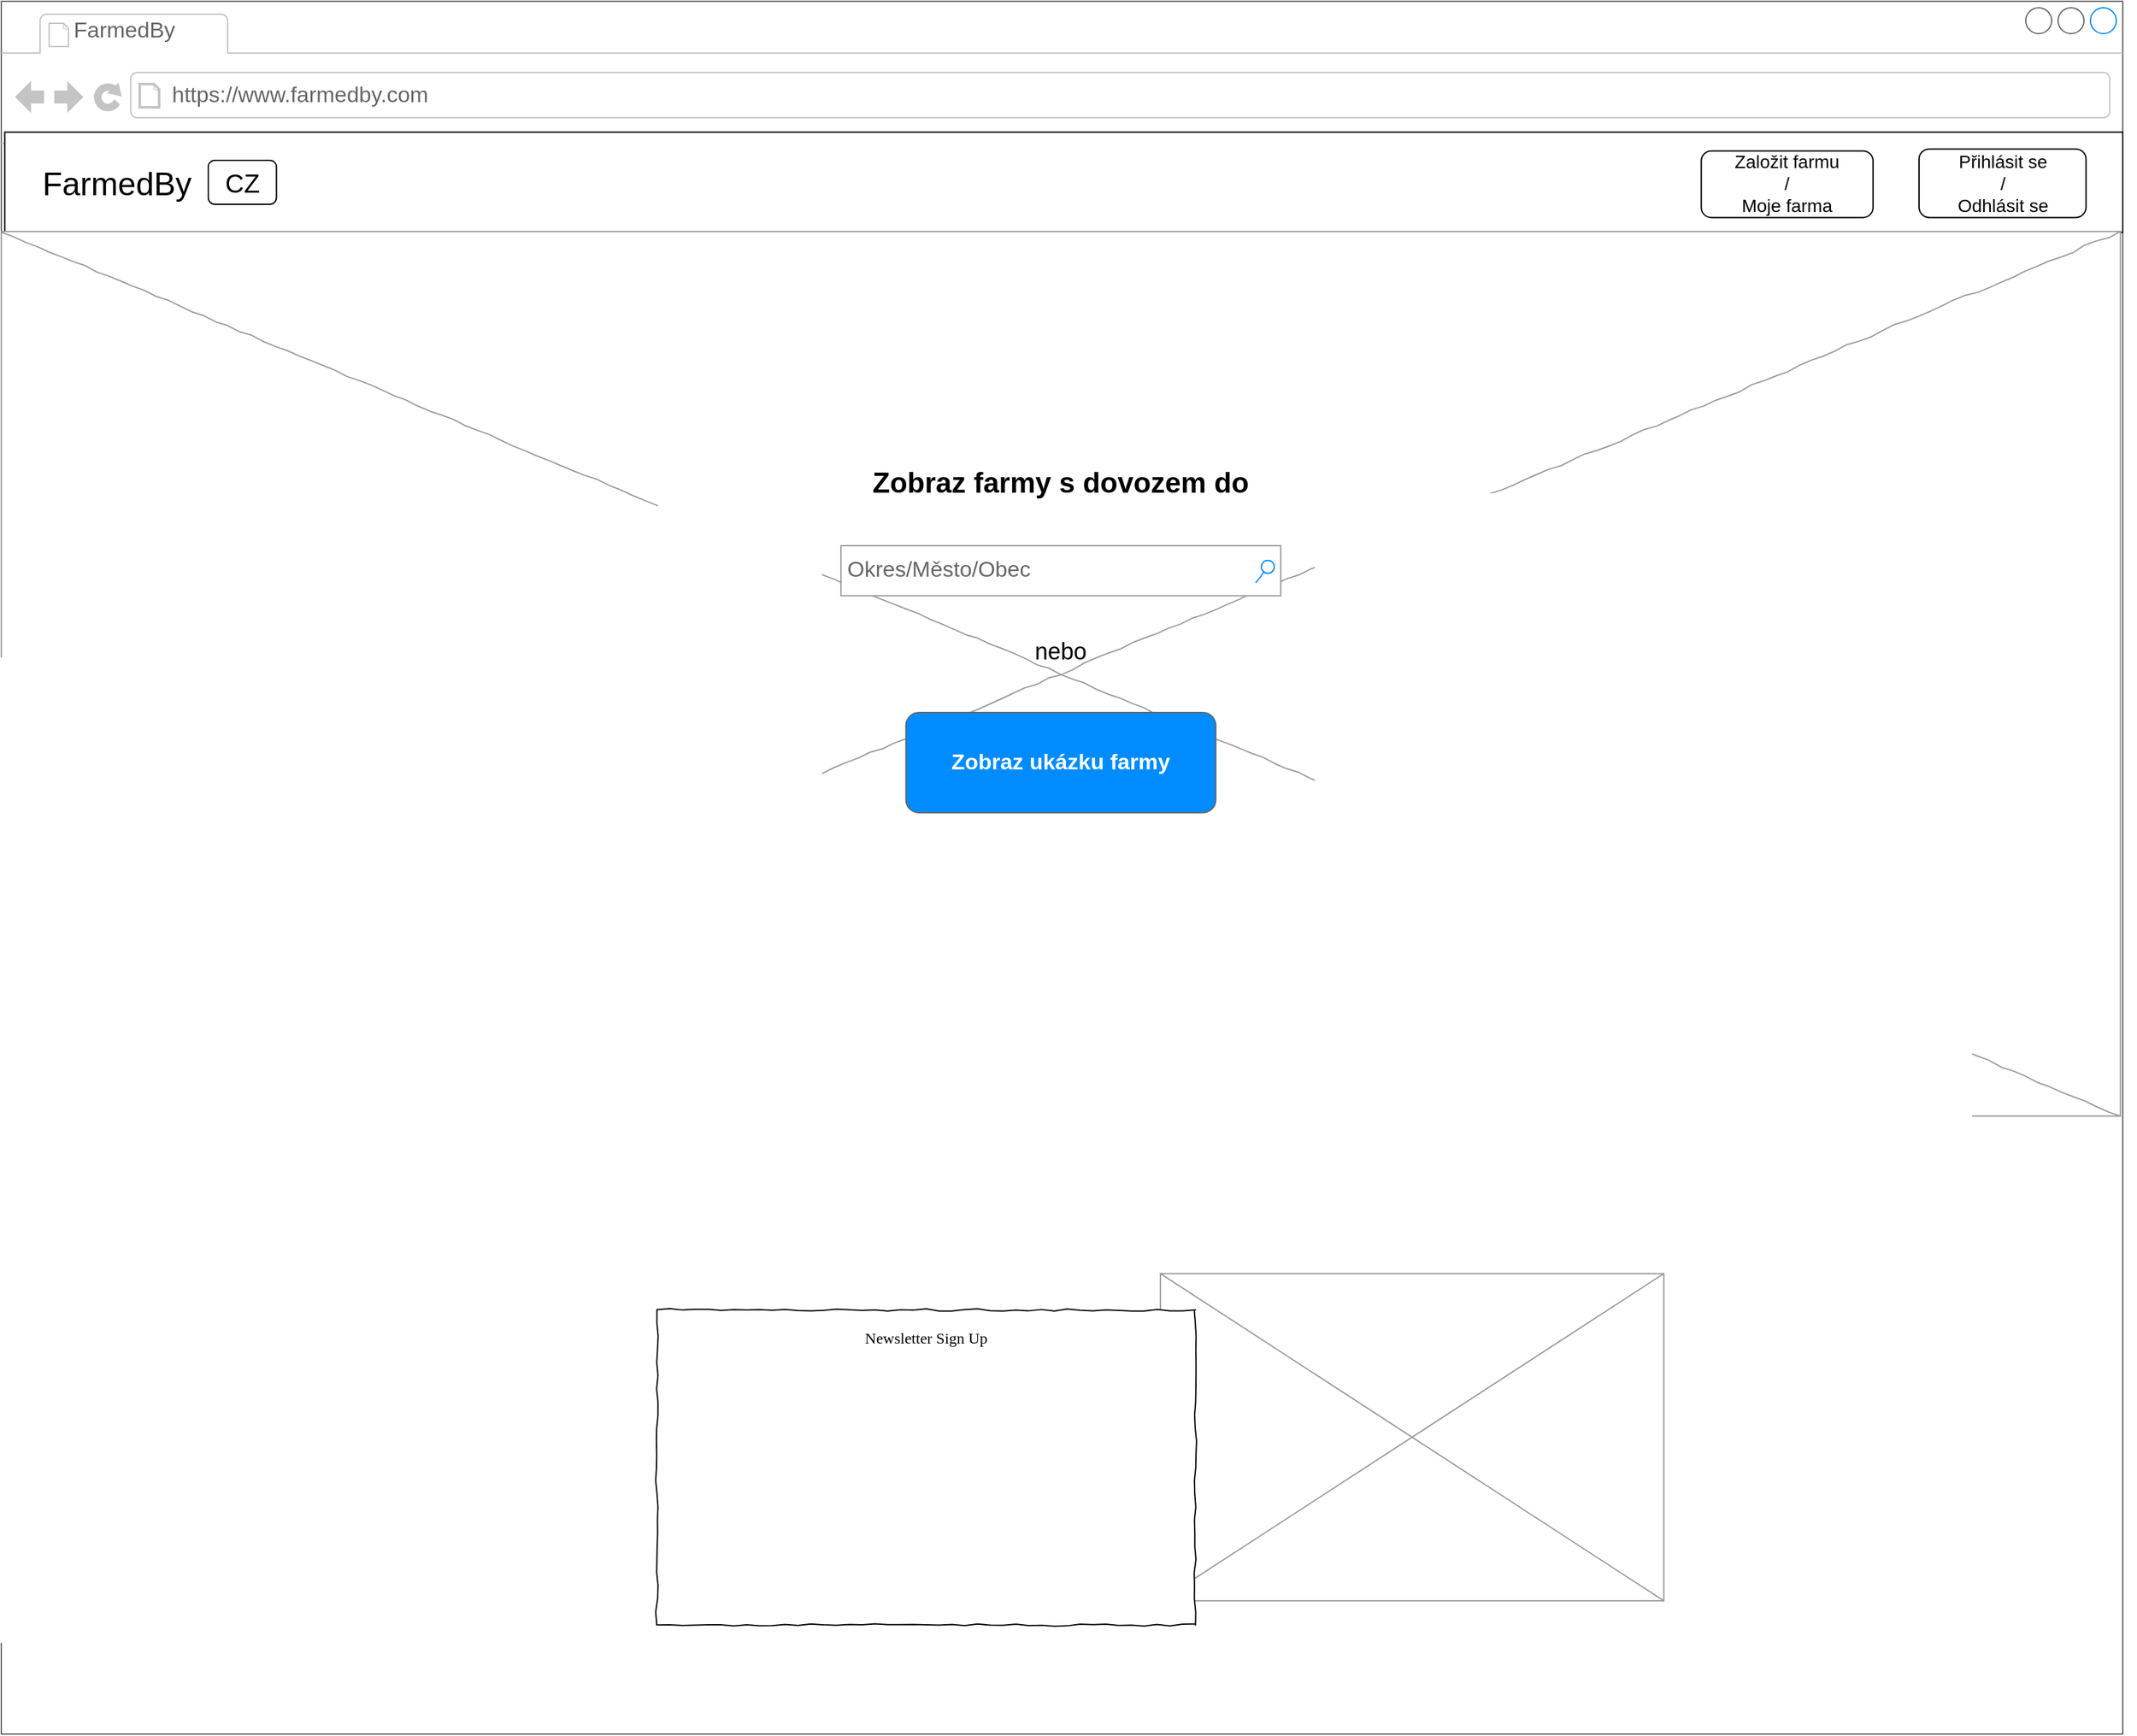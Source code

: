 <mxfile version="14.4.3" type="device" pages="8"><diagram name="/" id="03018318-947c-dd8e-b7a3-06fadd420f32"><mxGraphModel dx="1422" dy="816" grid="1" gridSize="10" guides="1" tooltips="1" connect="1" arrows="1" fold="1" page="1" pageScale="1" pageWidth="1600" pageHeight="900" background="#ffffff" math="0" shadow="0"><root><mxCell id="0"/><mxCell id="1" parent="0"/><mxCell id="TsGM_krYq4QOWoCIeKyl-11" value="" style="group" parent="1" vertex="1" connectable="0"><mxGeometry x="1210" y="10" width="1640" height="1340" as="geometry"/></mxCell><mxCell id="TsGM_krYq4QOWoCIeKyl-1" value="" style="strokeWidth=1;shadow=0;dashed=0;align=center;html=1;shape=mxgraph.mockup.containers.browserWindow;rSize=0;strokeColor=#666666;strokeColor2=#008cff;strokeColor3=#c4c4c4;mainText=,;recursiveResize=0;fillColor=#ffffff;fontSize=25;" parent="TsGM_krYq4QOWoCIeKyl-11" vertex="1"><mxGeometry x="-10" width="1640" height="1340" as="geometry"/></mxCell><mxCell id="TsGM_krYq4QOWoCIeKyl-2" value="FarmedBy" style="strokeWidth=1;shadow=0;dashed=0;align=center;html=1;shape=mxgraph.mockup.containers.anchor;fontSize=17;fontColor=#666666;align=left;" parent="TsGM_krYq4QOWoCIeKyl-1" vertex="1"><mxGeometry x="54.305" y="11.245" width="99.558" height="24.364" as="geometry"/></mxCell><mxCell id="TsGM_krYq4QOWoCIeKyl-3" value="https://www.farmedby.com" style="strokeWidth=1;shadow=0;dashed=0;align=center;html=1;shape=mxgraph.mockup.containers.anchor;rSize=0;fontSize=17;fontColor=#666666;align=left;" parent="TsGM_krYq4QOWoCIeKyl-1" vertex="1"><mxGeometry x="130" y="56.22" width="213.93" height="33.78" as="geometry"/></mxCell><mxCell id="TsGM_krYq4QOWoCIeKyl-4" value="" style="group" parent="TsGM_krYq4QOWoCIeKyl-1" vertex="1" connectable="0"><mxGeometry x="2.715" y="101.203" width="1637.285" height="77.521" as="geometry"/></mxCell><mxCell id="TsGM_krYq4QOWoCIeKyl-5" value="" style="rounded=0;whiteSpace=wrap;html=1;fontSize=25;" parent="TsGM_krYq4QOWoCIeKyl-4" vertex="1"><mxGeometry width="1637.285" height="77.521" as="geometry"/></mxCell><mxCell id="TsGM_krYq4QOWoCIeKyl-6" value="&lt;font style=&quot;font-size: 14px&quot;&gt;Založit farmu&lt;br&gt;/&lt;br&gt;Moje farma&lt;/font&gt;" style="rounded=1;whiteSpace=wrap;html=1;" parent="TsGM_krYq4QOWoCIeKyl-4" vertex="1"><mxGeometry x="1311.457" y="14.506" width="132.775" height="51.492" as="geometry"/></mxCell><mxCell id="TsGM_krYq4QOWoCIeKyl-7" value="&lt;font style=&quot;font-size: 14px&quot;&gt;Přihlásit se&lt;br&gt;/&lt;br&gt;Odhlásit se&lt;br&gt;&lt;/font&gt;" style="rounded=1;whiteSpace=wrap;html=1;" parent="TsGM_krYq4QOWoCIeKyl-4" vertex="1"><mxGeometry x="1479.801" y="13.006" width="129.1" height="52.991" as="geometry"/></mxCell><mxCell id="TsGM_krYq4QOWoCIeKyl-8" value="FarmedBy" style="text;html=1;strokeColor=none;fillColor=none;align=center;verticalAlign=middle;whiteSpace=wrap;rounded=0;fontSize=25;" parent="TsGM_krYq4QOWoCIeKyl-4" vertex="1"><mxGeometry x="2.713" y="14.505" width="169.029" height="48.503" as="geometry"/></mxCell><mxCell id="5puTd0roXoA1BChPjeNj-4" value="&lt;font style=&quot;font-size: 20px&quot;&gt;CZ&lt;/font&gt;" style="rounded=1;whiteSpace=wrap;html=1;" parent="TsGM_krYq4QOWoCIeKyl-4" vertex="1"><mxGeometry x="157.28" y="21.76" width="52.72" height="34" as="geometry"/></mxCell><mxCell id="TsGM_krYq4QOWoCIeKyl-9" value="" style="group" parent="TsGM_krYq4QOWoCIeKyl-1" vertex="1" connectable="0"><mxGeometry y="178.042" width="1638.19" height="684.056" as="geometry"/></mxCell><mxCell id="677b7b8949515195-16" value="" style="verticalLabelPosition=bottom;shadow=0;dashed=0;align=center;html=1;verticalAlign=top;strokeWidth=1;shape=mxgraph.mockup.graphics.simpleIcon;strokeColor=#999999;rounded=0;labelBackgroundColor=none;fontFamily=Verdana;fontSize=14;fontColor=#000000;comic=1;" parent="TsGM_krYq4QOWoCIeKyl-9" vertex="1"><mxGeometry width="1638.19" height="684.056" as="geometry"/></mxCell><UserObject label="Okres/Město/Obec" link="data:page/id,BLx52WhCGJ4Dax-M75CP" id="677b7b8949515195-3"><mxCell style="strokeWidth=1;shadow=0;dashed=0;align=center;html=1;shape=mxgraph.mockup.forms.searchBox;strokeColor=#999999;mainText=;strokeColor2=#008cff;fontColor=#666666;fontSize=17;align=left;spacingLeft=3;rounded=0;labelBackgroundColor=none;comic=1;" parent="TsGM_krYq4QOWoCIeKyl-9" vertex="1"><mxGeometry x="649.099" y="242.958" width="340.002" height="38.72" as="geometry"/></mxCell></UserObject><mxCell id="agv3TyaamDlrkhgTB6Vk-6" value="&lt;font style=&quot;font-size: 22px&quot;&gt;Zobraz farmy s dovozem do&lt;/font&gt;" style="text;html=1;strokeColor=none;fillColor=none;align=center;verticalAlign=middle;whiteSpace=wrap;rounded=0;fontSize=18;fontStyle=1" parent="TsGM_krYq4QOWoCIeKyl-9" vertex="1"><mxGeometry x="672.276" y="181.961" width="293.638" height="25.813" as="geometry"/></mxCell><mxCell id="agv3TyaamDlrkhgTB6Vk-7" value="nebo" style="text;html=1;strokeColor=none;fillColor=none;align=center;verticalAlign=middle;whiteSpace=wrap;rounded=0;fontSize=18;fontStyle=0" parent="TsGM_krYq4QOWoCIeKyl-9" vertex="1"><mxGeometry x="672.276" y="311.961" width="293.638" height="25.813" as="geometry"/></mxCell><mxCell id="agv3TyaamDlrkhgTB6Vk-8" value="Zobraz ukázku farmy" style="strokeWidth=1;shadow=0;dashed=0;align=center;html=1;shape=mxgraph.mockup.buttons.button;strokeColor=#666666;fontColor=#ffffff;mainText=;buttonStyle=round;fontSize=17;fontStyle=1;fillColor=#008cff;whiteSpace=wrap;" parent="TsGM_krYq4QOWoCIeKyl-9" vertex="1"><mxGeometry x="699.322" y="371.958" width="239.547" height="77.44" as="geometry"/></mxCell><mxCell id="TsGM_krYq4QOWoCIeKyl-10" value="" style="group" parent="TsGM_krYq4QOWoCIeKyl-1" vertex="1" connectable="0"><mxGeometry x="506.843" y="983.916" width="778.366" height="271.748" as="geometry"/></mxCell><mxCell id="agv3TyaamDlrkhgTB6Vk-5" value="" style="verticalLabelPosition=bottom;shadow=0;dashed=0;align=center;html=1;verticalAlign=top;strokeWidth=1;shape=mxgraph.mockup.graphics.simpleIcon;strokeColor=#999999;fillColor=none;" parent="TsGM_krYq4QOWoCIeKyl-10" vertex="1"><mxGeometry x="389.183" width="389.183" height="253.007" as="geometry"/></mxCell><mxCell id="677b7b8949515195-15" value="&lt;div style=&quot;text-align: justify&quot;&gt;Newsletter Sign Up&lt;/div&gt;" style="whiteSpace=wrap;html=1;rounded=0;shadow=0;labelBackgroundColor=none;strokeWidth=1;fontFamily=Verdana;fontSize=12;align=center;verticalAlign=top;spacing=10;comic=1;" parent="TsGM_krYq4QOWoCIeKyl-10" vertex="1"><mxGeometry y="28.112" width="416.336" height="243.636" as="geometry"/></mxCell></root></mxGraphModel></diagram><diagram id="VK2ldDlM_GzZ6xv2kwNM" name="/faq"><mxGraphModel dx="3022" dy="1716" grid="1" gridSize="10" guides="1" tooltips="1" connect="1" arrows="1" fold="1" page="1" pageScale="1" pageWidth="1600" pageHeight="900" math="0" shadow="0"><root><mxCell id="7m2z_oOZWFbcHDiFOwqk-0"/><mxCell id="7m2z_oOZWFbcHDiFOwqk-1" parent="7m2z_oOZWFbcHDiFOwqk-0"/><mxCell id="FtW0hgWGxmKdDxlqJBZW-26" value="" style="group" parent="7m2z_oOZWFbcHDiFOwqk-1" vertex="1" connectable="0"><mxGeometry x="-60" y="-210" width="1812" height="1213" as="geometry"/></mxCell><mxCell id="FtW0hgWGxmKdDxlqJBZW-17" value="" style="strokeWidth=1;shadow=0;dashed=0;align=center;html=1;shape=mxgraph.mockup.containers.browserWindow;rSize=0;strokeColor=#666666;strokeColor2=#008cff;strokeColor3=#c4c4c4;mainText=,;recursiveResize=0;fillColor=#ffffff;fontSize=25;" parent="FtW0hgWGxmKdDxlqJBZW-26" vertex="1"><mxGeometry width="1812" height="1213" as="geometry"/></mxCell><mxCell id="FtW0hgWGxmKdDxlqJBZW-18" value="FarmedBy" style="strokeWidth=1;shadow=0;dashed=0;align=center;html=1;shape=mxgraph.mockup.containers.anchor;fontSize=17;fontColor=#666666;align=left;" parent="FtW0hgWGxmKdDxlqJBZW-17" vertex="1"><mxGeometry x="60" y="12" width="110" height="26" as="geometry"/></mxCell><mxCell id="FtW0hgWGxmKdDxlqJBZW-19" value="https://www.farmedby.com/faq" style="strokeWidth=1;shadow=0;dashed=0;align=center;html=1;shape=mxgraph.mockup.containers.anchor;rSize=0;fontSize=17;fontColor=#666666;align=left;" parent="FtW0hgWGxmKdDxlqJBZW-17" vertex="1"><mxGeometry x="130" y="60" width="250" height="26" as="geometry"/></mxCell><mxCell id="FtW0hgWGxmKdDxlqJBZW-20" value="" style="group" parent="FtW0hgWGxmKdDxlqJBZW-17" vertex="1" connectable="0"><mxGeometry x="3" y="108" width="1809" height="82.727" as="geometry"/></mxCell><mxCell id="FtW0hgWGxmKdDxlqJBZW-21" value="" style="rounded=0;whiteSpace=wrap;html=1;fontSize=25;" parent="FtW0hgWGxmKdDxlqJBZW-20" vertex="1"><mxGeometry width="1809" height="82.727" as="geometry"/></mxCell><mxCell id="FtW0hgWGxmKdDxlqJBZW-22" value="&lt;font style=&quot;font-size: 14px&quot;&gt;Založit farmu&lt;br&gt;/&lt;br&gt;Moje farma&lt;/font&gt;" style="rounded=1;whiteSpace=wrap;html=1;" parent="FtW0hgWGxmKdDxlqJBZW-20" vertex="1"><mxGeometry x="1449" y="15.48" width="146.7" height="54.95" as="geometry"/></mxCell><mxCell id="FtW0hgWGxmKdDxlqJBZW-23" value="&lt;font style=&quot;font-size: 14px&quot;&gt;Přihlásit se&lt;br&gt;/&lt;br&gt;Odhlásit se&lt;br&gt;&lt;/font&gt;" style="rounded=1;whiteSpace=wrap;html=1;" parent="FtW0hgWGxmKdDxlqJBZW-20" vertex="1"><mxGeometry x="1635" y="13.88" width="142.64" height="56.55" as="geometry"/></mxCell><mxCell id="FtW0hgWGxmKdDxlqJBZW-24" value="FarmedBy" style="text;html=1;strokeColor=none;fillColor=none;align=center;verticalAlign=middle;whiteSpace=wrap;rounded=0;fontSize=25;" parent="FtW0hgWGxmKdDxlqJBZW-20" vertex="1"><mxGeometry x="2.997" y="15.48" width="186.757" height="51.761" as="geometry"/></mxCell><mxCell id="FtW0hgWGxmKdDxlqJBZW-25" value="&lt;font style=&quot;font-size: 20px&quot;&gt;CZ&lt;/font&gt;" style="rounded=1;whiteSpace=wrap;html=1;" parent="FtW0hgWGxmKdDxlqJBZW-20" vertex="1"><mxGeometry x="166.995" y="24.363" width="52.72" height="34" as="geometry"/></mxCell><mxCell id="FtW0hgWGxmKdDxlqJBZW-27" value="&lt;span style=&quot;font-size: 32px&quot;&gt;Často kladené otázky a odpovědi&lt;/span&gt;" style="text;strokeColor=none;fillColor=none;html=1;fontSize=24;fontStyle=1;verticalAlign=middle;align=center;" parent="FtW0hgWGxmKdDxlqJBZW-17" vertex="1"><mxGeometry x="590" y="230" width="540" height="60" as="geometry"/></mxCell><mxCell id="FtW0hgWGxmKdDxlqJBZW-28" value="Proč odběrový systém?" style="text;strokeColor=none;fillColor=none;html=1;fontSize=24;fontStyle=1;verticalAlign=middle;align=center;" parent="FtW0hgWGxmKdDxlqJBZW-17" vertex="1"><mxGeometry x="270" y="330" width="280" height="40" as="geometry"/></mxCell><mxCell id="FtW0hgWGxmKdDxlqJBZW-29" value="Jak odběrový systém funguje?" style="text;strokeColor=none;fillColor=none;html=1;fontSize=24;fontStyle=1;verticalAlign=middle;align=center;" parent="FtW0hgWGxmKdDxlqJBZW-17" vertex="1"><mxGeometry x="260" y="410" width="350" height="40" as="geometry"/></mxCell><mxCell id="FtW0hgWGxmKdDxlqJBZW-30" value="Co když farmář nebude mít dostatek produktů?" style="text;strokeColor=none;fillColor=none;html=1;fontSize=24;fontStyle=1;verticalAlign=middle;align=center;" parent="FtW0hgWGxmKdDxlqJBZW-17" vertex="1"><mxGeometry x="260" y="480" width="555" height="60" as="geometry"/></mxCell><mxCell id="SEl6l6Mqg46__7xvqakR-0" value="Co když chci odběr vynechat, například kvůli dovolené?" style="text;strokeColor=none;fillColor=none;html=1;fontSize=24;fontStyle=1;verticalAlign=middle;align=center;" parent="7m2z_oOZWFbcHDiFOwqk-1" vertex="1"><mxGeometry x="300" y="370" width="670" height="60" as="geometry"/></mxCell></root></mxGraphModel></diagram><diagram id="BLx52WhCGJ4Dax-M75CP" name="FarmsPage"><mxGraphModel dx="1422" dy="816" grid="0" gridSize="10" guides="1" tooltips="1" connect="1" arrows="1" fold="1" page="1" pageScale="1" pageWidth="1600" pageHeight="900" math="0" shadow="0"><root><mxCell id="qyu-hILTpHuAygWT9_YP-0"/><mxCell id="qyu-hILTpHuAygWT9_YP-1" parent="qyu-hILTpHuAygWT9_YP-0"/><mxCell id="Hsc2QSFNWqH5ChBfRD3_-0" value="" style="group" parent="qyu-hILTpHuAygWT9_YP-1" vertex="1" connectable="0"><mxGeometry x="154" y="190" width="1812" height="1213" as="geometry"/></mxCell><mxCell id="P5CXZhjoGj6ff8dDI_EZ-3" value="" style="strokeWidth=1;shadow=0;dashed=0;align=center;html=1;shape=mxgraph.mockup.containers.browserWindow;rSize=0;strokeColor=#666666;strokeColor2=#008cff;strokeColor3=#c4c4c4;mainText=,;recursiveResize=0;fillColor=#ffffff;fontSize=25;" parent="Hsc2QSFNWqH5ChBfRD3_-0" vertex="1"><mxGeometry y="-3" width="1812" height="1213" as="geometry"/></mxCell><mxCell id="P5CXZhjoGj6ff8dDI_EZ-4" value="FarmedBy" style="strokeWidth=1;shadow=0;dashed=0;align=center;html=1;shape=mxgraph.mockup.containers.anchor;fontSize=17;fontColor=#666666;align=left;" parent="P5CXZhjoGj6ff8dDI_EZ-3" vertex="1"><mxGeometry x="60" y="12" width="110" height="26" as="geometry"/></mxCell><mxCell id="P5CXZhjoGj6ff8dDI_EZ-5" value="https://www.farmedby.com/farms?district=děčín" style="strokeWidth=1;shadow=0;dashed=0;align=center;html=1;shape=mxgraph.mockup.containers.anchor;rSize=0;fontSize=17;fontColor=#666666;align=left;" parent="P5CXZhjoGj6ff8dDI_EZ-3" vertex="1"><mxGeometry x="130" y="60" width="250" height="26" as="geometry"/></mxCell><mxCell id="P5CXZhjoGj6ff8dDI_EZ-16" value="" style="group" parent="P5CXZhjoGj6ff8dDI_EZ-3" vertex="1" connectable="0"><mxGeometry x="3" y="108" width="1809" height="82.727" as="geometry"/></mxCell><mxCell id="erFCpPfbMwVIKijWLX0v-1" value="" style="rounded=0;whiteSpace=wrap;html=1;fontSize=25;" parent="P5CXZhjoGj6ff8dDI_EZ-16" vertex="1"><mxGeometry width="1809" height="82.727" as="geometry"/></mxCell><mxCell id="erFCpPfbMwVIKijWLX0v-3" value="&lt;font style=&quot;font-size: 14px&quot;&gt;Založit farmu&lt;br&gt;/&lt;br&gt;Moje farma&lt;/font&gt;" style="rounded=1;whiteSpace=wrap;html=1;" parent="P5CXZhjoGj6ff8dDI_EZ-16" vertex="1"><mxGeometry x="1449" y="15.48" width="146.7" height="54.95" as="geometry"/></mxCell><mxCell id="erFCpPfbMwVIKijWLX0v-4" value="&lt;font style=&quot;font-size: 14px&quot;&gt;Přihlásit se&lt;br&gt;/&lt;br&gt;Odhlásit se&lt;br&gt;&lt;/font&gt;" style="rounded=1;whiteSpace=wrap;html=1;" parent="P5CXZhjoGj6ff8dDI_EZ-16" vertex="1"><mxGeometry x="1635" y="13.88" width="142.64" height="56.55" as="geometry"/></mxCell><mxCell id="P5CXZhjoGj6ff8dDI_EZ-6" value="FarmedBy" style="text;html=1;strokeColor=none;fillColor=none;align=center;verticalAlign=middle;whiteSpace=wrap;rounded=0;fontSize=25;" parent="P5CXZhjoGj6ff8dDI_EZ-16" vertex="1"><mxGeometry x="2.997" y="15.48" width="186.757" height="51.761" as="geometry"/></mxCell><mxCell id="7LRSFh-XLwOgjCFRGqQX-1" value="Děčín" style="strokeWidth=1;shadow=0;dashed=0;align=center;html=1;shape=mxgraph.mockup.forms.searchBox;strokeColor=#999999;mainText=;strokeColor2=#008cff;fontColor=#666666;fontSize=17;align=left;spacingLeft=3;fillColor=#ffffff;" parent="P5CXZhjoGj6ff8dDI_EZ-3" vertex="1"><mxGeometry x="750" y="281" width="282" height="55" as="geometry"/></mxCell><mxCell id="7LRSFh-XLwOgjCFRGqQX-2" value="&lt;h2&gt;Farmy dovážející do tvého města/obce&lt;/h2&gt;" style="text;html=1;strokeColor=none;fillColor=none;align=center;verticalAlign=middle;whiteSpace=wrap;rounded=0;fontSize=20;" parent="P5CXZhjoGj6ff8dDI_EZ-3" vertex="1"><mxGeometry x="605" y="357" width="597" height="57" as="geometry"/></mxCell><mxCell id="2tDUNfVT7wSYeNjyssD7-0" value="" style="shape=table;html=1;whiteSpace=wrap;startSize=0;container=1;collapsible=0;childLayout=tableLayout;fontSize=20;" parent="P5CXZhjoGj6ff8dDI_EZ-3" vertex="1"><mxGeometry x="120" y="438" width="1653" height="323" as="geometry"/></mxCell><mxCell id="2tDUNfVT7wSYeNjyssD7-1" value="" style="shape=partialRectangle;html=1;whiteSpace=wrap;collapsible=0;dropTarget=0;pointerEvents=0;fillColor=none;top=0;left=0;bottom=0;right=0;points=[[0,0.5],[1,0.5]];portConstraint=eastwest;" parent="2tDUNfVT7wSYeNjyssD7-0" vertex="1"><mxGeometry width="1653" height="65" as="geometry"/></mxCell><mxCell id="2tDUNfVT7wSYeNjyssD7-2" value="&lt;h1&gt;&lt;span style=&quot;font-size: 20px&quot;&gt;Farma&lt;/span&gt;&lt;/h1&gt;" style="shape=partialRectangle;html=1;whiteSpace=wrap;connectable=0;overflow=hidden;fillColor=none;top=0;left=0;bottom=0;right=0;" parent="2tDUNfVT7wSYeNjyssD7-1" vertex="1"><mxGeometry width="212" height="65" as="geometry"/></mxCell><mxCell id="2tDUNfVT7wSYeNjyssD7-3" value="&lt;h1&gt;Produkce&lt;/h1&gt;" style="shape=partialRectangle;html=1;whiteSpace=wrap;connectable=0;overflow=hidden;fillColor=none;top=0;left=0;bottom=0;right=0;" parent="2tDUNfVT7wSYeNjyssD7-1" vertex="1"><mxGeometry x="212" width="213" height="65" as="geometry"/></mxCell><mxCell id="2tDUNfVT7wSYeNjyssD7-4" value="&lt;h1&gt;Odběrové místo&lt;/h1&gt;" style="shape=partialRectangle;html=1;whiteSpace=wrap;connectable=0;overflow=hidden;fillColor=none;top=0;left=0;bottom=0;right=0;" parent="2tDUNfVT7wSYeNjyssD7-1" vertex="1"><mxGeometry x="425" width="258" height="65" as="geometry"/></mxCell><mxCell id="2tDUNfVT7wSYeNjyssD7-5" value="" style="shape=partialRectangle;html=1;whiteSpace=wrap;connectable=0;overflow=hidden;fillColor=none;top=0;left=0;bottom=0;right=0;" parent="2tDUNfVT7wSYeNjyssD7-1" vertex="1"><mxGeometry x="683" width="890" height="65" as="geometry"/></mxCell><mxCell id="2tDUNfVT7wSYeNjyssD7-6" value="" style="shape=partialRectangle;html=1;whiteSpace=wrap;connectable=0;overflow=hidden;fillColor=none;top=0;left=0;bottom=0;right=0;" parent="2tDUNfVT7wSYeNjyssD7-1" vertex="1"><mxGeometry x="1573" width="20" height="65" as="geometry"/></mxCell><mxCell id="2tDUNfVT7wSYeNjyssD7-7" value="" style="shape=partialRectangle;html=1;whiteSpace=wrap;connectable=0;overflow=hidden;fillColor=none;top=0;left=0;bottom=0;right=0;" parent="2tDUNfVT7wSYeNjyssD7-1" vertex="1"><mxGeometry x="1593" width="20" height="65" as="geometry"/></mxCell><mxCell id="2tDUNfVT7wSYeNjyssD7-8" value="" style="shape=partialRectangle;html=1;whiteSpace=wrap;connectable=0;overflow=hidden;fillColor=none;top=0;left=0;bottom=0;right=0;" parent="2tDUNfVT7wSYeNjyssD7-1" vertex="1"><mxGeometry x="1613" width="20" height="65" as="geometry"/></mxCell><mxCell id="2tDUNfVT7wSYeNjyssD7-9" value="" style="shape=partialRectangle;html=1;whiteSpace=wrap;connectable=0;overflow=hidden;fillColor=none;top=0;left=0;bottom=0;right=0;" parent="2tDUNfVT7wSYeNjyssD7-1" vertex="1"><mxGeometry x="1633" width="20" height="65" as="geometry"/></mxCell><mxCell id="2tDUNfVT7wSYeNjyssD7-10" value="" style="shape=partialRectangle;html=1;whiteSpace=wrap;collapsible=0;dropTarget=0;pointerEvents=0;fillColor=none;top=0;left=0;bottom=0;right=0;points=[[0,0.5],[1,0.5]];portConstraint=eastwest;" parent="2tDUNfVT7wSYeNjyssD7-0" vertex="1"><mxGeometry y="65" width="1653" height="64" as="geometry"/></mxCell><mxCell id="2tDUNfVT7wSYeNjyssD7-11" value="&lt;h2&gt;&lt;a href=&quot;data:page/id,HHl4FUfsFKhjHvgzHQB8&quot;&gt;The Paradigm&lt;/a&gt;&lt;/h2&gt;" style="shape=partialRectangle;html=1;whiteSpace=wrap;connectable=0;overflow=hidden;fillColor=none;top=0;left=0;bottom=0;right=0;" parent="2tDUNfVT7wSYeNjyssD7-10" vertex="1"><mxGeometry width="212" height="64" as="geometry"/></mxCell><mxCell id="2tDUNfVT7wSYeNjyssD7-12" value="&lt;h2&gt;Zelenina, Vejce&lt;/h2&gt;" style="shape=partialRectangle;html=1;whiteSpace=wrap;connectable=0;overflow=hidden;fillColor=none;top=0;left=0;bottom=0;right=0;align=left;" parent="2tDUNfVT7wSYeNjyssD7-10" vertex="1"><mxGeometry x="212" width="213" height="64" as="geometry"/></mxCell><mxCell id="2tDUNfVT7wSYeNjyssD7-13" value="Bio Koko, Děčín, 40502, Růžová 43" style="shape=partialRectangle;html=1;whiteSpace=wrap;connectable=0;overflow=hidden;fillColor=none;top=0;left=0;bottom=0;right=0;" parent="2tDUNfVT7wSYeNjyssD7-10" vertex="1"><mxGeometry x="425" width="258" height="64" as="geometry"/></mxCell><mxCell id="2tDUNfVT7wSYeNjyssD7-14" value="" style="shape=partialRectangle;html=1;whiteSpace=wrap;connectable=0;overflow=hidden;fillColor=none;top=0;left=0;bottom=0;right=0;" parent="2tDUNfVT7wSYeNjyssD7-10" vertex="1"><mxGeometry x="683" width="890" height="64" as="geometry"/></mxCell><mxCell id="2tDUNfVT7wSYeNjyssD7-15" value="" style="shape=partialRectangle;html=1;whiteSpace=wrap;connectable=0;overflow=hidden;fillColor=none;top=0;left=0;bottom=0;right=0;" parent="2tDUNfVT7wSYeNjyssD7-10" vertex="1"><mxGeometry x="1573" width="20" height="64" as="geometry"/></mxCell><mxCell id="2tDUNfVT7wSYeNjyssD7-16" value="" style="shape=partialRectangle;html=1;whiteSpace=wrap;connectable=0;overflow=hidden;fillColor=none;top=0;left=0;bottom=0;right=0;" parent="2tDUNfVT7wSYeNjyssD7-10" vertex="1"><mxGeometry x="1593" width="20" height="64" as="geometry"/></mxCell><mxCell id="2tDUNfVT7wSYeNjyssD7-17" value="" style="shape=partialRectangle;html=1;whiteSpace=wrap;connectable=0;overflow=hidden;fillColor=none;top=0;left=0;bottom=0;right=0;" parent="2tDUNfVT7wSYeNjyssD7-10" vertex="1"><mxGeometry x="1613" width="20" height="64" as="geometry"/></mxCell><mxCell id="2tDUNfVT7wSYeNjyssD7-18" value="" style="shape=partialRectangle;html=1;whiteSpace=wrap;connectable=0;overflow=hidden;fillColor=none;top=0;left=0;bottom=0;right=0;" parent="2tDUNfVT7wSYeNjyssD7-10" vertex="1"><mxGeometry x="1633" width="20" height="64" as="geometry"/></mxCell><mxCell id="2tDUNfVT7wSYeNjyssD7-19" value="" style="shape=partialRectangle;html=1;whiteSpace=wrap;collapsible=0;dropTarget=0;pointerEvents=0;fillColor=none;top=0;left=0;bottom=0;right=0;points=[[0,0.5],[1,0.5]];portConstraint=eastwest;" parent="2tDUNfVT7wSYeNjyssD7-0" vertex="1"><mxGeometry y="129" width="1653" height="65" as="geometry"/></mxCell><mxCell id="2tDUNfVT7wSYeNjyssD7-20" value="" style="shape=partialRectangle;html=1;whiteSpace=wrap;connectable=0;overflow=hidden;fillColor=none;top=0;left=0;bottom=0;right=0;" parent="2tDUNfVT7wSYeNjyssD7-19" vertex="1"><mxGeometry width="212" height="65" as="geometry"/></mxCell><mxCell id="2tDUNfVT7wSYeNjyssD7-21" value="" style="shape=partialRectangle;html=1;whiteSpace=wrap;connectable=0;overflow=hidden;fillColor=none;top=0;left=0;bottom=0;right=0;" parent="2tDUNfVT7wSYeNjyssD7-19" vertex="1"><mxGeometry x="212" width="213" height="65" as="geometry"/></mxCell><mxCell id="2tDUNfVT7wSYeNjyssD7-22" value="" style="shape=partialRectangle;html=1;whiteSpace=wrap;connectable=0;overflow=hidden;fillColor=none;top=0;left=0;bottom=0;right=0;" parent="2tDUNfVT7wSYeNjyssD7-19" vertex="1"><mxGeometry x="425" width="258" height="65" as="geometry"/></mxCell><mxCell id="2tDUNfVT7wSYeNjyssD7-23" value="" style="shape=partialRectangle;html=1;whiteSpace=wrap;connectable=0;overflow=hidden;fillColor=none;top=0;left=0;bottom=0;right=0;" parent="2tDUNfVT7wSYeNjyssD7-19" vertex="1"><mxGeometry x="683" width="890" height="65" as="geometry"/></mxCell><mxCell id="2tDUNfVT7wSYeNjyssD7-24" value="" style="shape=partialRectangle;html=1;whiteSpace=wrap;connectable=0;overflow=hidden;fillColor=none;top=0;left=0;bottom=0;right=0;" parent="2tDUNfVT7wSYeNjyssD7-19" vertex="1"><mxGeometry x="1573" width="20" height="65" as="geometry"/></mxCell><mxCell id="2tDUNfVT7wSYeNjyssD7-25" value="" style="shape=partialRectangle;html=1;whiteSpace=wrap;connectable=0;overflow=hidden;fillColor=none;top=0;left=0;bottom=0;right=0;" parent="2tDUNfVT7wSYeNjyssD7-19" vertex="1"><mxGeometry x="1593" width="20" height="65" as="geometry"/></mxCell><mxCell id="2tDUNfVT7wSYeNjyssD7-26" value="" style="shape=partialRectangle;html=1;whiteSpace=wrap;connectable=0;overflow=hidden;fillColor=none;top=0;left=0;bottom=0;right=0;" parent="2tDUNfVT7wSYeNjyssD7-19" vertex="1"><mxGeometry x="1613" width="20" height="65" as="geometry"/></mxCell><mxCell id="2tDUNfVT7wSYeNjyssD7-27" value="" style="shape=partialRectangle;html=1;whiteSpace=wrap;connectable=0;overflow=hidden;fillColor=none;top=0;left=0;bottom=0;right=0;" parent="2tDUNfVT7wSYeNjyssD7-19" vertex="1"><mxGeometry x="1633" width="20" height="65" as="geometry"/></mxCell><mxCell id="2tDUNfVT7wSYeNjyssD7-28" value="" style="shape=partialRectangle;html=1;whiteSpace=wrap;collapsible=0;dropTarget=0;pointerEvents=0;fillColor=none;top=0;left=0;bottom=0;right=0;points=[[0,0.5],[1,0.5]];portConstraint=eastwest;" parent="2tDUNfVT7wSYeNjyssD7-0" vertex="1"><mxGeometry y="194" width="1653" height="64" as="geometry"/></mxCell><mxCell id="2tDUNfVT7wSYeNjyssD7-29" value="" style="shape=partialRectangle;html=1;whiteSpace=wrap;connectable=0;overflow=hidden;fillColor=none;top=0;left=0;bottom=0;right=0;" parent="2tDUNfVT7wSYeNjyssD7-28" vertex="1"><mxGeometry width="212" height="64" as="geometry"/></mxCell><mxCell id="2tDUNfVT7wSYeNjyssD7-30" value="" style="shape=partialRectangle;html=1;whiteSpace=wrap;connectable=0;overflow=hidden;fillColor=none;top=0;left=0;bottom=0;right=0;" parent="2tDUNfVT7wSYeNjyssD7-28" vertex="1"><mxGeometry x="212" width="213" height="64" as="geometry"/></mxCell><mxCell id="2tDUNfVT7wSYeNjyssD7-31" value="" style="shape=partialRectangle;html=1;whiteSpace=wrap;connectable=0;overflow=hidden;fillColor=none;top=0;left=0;bottom=0;right=0;" parent="2tDUNfVT7wSYeNjyssD7-28" vertex="1"><mxGeometry x="425" width="258" height="64" as="geometry"/></mxCell><mxCell id="2tDUNfVT7wSYeNjyssD7-32" value="" style="shape=partialRectangle;html=1;whiteSpace=wrap;connectable=0;overflow=hidden;fillColor=none;top=0;left=0;bottom=0;right=0;" parent="2tDUNfVT7wSYeNjyssD7-28" vertex="1"><mxGeometry x="683" width="890" height="64" as="geometry"/></mxCell><mxCell id="2tDUNfVT7wSYeNjyssD7-33" value="" style="shape=partialRectangle;html=1;whiteSpace=wrap;connectable=0;overflow=hidden;fillColor=none;top=0;left=0;bottom=0;right=0;" parent="2tDUNfVT7wSYeNjyssD7-28" vertex="1"><mxGeometry x="1573" width="20" height="64" as="geometry"/></mxCell><mxCell id="2tDUNfVT7wSYeNjyssD7-34" value="" style="shape=partialRectangle;html=1;whiteSpace=wrap;connectable=0;overflow=hidden;fillColor=none;top=0;left=0;bottom=0;right=0;" parent="2tDUNfVT7wSYeNjyssD7-28" vertex="1"><mxGeometry x="1593" width="20" height="64" as="geometry"/></mxCell><mxCell id="2tDUNfVT7wSYeNjyssD7-35" value="" style="shape=partialRectangle;html=1;whiteSpace=wrap;connectable=0;overflow=hidden;fillColor=none;top=0;left=0;bottom=0;right=0;" parent="2tDUNfVT7wSYeNjyssD7-28" vertex="1"><mxGeometry x="1613" width="20" height="64" as="geometry"/></mxCell><mxCell id="2tDUNfVT7wSYeNjyssD7-36" value="" style="shape=partialRectangle;html=1;whiteSpace=wrap;connectable=0;overflow=hidden;fillColor=none;top=0;left=0;bottom=0;right=0;" parent="2tDUNfVT7wSYeNjyssD7-28" vertex="1"><mxGeometry x="1633" width="20" height="64" as="geometry"/></mxCell><mxCell id="2tDUNfVT7wSYeNjyssD7-37" value="" style="shape=partialRectangle;html=1;whiteSpace=wrap;collapsible=0;dropTarget=0;pointerEvents=0;fillColor=none;top=0;left=0;bottom=0;right=0;points=[[0,0.5],[1,0.5]];portConstraint=eastwest;" parent="2tDUNfVT7wSYeNjyssD7-0" vertex="1"><mxGeometry y="258" width="1653" height="65" as="geometry"/></mxCell><mxCell id="2tDUNfVT7wSYeNjyssD7-38" value="" style="shape=partialRectangle;html=1;whiteSpace=wrap;connectable=0;overflow=hidden;fillColor=none;top=0;left=0;bottom=0;right=0;" parent="2tDUNfVT7wSYeNjyssD7-37" vertex="1"><mxGeometry width="212" height="65" as="geometry"/></mxCell><mxCell id="2tDUNfVT7wSYeNjyssD7-39" value="" style="shape=partialRectangle;html=1;whiteSpace=wrap;connectable=0;overflow=hidden;fillColor=none;top=0;left=0;bottom=0;right=0;" parent="2tDUNfVT7wSYeNjyssD7-37" vertex="1"><mxGeometry x="212" width="213" height="65" as="geometry"/></mxCell><mxCell id="2tDUNfVT7wSYeNjyssD7-40" value="" style="shape=partialRectangle;html=1;whiteSpace=wrap;connectable=0;overflow=hidden;fillColor=none;top=0;left=0;bottom=0;right=0;" parent="2tDUNfVT7wSYeNjyssD7-37" vertex="1"><mxGeometry x="425" width="258" height="65" as="geometry"/></mxCell><mxCell id="2tDUNfVT7wSYeNjyssD7-41" value="" style="shape=partialRectangle;html=1;whiteSpace=wrap;connectable=0;overflow=hidden;fillColor=none;top=0;left=0;bottom=0;right=0;" parent="2tDUNfVT7wSYeNjyssD7-37" vertex="1"><mxGeometry x="683" width="890" height="65" as="geometry"/></mxCell><mxCell id="2tDUNfVT7wSYeNjyssD7-42" value="" style="shape=partialRectangle;html=1;whiteSpace=wrap;connectable=0;overflow=hidden;fillColor=none;top=0;left=0;bottom=0;right=0;" parent="2tDUNfVT7wSYeNjyssD7-37" vertex="1"><mxGeometry x="1573" width="20" height="65" as="geometry"/></mxCell><mxCell id="2tDUNfVT7wSYeNjyssD7-43" value="" style="shape=partialRectangle;html=1;whiteSpace=wrap;connectable=0;overflow=hidden;fillColor=none;top=0;left=0;bottom=0;right=0;" parent="2tDUNfVT7wSYeNjyssD7-37" vertex="1"><mxGeometry x="1593" width="20" height="65" as="geometry"/></mxCell><mxCell id="2tDUNfVT7wSYeNjyssD7-44" value="" style="shape=partialRectangle;html=1;whiteSpace=wrap;connectable=0;overflow=hidden;fillColor=none;top=0;left=0;bottom=0;right=0;" parent="2tDUNfVT7wSYeNjyssD7-37" vertex="1"><mxGeometry x="1613" width="20" height="65" as="geometry"/></mxCell><mxCell id="2tDUNfVT7wSYeNjyssD7-45" value="" style="shape=partialRectangle;html=1;whiteSpace=wrap;connectable=0;overflow=hidden;fillColor=none;top=0;left=0;bottom=0;right=0;" parent="2tDUNfVT7wSYeNjyssD7-37" vertex="1"><mxGeometry x="1633" width="20" height="65" as="geometry"/></mxCell></root></mxGraphModel></diagram><diagram id="HHl4FUfsFKhjHvgzHQB8" name="FarmPage"><mxGraphModel dx="3022" dy="1716" grid="1" gridSize="10" guides="1" tooltips="1" connect="1" arrows="1" fold="1" page="1" pageScale="1" pageWidth="1600" pageHeight="900" math="0" shadow="0"><root><mxCell id="b3C5tdldnoylbrYVbdsH-0"/><mxCell id="b3C5tdldnoylbrYVbdsH-1" parent="b3C5tdldnoylbrYVbdsH-0"/><mxCell id="FXtBOXB7p7Dsra5xdiE3-44" value="" style="group" parent="b3C5tdldnoylbrYVbdsH-1" vertex="1" connectable="0"><mxGeometry x="-310" y="-350" width="1812" height="1213" as="geometry"/></mxCell><mxCell id="b8zhB4Fleg2Pe1Smv6rk-0" value="" style="strokeWidth=1;shadow=0;dashed=0;align=center;html=1;shape=mxgraph.mockup.containers.browserWindow;rSize=0;strokeColor=#666666;strokeColor2=#008cff;strokeColor3=#c4c4c4;mainText=,;recursiveResize=0;fillColor=#ffffff;fontSize=25;container=0;" parent="FXtBOXB7p7Dsra5xdiE3-44" vertex="1"><mxGeometry width="1812" height="1213" as="geometry"/></mxCell><mxCell id="b8zhB4Fleg2Pe1Smv6rk-1" value="FarmedBy" style="strokeWidth=1;shadow=0;dashed=0;align=center;html=1;shape=mxgraph.mockup.containers.anchor;fontSize=17;fontColor=#666666;align=left;" parent="FXtBOXB7p7Dsra5xdiE3-44" vertex="1"><mxGeometry x="60" y="12" width="110" height="26" as="geometry"/></mxCell><mxCell id="b8zhB4Fleg2Pe1Smv6rk-2" value="https://www.farmedby.com/farm/d7s6gs7g?tab=about" style="strokeWidth=1;shadow=0;dashed=0;align=center;html=1;shape=mxgraph.mockup.containers.anchor;rSize=0;fontSize=17;fontColor=#666666;align=left;" parent="FXtBOXB7p7Dsra5xdiE3-44" vertex="1"><mxGeometry x="130" y="60" width="250" height="26" as="geometry"/></mxCell><mxCell id="b8zhB4Fleg2Pe1Smv6rk-3" value="" style="group" parent="FXtBOXB7p7Dsra5xdiE3-44" vertex="1" connectable="0"><mxGeometry y="108" width="1812" height="82.73" as="geometry"/></mxCell><mxCell id="b8zhB4Fleg2Pe1Smv6rk-4" value="" style="rounded=0;whiteSpace=wrap;html=1;fontSize=25;" parent="b8zhB4Fleg2Pe1Smv6rk-3" vertex="1"><mxGeometry width="1812.0" height="82.73" as="geometry"/></mxCell><mxCell id="b8zhB4Fleg2Pe1Smv6rk-5" value="&lt;font style=&quot;font-size: 14px&quot;&gt;Založit farmu&lt;br&gt;/&lt;br&gt;Moje farma&lt;/font&gt;" style="rounded=1;whiteSpace=wrap;html=1;" parent="b8zhB4Fleg2Pe1Smv6rk-3" vertex="1"><mxGeometry x="1451.403" y="15.481" width="146.943" height="54.952" as="geometry"/></mxCell><mxCell id="b8zhB4Fleg2Pe1Smv6rk-6" value="&lt;font style=&quot;font-size: 14px&quot;&gt;Přihlásit se&lt;br&gt;/&lt;br&gt;Odhlásit se&lt;br&gt;&lt;/font&gt;" style="rounded=1;whiteSpace=wrap;html=1;" parent="b8zhB4Fleg2Pe1Smv6rk-3" vertex="1"><mxGeometry x="1637.711" y="13.88" width="142.877" height="56.552" as="geometry"/></mxCell><mxCell id="b8zhB4Fleg2Pe1Smv6rk-7" value="FarmedBy" style="text;html=1;strokeColor=none;fillColor=none;align=center;verticalAlign=middle;whiteSpace=wrap;rounded=0;fontSize=25;" parent="b8zhB4Fleg2Pe1Smv6rk-3" vertex="1"><mxGeometry x="3.002" y="15.48" width="187.067" height="51.762" as="geometry"/></mxCell><mxCell id="FXtBOXB7p7Dsra5xdiE3-23" value="" style="rounded=0;whiteSpace=wrap;html=1;" parent="FXtBOXB7p7Dsra5xdiE3-44" vertex="1"><mxGeometry y="190" width="280" height="1020" as="geometry"/></mxCell><mxCell id="FXtBOXB7p7Dsra5xdiE3-24" value="&lt;h1&gt;Farma&lt;/h1&gt;" style="text;html=1;fillColor=none;align=center;verticalAlign=middle;whiteSpace=wrap;rounded=0;strokeColor=#000000;" parent="FXtBOXB7p7Dsra5xdiE3-44" vertex="1"><mxGeometry y="190" width="280" height="50" as="geometry"/></mxCell><mxCell id="FXtBOXB7p7Dsra5xdiE3-26" value="&lt;h1&gt;&lt;span style=&quot;font-weight: normal&quot;&gt;&lt;a href=&quot;data:page/id,j85ZXqy4GttM87dtoJZu&quot;&gt;Bedýnky&lt;/a&gt;&lt;/span&gt;&lt;/h1&gt;" style="text;html=1;fillColor=none;align=center;verticalAlign=middle;whiteSpace=wrap;rounded=0;strokeColor=#000000;" parent="FXtBOXB7p7Dsra5xdiE3-44" vertex="1"><mxGeometry y="240" width="280" height="50" as="geometry"/></mxCell><mxCell id="FXtBOXB7p7Dsra5xdiE3-27" value="&lt;h1&gt;&lt;span style=&quot;font-weight: normal&quot;&gt;Odběrová místa&lt;/span&gt;&lt;/h1&gt;" style="text;html=1;fillColor=none;align=center;verticalAlign=middle;whiteSpace=wrap;rounded=0;strokeColor=#000000;" parent="FXtBOXB7p7Dsra5xdiE3-44" vertex="1"><mxGeometry y="290" width="280" height="50" as="geometry"/></mxCell><mxCell id="FXtBOXB7p7Dsra5xdiE3-28" value="&lt;h1&gt;&lt;span style=&quot;font-weight: normal&quot;&gt;Blog&lt;/span&gt;&lt;/h1&gt;" style="text;html=1;fillColor=none;align=center;verticalAlign=middle;whiteSpace=wrap;rounded=0;strokeColor=#000000;" parent="FXtBOXB7p7Dsra5xdiE3-44" vertex="1"><mxGeometry y="340" width="280" height="50" as="geometry"/></mxCell><mxCell id="FXtBOXB7p7Dsra5xdiE3-29" value="&lt;h1&gt;&lt;span style=&quot;font-weight: normal&quot;&gt;Fotogalerie&lt;/span&gt;&lt;/h1&gt;" style="text;html=1;fillColor=none;align=center;verticalAlign=middle;whiteSpace=wrap;rounded=0;strokeColor=#000000;" parent="FXtBOXB7p7Dsra5xdiE3-44" vertex="1"><mxGeometry y="390" width="280" height="50" as="geometry"/></mxCell><mxCell id="FXtBOXB7p7Dsra5xdiE3-30" value="&lt;h1&gt;&lt;span style=&quot;font-weight: 400&quot;&gt;Pro dobrovolníky&lt;/span&gt;&lt;/h1&gt;" style="text;html=1;fillColor=none;align=center;verticalAlign=middle;whiteSpace=wrap;rounded=0;strokeColor=#000000;" parent="FXtBOXB7p7Dsra5xdiE3-44" vertex="1"><mxGeometry y="440" width="280" height="50" as="geometry"/></mxCell><mxCell id="FXtBOXB7p7Dsra5xdiE3-43" value="" style="group" parent="FXtBOXB7p7Dsra5xdiE3-44" vertex="1" connectable="0"><mxGeometry x="490" y="290" width="300" height="410" as="geometry"/></mxCell><mxCell id="FXtBOXB7p7Dsra5xdiE3-32" value="&lt;h1&gt;Kontakty&lt;/h1&gt;" style="text;html=1;strokeColor=none;fillColor=none;align=left;verticalAlign=middle;whiteSpace=wrap;rounded=0;" parent="FXtBOXB7p7Dsra5xdiE3-43" vertex="1"><mxGeometry width="250" height="80" as="geometry"/></mxCell><mxCell id="FXtBOXB7p7Dsra5xdiE3-34" value="&lt;h2&gt;Email:&lt;/h2&gt;&lt;h2&gt;Adresa:&lt;/h2&gt;&lt;h2&gt;Telefonní číslo:&lt;/h2&gt;" style="text;html=1;strokeColor=none;fillColor=none;align=left;verticalAlign=middle;whiteSpace=wrap;rounded=0;" parent="FXtBOXB7p7Dsra5xdiE3-43" vertex="1"><mxGeometry y="80" width="190" height="110" as="geometry"/></mxCell><mxCell id="FXtBOXB7p7Dsra5xdiE3-37" value="Co produkujeme:" style="text;strokeColor=none;fillColor=none;html=1;fontSize=24;fontStyle=1;verticalAlign=middle;align=left;" parent="FXtBOXB7p7Dsra5xdiE3-43" vertex="1"><mxGeometry y="230" width="210" height="60" as="geometry"/></mxCell><mxCell id="FXtBOXB7p7Dsra5xdiE3-39" value="&lt;h2&gt;&lt;span style=&quot;font-weight: normal&quot;&gt;Ovoce, zelenina, sýry, vajíčka&lt;/span&gt;&lt;/h2&gt;" style="text;html=1;strokeColor=none;fillColor=none;align=left;verticalAlign=middle;whiteSpace=wrap;rounded=0;" parent="FXtBOXB7p7Dsra5xdiE3-43" vertex="1"><mxGeometry y="280" width="300" height="40" as="geometry"/></mxCell><mxCell id="FXtBOXB7p7Dsra5xdiE3-40" value="O farmě" style="text;strokeColor=none;fillColor=none;html=1;fontSize=24;fontStyle=1;verticalAlign=middle;align=center;" parent="FXtBOXB7p7Dsra5xdiE3-43" vertex="1"><mxGeometry y="370" width="100" height="40" as="geometry"/></mxCell><mxCell id="FXtBOXB7p7Dsra5xdiE3-45" value="&lt;font style=&quot;font-size: 30px&quot;&gt;The Paradigm Farm&lt;/font&gt;" style="text;strokeColor=none;fillColor=none;html=1;fontSize=24;fontStyle=1;verticalAlign=middle;align=center;" parent="FXtBOXB7p7Dsra5xdiE3-44" vertex="1"><mxGeometry x="840" y="230" width="300" height="60" as="geometry"/></mxCell></root></mxGraphModel></diagram><diagram name="PickupPointsPage" id="yzHMSOs6DxRarb0z-zAi"><mxGraphModel dx="3022" dy="1716" grid="1" gridSize="10" guides="1" tooltips="1" connect="1" arrows="1" fold="1" page="1" pageScale="1" pageWidth="1600" pageHeight="900" math="0" shadow="0"><root><mxCell id="qLJTlr4Mg_mhCo2R83Ci-0"/><mxCell id="qLJTlr4Mg_mhCo2R83Ci-1" parent="qLJTlr4Mg_mhCo2R83Ci-0"/><mxCell id="qLJTlr4Mg_mhCo2R83Ci-2" value="" style="group" parent="qLJTlr4Mg_mhCo2R83Ci-1" vertex="1" connectable="0"><mxGeometry x="-190" y="-190" width="1812" height="1213" as="geometry"/></mxCell><mxCell id="qLJTlr4Mg_mhCo2R83Ci-3" value="" style="strokeWidth=1;shadow=0;dashed=0;align=center;html=1;shape=mxgraph.mockup.containers.browserWindow;rSize=0;strokeColor=#666666;strokeColor2=#008cff;strokeColor3=#c4c4c4;mainText=,;recursiveResize=0;fillColor=#ffffff;fontSize=25;container=0;" parent="qLJTlr4Mg_mhCo2R83Ci-2" vertex="1"><mxGeometry width="1812" height="1213" as="geometry"/></mxCell><mxCell id="qLJTlr4Mg_mhCo2R83Ci-4" value="FarmedBy" style="strokeWidth=1;shadow=0;dashed=0;align=center;html=1;shape=mxgraph.mockup.containers.anchor;fontSize=17;fontColor=#666666;align=left;" parent="qLJTlr4Mg_mhCo2R83Ci-2" vertex="1"><mxGeometry x="60" y="12" width="110" height="26" as="geometry"/></mxCell><mxCell id="qLJTlr4Mg_mhCo2R83Ci-5" value="https://www.farmedby.com" style="strokeWidth=1;shadow=0;dashed=0;align=center;html=1;shape=mxgraph.mockup.containers.anchor;rSize=0;fontSize=17;fontColor=#666666;align=left;" parent="qLJTlr4Mg_mhCo2R83Ci-2" vertex="1"><mxGeometry x="130" y="60" width="250" height="26" as="geometry"/></mxCell><mxCell id="qLJTlr4Mg_mhCo2R83Ci-6" value="" style="group" parent="qLJTlr4Mg_mhCo2R83Ci-2" vertex="1" connectable="0"><mxGeometry y="108" width="1812" height="82.73" as="geometry"/></mxCell><mxCell id="qLJTlr4Mg_mhCo2R83Ci-7" value="" style="rounded=0;whiteSpace=wrap;html=1;fontSize=25;" parent="qLJTlr4Mg_mhCo2R83Ci-6" vertex="1"><mxGeometry width="1812.0" height="82.73" as="geometry"/></mxCell><mxCell id="qLJTlr4Mg_mhCo2R83Ci-8" value="&lt;font style=&quot;font-size: 14px&quot;&gt;Založit farmu&lt;br&gt;/&lt;br&gt;Moje farma&lt;/font&gt;" style="rounded=1;whiteSpace=wrap;html=1;" parent="qLJTlr4Mg_mhCo2R83Ci-6" vertex="1"><mxGeometry x="1451.403" y="15.481" width="146.943" height="54.952" as="geometry"/></mxCell><mxCell id="qLJTlr4Mg_mhCo2R83Ci-9" value="&lt;font style=&quot;font-size: 14px&quot;&gt;Přihlásit se&lt;br&gt;/&lt;br&gt;Odhlásit se&lt;br&gt;&lt;/font&gt;" style="rounded=1;whiteSpace=wrap;html=1;" parent="qLJTlr4Mg_mhCo2R83Ci-6" vertex="1"><mxGeometry x="1637.711" y="13.88" width="142.877" height="56.552" as="geometry"/></mxCell><mxCell id="qLJTlr4Mg_mhCo2R83Ci-10" value="FarmedBy" style="text;html=1;strokeColor=none;fillColor=none;align=center;verticalAlign=middle;whiteSpace=wrap;rounded=0;fontSize=25;" parent="qLJTlr4Mg_mhCo2R83Ci-6" vertex="1"><mxGeometry x="3.002" y="15.48" width="187.067" height="51.762" as="geometry"/></mxCell><mxCell id="qLJTlr4Mg_mhCo2R83Ci-11" value="&lt;font style=&quot;font-size: 20px&quot;&gt;CZ&lt;/font&gt;" style="rounded=1;whiteSpace=wrap;html=1;" parent="qLJTlr4Mg_mhCo2R83Ci-6" vertex="1"><mxGeometry x="169.995" y="24.363" width="52.72" height="34" as="geometry"/></mxCell><mxCell id="qLJTlr4Mg_mhCo2R83Ci-12" value="" style="rounded=0;whiteSpace=wrap;html=1;" parent="qLJTlr4Mg_mhCo2R83Ci-2" vertex="1"><mxGeometry y="190" width="280" height="1020" as="geometry"/></mxCell><mxCell id="qLJTlr4Mg_mhCo2R83Ci-13" value="&lt;h1&gt;&lt;span style=&quot;font-weight: normal&quot;&gt;Farma&lt;/span&gt;&lt;/h1&gt;" style="text;html=1;fillColor=none;align=center;verticalAlign=middle;whiteSpace=wrap;rounded=0;strokeColor=#000000;" parent="qLJTlr4Mg_mhCo2R83Ci-2" vertex="1"><mxGeometry y="190" width="280" height="50" as="geometry"/></mxCell><mxCell id="qLJTlr4Mg_mhCo2R83Ci-14" value="&lt;h1&gt;&lt;span style=&quot;font-weight: normal&quot;&gt;Bedýnky&lt;/span&gt;&lt;/h1&gt;" style="text;html=1;fillColor=none;align=center;verticalAlign=middle;whiteSpace=wrap;rounded=0;strokeColor=#000000;" parent="qLJTlr4Mg_mhCo2R83Ci-2" vertex="1"><mxGeometry y="240" width="280" height="50" as="geometry"/></mxCell><mxCell id="qLJTlr4Mg_mhCo2R83Ci-15" value="&lt;h1&gt;Odběrová místa&lt;/h1&gt;" style="text;html=1;fillColor=none;align=center;verticalAlign=middle;whiteSpace=wrap;rounded=0;strokeColor=#000000;" parent="qLJTlr4Mg_mhCo2R83Ci-2" vertex="1"><mxGeometry y="290" width="280" height="50" as="geometry"/></mxCell><mxCell id="qLJTlr4Mg_mhCo2R83Ci-16" value="&lt;h1&gt;&lt;span style=&quot;font-weight: normal&quot;&gt;Blog&lt;/span&gt;&lt;/h1&gt;" style="text;html=1;fillColor=none;align=center;verticalAlign=middle;whiteSpace=wrap;rounded=0;strokeColor=#000000;" parent="qLJTlr4Mg_mhCo2R83Ci-2" vertex="1"><mxGeometry y="340" width="280" height="50" as="geometry"/></mxCell><mxCell id="qLJTlr4Mg_mhCo2R83Ci-17" value="&lt;h1&gt;&lt;span style=&quot;font-weight: normal&quot;&gt;Fotogalerie&lt;/span&gt;&lt;/h1&gt;" style="text;html=1;fillColor=none;align=center;verticalAlign=middle;whiteSpace=wrap;rounded=0;strokeColor=#000000;" parent="qLJTlr4Mg_mhCo2R83Ci-2" vertex="1"><mxGeometry y="390" width="280" height="50" as="geometry"/></mxCell><mxCell id="qLJTlr4Mg_mhCo2R83Ci-18" value="&lt;h1&gt;&lt;span style=&quot;font-weight: 400&quot;&gt;Pro dobrovolníky&lt;/span&gt;&lt;/h1&gt;" style="text;html=1;fillColor=none;align=center;verticalAlign=middle;whiteSpace=wrap;rounded=0;strokeColor=#000000;" parent="qLJTlr4Mg_mhCo2R83Ci-2" vertex="1"><mxGeometry y="440" width="280" height="50" as="geometry"/></mxCell><mxCell id="qLJTlr4Mg_mhCo2R83Ci-19" value="&lt;span style=&quot;font-size: 32px&quot;&gt;The Paradigm Farm&lt;/span&gt;" style="text;strokeColor=none;fillColor=none;html=1;fontSize=24;fontStyle=1;verticalAlign=middle;align=center;" parent="qLJTlr4Mg_mhCo2R83Ci-2" vertex="1"><mxGeometry x="900" y="240" width="300" height="60" as="geometry"/></mxCell><mxCell id="qLJTlr4Mg_mhCo2R83Ci-20" value="Odběrová místa" style="text;strokeColor=none;fillColor=none;html=1;fontSize=24;fontStyle=1;verticalAlign=middle;align=center;" parent="qLJTlr4Mg_mhCo2R83Ci-2" vertex="1"><mxGeometry x="520" y="340" width="200" height="40" as="geometry"/></mxCell><mxCell id="qLJTlr4Mg_mhCo2R83Ci-21" value="&lt;font style=&quot;font-size: 21px&quot;&gt;&lt;b&gt;List of places:&lt;br&gt;&lt;/b&gt;Jmeno, Adresa, Den závozu, Čas Závozu, Interval závozu, Web/Sociální sítě, Email, Telefon&lt;/font&gt;" style="text;html=1;strokeColor=none;fillColor=none;align=center;verticalAlign=middle;whiteSpace=wrap;rounded=0;" parent="qLJTlr4Mg_mhCo2R83Ci-2" vertex="1"><mxGeometry x="501" y="400" width="909" height="120" as="geometry"/></mxCell></root></mxGraphModel></diagram><diagram id="j85ZXqy4GttM87dtoJZu" name="BoxesPage - original"><mxGraphModel dx="3022" dy="1716" grid="1" gridSize="10" guides="1" tooltips="1" connect="1" arrows="1" fold="1" page="1" pageScale="1" pageWidth="1600" pageHeight="900" math="0" shadow="0"><root><mxCell id="bEGWitx89yqQi91rMFU3-0"/><mxCell id="bEGWitx89yqQi91rMFU3-1" parent="bEGWitx89yqQi91rMFU3-0"/><mxCell id="bEGWitx89yqQi91rMFU3-2" value="" style="group" parent="bEGWitx89yqQi91rMFU3-1" vertex="1" connectable="0"><mxGeometry x="-190" y="-300" width="1812" height="2130" as="geometry"/></mxCell><mxCell id="bEGWitx89yqQi91rMFU3-3" value="" style="strokeWidth=1;shadow=0;dashed=0;align=center;html=1;shape=mxgraph.mockup.containers.browserWindow;rSize=0;strokeColor=#666666;strokeColor2=#008cff;strokeColor3=#c4c4c4;mainText=,;recursiveResize=0;fillColor=#ffffff;fontSize=25;container=0;" parent="bEGWitx89yqQi91rMFU3-2" vertex="1"><mxGeometry width="1812" height="1780" as="geometry"/></mxCell><mxCell id="bEGWitx89yqQi91rMFU3-4" value="FarmedBy" style="strokeWidth=1;shadow=0;dashed=0;align=center;html=1;shape=mxgraph.mockup.containers.anchor;fontSize=17;fontColor=#666666;align=left;" parent="bEGWitx89yqQi91rMFU3-2" vertex="1"><mxGeometry x="60" y="12" width="110" height="26" as="geometry"/></mxCell><mxCell id="bEGWitx89yqQi91rMFU3-5" value="https://www.farmedby.com" style="strokeWidth=1;shadow=0;dashed=0;align=center;html=1;shape=mxgraph.mockup.containers.anchor;rSize=0;fontSize=17;fontColor=#666666;align=left;" parent="bEGWitx89yqQi91rMFU3-2" vertex="1"><mxGeometry x="130" y="60" width="250" height="26" as="geometry"/></mxCell><mxCell id="bEGWitx89yqQi91rMFU3-6" value="" style="group" parent="bEGWitx89yqQi91rMFU3-2" vertex="1" connectable="0"><mxGeometry y="108" width="1812" height="82.73" as="geometry"/></mxCell><mxCell id="bEGWitx89yqQi91rMFU3-7" value="" style="rounded=0;whiteSpace=wrap;html=1;fontSize=25;" parent="bEGWitx89yqQi91rMFU3-6" vertex="1"><mxGeometry width="1812.0" height="82.73" as="geometry"/></mxCell><mxCell id="bEGWitx89yqQi91rMFU3-8" value="&lt;font style=&quot;font-size: 14px&quot;&gt;Založit farmu&lt;br&gt;/&lt;br&gt;Moje farma&lt;/font&gt;" style="rounded=1;whiteSpace=wrap;html=1;" parent="bEGWitx89yqQi91rMFU3-6" vertex="1"><mxGeometry x="1451.403" y="15.481" width="146.943" height="54.952" as="geometry"/></mxCell><mxCell id="bEGWitx89yqQi91rMFU3-9" value="&lt;font style=&quot;font-size: 14px&quot;&gt;Přihlásit se&lt;br&gt;/&lt;br&gt;Odhlásit se&lt;br&gt;&lt;/font&gt;" style="rounded=1;whiteSpace=wrap;html=1;" parent="bEGWitx89yqQi91rMFU3-6" vertex="1"><mxGeometry x="1637.711" y="13.88" width="142.877" height="56.552" as="geometry"/></mxCell><mxCell id="bEGWitx89yqQi91rMFU3-10" value="FarmedBy" style="text;html=1;strokeColor=none;fillColor=none;align=center;verticalAlign=middle;whiteSpace=wrap;rounded=0;fontSize=25;" parent="bEGWitx89yqQi91rMFU3-6" vertex="1"><mxGeometry x="3.002" y="15.48" width="187.067" height="51.762" as="geometry"/></mxCell><mxCell id="bEGWitx89yqQi91rMFU3-11" value="" style="rounded=0;whiteSpace=wrap;html=1;" parent="bEGWitx89yqQi91rMFU3-2" vertex="1"><mxGeometry y="190" width="280" height="1020" as="geometry"/></mxCell><mxCell id="bEGWitx89yqQi91rMFU3-12" value="&lt;h1&gt;&lt;span style=&quot;font-weight: normal&quot;&gt;&lt;a href=&quot;data:page/id,HHl4FUfsFKhjHvgzHQB8&quot;&gt;Farma&lt;/a&gt;&lt;/span&gt;&lt;/h1&gt;" style="text;html=1;fillColor=none;align=center;verticalAlign=middle;whiteSpace=wrap;rounded=0;strokeColor=#000000;" parent="bEGWitx89yqQi91rMFU3-2" vertex="1"><mxGeometry y="190" width="280" height="50" as="geometry"/></mxCell><mxCell id="bEGWitx89yqQi91rMFU3-13" value="&lt;h1&gt;Bedýnky&lt;/h1&gt;" style="text;html=1;fillColor=none;align=center;verticalAlign=middle;whiteSpace=wrap;rounded=0;strokeColor=#000000;" parent="bEGWitx89yqQi91rMFU3-2" vertex="1"><mxGeometry y="240" width="280" height="50" as="geometry"/></mxCell><mxCell id="bEGWitx89yqQi91rMFU3-14" value="&lt;h1&gt;&lt;span style=&quot;font-weight: normal&quot;&gt;Odběrová místa&lt;/span&gt;&lt;/h1&gt;" style="text;html=1;fillColor=none;align=center;verticalAlign=middle;whiteSpace=wrap;rounded=0;strokeColor=#000000;" parent="bEGWitx89yqQi91rMFU3-2" vertex="1"><mxGeometry y="290" width="280" height="50" as="geometry"/></mxCell><mxCell id="bEGWitx89yqQi91rMFU3-15" value="&lt;h1&gt;&lt;span style=&quot;font-weight: normal&quot;&gt;Blog&lt;/span&gt;&lt;/h1&gt;" style="text;html=1;fillColor=none;align=center;verticalAlign=middle;whiteSpace=wrap;rounded=0;strokeColor=#000000;" parent="bEGWitx89yqQi91rMFU3-2" vertex="1"><mxGeometry y="340" width="280" height="50" as="geometry"/></mxCell><mxCell id="bEGWitx89yqQi91rMFU3-16" value="&lt;h1&gt;&lt;span style=&quot;font-weight: normal&quot;&gt;Fotogalerie&lt;/span&gt;&lt;/h1&gt;" style="text;html=1;fillColor=none;align=center;verticalAlign=middle;whiteSpace=wrap;rounded=0;strokeColor=#000000;" parent="bEGWitx89yqQi91rMFU3-2" vertex="1"><mxGeometry y="390" width="280" height="50" as="geometry"/></mxCell><mxCell id="bEGWitx89yqQi91rMFU3-17" value="&lt;h1&gt;&lt;span style=&quot;font-weight: 400&quot;&gt;Pro dobrovolníky&lt;/span&gt;&lt;/h1&gt;" style="text;html=1;fillColor=none;align=center;verticalAlign=middle;whiteSpace=wrap;rounded=0;strokeColor=#000000;" parent="bEGWitx89yqQi91rMFU3-2" vertex="1"><mxGeometry y="440" width="280" height="50" as="geometry"/></mxCell><mxCell id="cEUXEyM7b53dLLj-Fz_J-0" value="&lt;h1&gt;Objednávkový formulář&lt;/h1&gt;" style="text;html=1;align=center;verticalAlign=middle;whiteSpace=wrap;rounded=0;labelPosition=center;verticalLabelPosition=middle;" parent="bEGWitx89yqQi91rMFU3-2" vertex="1"><mxGeometry x="400" y="310" width="290" height="70" as="geometry"/></mxCell><mxCell id="QKzbTLK4ZKpnrsOywYdv-0" value="&lt;font style=&quot;font-size: 30px&quot;&gt;The Paradigm Farm&lt;/font&gt;" style="text;strokeColor=none;fillColor=none;html=1;fontSize=24;fontStyle=1;verticalAlign=middle;align=center;" parent="bEGWitx89yqQi91rMFU3-2" vertex="1"><mxGeometry x="840" y="230" width="300" height="60" as="geometry"/></mxCell><mxCell id="g3Sx8-ML1uIFZUCpKp4S-30" value="&lt;font style=&quot;font-size: 16px&quot;&gt;Po odeslání objednávky očekávej email od farmáře (tatofarma@gmail.com), který ti sdělí platební údaje a datum prvního závozu. Poté očekávej bedýnky v intervalu dle zvoleného odběrového místa nebo dle pokynů farmáře. &lt;a href=&quot;data:page/id,VK2ldDlM_GzZ6xv2kwNM&quot;&gt;Pro více informací jak bedýnky fungují, klikni zde.&lt;/a&gt;&lt;/font&gt;" style="text;html=1;strokeColor=none;fillColor=none;align=left;verticalAlign=middle;whiteSpace=wrap;rounded=0;" parent="bEGWitx89yqQi91rMFU3-2" vertex="1"><mxGeometry x="410" y="370" width="830" height="70" as="geometry"/></mxCell><mxCell id="QKzbTLK4ZKpnrsOywYdv-61" value="" style="group" parent="bEGWitx89yqQi91rMFU3-2" vertex="1" connectable="0"><mxGeometry x="400" y="470" width="1270" height="360" as="geometry"/></mxCell><mxCell id="QKzbTLK4ZKpnrsOywYdv-1" value="&lt;h1&gt;Jméno bedýnky&lt;/h1&gt;" style="text;html=1;fillColor=none;align=center;verticalAlign=middle;whiteSpace=wrap;rounded=0;strokeColor=#000000;" parent="QKzbTLK4ZKpnrsOywYdv-61" vertex="1"><mxGeometry width="225" height="70" as="geometry"/></mxCell><mxCell id="QKzbTLK4ZKpnrsOywYdv-2" value="&lt;h1&gt;(Možný) obsah&lt;/h1&gt;" style="text;html=1;fillColor=none;align=center;verticalAlign=middle;whiteSpace=wrap;rounded=0;strokeColor=#000000;" parent="QKzbTLK4ZKpnrsOywYdv-61" vertex="1"><mxGeometry x="225" width="310" height="70" as="geometry"/></mxCell><mxCell id="QKzbTLK4ZKpnrsOywYdv-3" value="&lt;h1&gt;Výchozí cena - Kč&lt;/h1&gt;" style="text;html=1;fillColor=none;align=center;verticalAlign=middle;whiteSpace=wrap;rounded=0;strokeColor=#000000;" parent="QKzbTLK4ZKpnrsOywYdv-61" vertex="1"><mxGeometry x="535" width="130" height="70" as="geometry"/></mxCell><mxCell id="QKzbTLK4ZKpnrsOywYdv-4" value="&lt;h1&gt;Sleva za každý odběr - %&lt;/h1&gt;" style="text;html=1;fillColor=none;align=center;verticalAlign=middle;whiteSpace=wrap;rounded=0;strokeColor=#000000;" parent="QKzbTLK4ZKpnrsOywYdv-61" vertex="1"><mxGeometry x="665" width="180" height="70" as="geometry"/></mxCell><mxCell id="QKzbTLK4ZKpnrsOywYdv-5" value="&lt;h1&gt;Počet odběrů&lt;/h1&gt;" style="text;html=1;fillColor=none;align=center;verticalAlign=middle;whiteSpace=wrap;rounded=0;strokeColor=#000000;" parent="QKzbTLK4ZKpnrsOywYdv-61" vertex="1"><mxGeometry x="845" width="140" height="70" as="geometry"/></mxCell><mxCell id="QKzbTLK4ZKpnrsOywYdv-6" value="" style="shape=table;html=1;whiteSpace=wrap;startSize=0;container=1;collapsible=0;childLayout=tableLayout;fontSize=20;" parent="QKzbTLK4ZKpnrsOywYdv-61" vertex="1"><mxGeometry y="70" width="985" height="290" as="geometry"/></mxCell><mxCell id="QKzbTLK4ZKpnrsOywYdv-7" value="" style="shape=partialRectangle;html=1;whiteSpace=wrap;collapsible=0;dropTarget=0;pointerEvents=0;fillColor=none;top=0;left=0;bottom=0;right=0;points=[[0,0.5],[1,0.5]];portConstraint=eastwest;" parent="QKzbTLK4ZKpnrsOywYdv-6" vertex="1"><mxGeometry width="985" height="58" as="geometry"/></mxCell><mxCell id="QKzbTLK4ZKpnrsOywYdv-8" value="Velká zeleninová" style="shape=partialRectangle;html=1;whiteSpace=wrap;connectable=0;overflow=hidden;fillColor=none;top=0;left=0;bottom=0;right=0;" parent="QKzbTLK4ZKpnrsOywYdv-7" vertex="1"><mxGeometry width="222" height="58" as="geometry"/></mxCell><mxCell id="QKzbTLK4ZKpnrsOywYdv-9" value="Rajčata, okurky, saláty, mrkev, řepa, cibule, brambory, hrášek..." style="shape=partialRectangle;html=1;whiteSpace=wrap;connectable=0;overflow=hidden;fillColor=none;top=0;left=0;bottom=0;right=0;" parent="QKzbTLK4ZKpnrsOywYdv-7" vertex="1"><mxGeometry x="222" width="313" height="58" as="geometry"/></mxCell><mxCell id="QKzbTLK4ZKpnrsOywYdv-10" value="500" style="shape=partialRectangle;html=1;whiteSpace=wrap;connectable=0;overflow=hidden;fillColor=none;top=0;left=0;bottom=0;right=0;" parent="QKzbTLK4ZKpnrsOywYdv-7" vertex="1"><mxGeometry x="535" width="130" height="58" as="geometry"/></mxCell><mxCell id="QKzbTLK4ZKpnrsOywYdv-11" value="1" style="shape=partialRectangle;html=1;whiteSpace=wrap;connectable=0;overflow=hidden;fillColor=none;top=0;left=0;bottom=0;right=0;" parent="QKzbTLK4ZKpnrsOywYdv-7" vertex="1"><mxGeometry x="665" width="180" height="58" as="geometry"/></mxCell><mxCell id="QKzbTLK4ZKpnrsOywYdv-12" value="5" style="shape=partialRectangle;html=1;whiteSpace=wrap;connectable=0;overflow=hidden;fillColor=none;top=0;left=0;bottom=0;right=0;" parent="QKzbTLK4ZKpnrsOywYdv-7" vertex="1"><mxGeometry x="845" width="140" height="58" as="geometry"/></mxCell><mxCell id="QKzbTLK4ZKpnrsOywYdv-13" value="" style="shape=partialRectangle;html=1;whiteSpace=wrap;collapsible=0;dropTarget=0;pointerEvents=0;fillColor=none;top=0;left=0;bottom=0;right=0;points=[[0,0.5],[1,0.5]];portConstraint=eastwest;" parent="QKzbTLK4ZKpnrsOywYdv-6" vertex="1"><mxGeometry y="58" width="985" height="58" as="geometry"/></mxCell><mxCell id="QKzbTLK4ZKpnrsOywYdv-14" value="Střední zeleninová" style="shape=partialRectangle;html=1;whiteSpace=wrap;connectable=0;overflow=hidden;fillColor=none;top=0;left=0;bottom=0;right=0;" parent="QKzbTLK4ZKpnrsOywYdv-13" vertex="1"><mxGeometry width="222" height="58" as="geometry"/></mxCell><mxCell id="QKzbTLK4ZKpnrsOywYdv-15" value="&lt;span&gt;Rajčata, okurky, saláty, mrkev, řepa, cibule, brambory, hrášek...&lt;/span&gt;" style="shape=partialRectangle;html=1;whiteSpace=wrap;connectable=0;overflow=hidden;fillColor=none;top=0;left=0;bottom=0;right=0;" parent="QKzbTLK4ZKpnrsOywYdv-13" vertex="1"><mxGeometry x="222" width="313" height="58" as="geometry"/></mxCell><mxCell id="QKzbTLK4ZKpnrsOywYdv-16" value="350" style="shape=partialRectangle;html=1;whiteSpace=wrap;connectable=0;overflow=hidden;fillColor=none;top=0;left=0;bottom=0;right=0;" parent="QKzbTLK4ZKpnrsOywYdv-13" vertex="1"><mxGeometry x="535" width="130" height="58" as="geometry"/></mxCell><mxCell id="QKzbTLK4ZKpnrsOywYdv-17" value="1" style="shape=partialRectangle;html=1;whiteSpace=wrap;connectable=0;overflow=hidden;fillColor=none;top=0;left=0;bottom=0;right=0;" parent="QKzbTLK4ZKpnrsOywYdv-13" vertex="1"><mxGeometry x="665" width="180" height="58" as="geometry"/></mxCell><mxCell id="QKzbTLK4ZKpnrsOywYdv-18" value="1" style="shape=partialRectangle;html=1;whiteSpace=wrap;connectable=0;overflow=hidden;fillColor=none;top=0;left=0;bottom=0;right=0;" parent="QKzbTLK4ZKpnrsOywYdv-13" vertex="1"><mxGeometry x="845" width="140" height="58" as="geometry"/></mxCell><mxCell id="QKzbTLK4ZKpnrsOywYdv-19" value="" style="shape=partialRectangle;html=1;whiteSpace=wrap;collapsible=0;dropTarget=0;pointerEvents=0;fillColor=none;top=0;left=0;bottom=0;right=0;points=[[0,0.5],[1,0.5]];portConstraint=eastwest;" parent="QKzbTLK4ZKpnrsOywYdv-6" vertex="1"><mxGeometry y="116" width="985" height="58" as="geometry"/></mxCell><mxCell id="QKzbTLK4ZKpnrsOywYdv-20" value="Malá zeleninová" style="shape=partialRectangle;html=1;whiteSpace=wrap;connectable=0;overflow=hidden;fillColor=none;top=0;left=0;bottom=0;right=0;" parent="QKzbTLK4ZKpnrsOywYdv-19" vertex="1"><mxGeometry width="222" height="58" as="geometry"/></mxCell><mxCell id="QKzbTLK4ZKpnrsOywYdv-21" value="&lt;span&gt;Rajčata, okurky, saláty, mrkev, řepa, cibule, brambory, hrášek...&lt;/span&gt;" style="shape=partialRectangle;html=1;whiteSpace=wrap;connectable=0;overflow=hidden;fillColor=none;top=0;left=0;bottom=0;right=0;" parent="QKzbTLK4ZKpnrsOywYdv-19" vertex="1"><mxGeometry x="222" width="313" height="58" as="geometry"/></mxCell><mxCell id="QKzbTLK4ZKpnrsOywYdv-22" value="200" style="shape=partialRectangle;html=1;whiteSpace=wrap;connectable=0;overflow=hidden;fillColor=none;top=0;left=0;bottom=0;right=0;" parent="QKzbTLK4ZKpnrsOywYdv-19" vertex="1"><mxGeometry x="535" width="130" height="58" as="geometry"/></mxCell><mxCell id="QKzbTLK4ZKpnrsOywYdv-23" value="1" style="shape=partialRectangle;html=1;whiteSpace=wrap;connectable=0;overflow=hidden;fillColor=none;top=0;left=0;bottom=0;right=0;" parent="QKzbTLK4ZKpnrsOywYdv-19" vertex="1"><mxGeometry x="665" width="180" height="58" as="geometry"/></mxCell><mxCell id="QKzbTLK4ZKpnrsOywYdv-24" value="1" style="shape=partialRectangle;html=1;whiteSpace=wrap;connectable=0;overflow=hidden;fillColor=none;top=0;left=0;bottom=0;right=0;" parent="QKzbTLK4ZKpnrsOywYdv-19" vertex="1"><mxGeometry x="845" width="140" height="58" as="geometry"/></mxCell><mxCell id="QKzbTLK4ZKpnrsOywYdv-25" value="" style="shape=partialRectangle;html=1;whiteSpace=wrap;collapsible=0;dropTarget=0;pointerEvents=0;fillColor=none;top=0;left=0;bottom=0;right=0;points=[[0,0.5],[1,0.5]];portConstraint=eastwest;" parent="QKzbTLK4ZKpnrsOywYdv-6" vertex="1"><mxGeometry y="174" width="985" height="58" as="geometry"/></mxCell><mxCell id="QKzbTLK4ZKpnrsOywYdv-26" value="Vajíčková" style="shape=partialRectangle;html=1;whiteSpace=wrap;connectable=0;overflow=hidden;fillColor=none;top=0;left=0;bottom=0;right=0;" parent="QKzbTLK4ZKpnrsOywYdv-25" vertex="1"><mxGeometry width="222" height="58" as="geometry"/></mxCell><mxCell id="QKzbTLK4ZKpnrsOywYdv-27" value="20 Vajec" style="shape=partialRectangle;html=1;whiteSpace=wrap;connectable=0;overflow=hidden;fillColor=none;top=0;left=0;bottom=0;right=0;" parent="QKzbTLK4ZKpnrsOywYdv-25" vertex="1"><mxGeometry x="222" width="313" height="58" as="geometry"/></mxCell><mxCell id="QKzbTLK4ZKpnrsOywYdv-28" value="100" style="shape=partialRectangle;html=1;whiteSpace=wrap;connectable=0;overflow=hidden;fillColor=none;top=0;left=0;bottom=0;right=0;" parent="QKzbTLK4ZKpnrsOywYdv-25" vertex="1"><mxGeometry x="535" width="130" height="58" as="geometry"/></mxCell><mxCell id="QKzbTLK4ZKpnrsOywYdv-29" value="1" style="shape=partialRectangle;html=1;whiteSpace=wrap;connectable=0;overflow=hidden;fillColor=none;top=0;left=0;bottom=0;right=0;" parent="QKzbTLK4ZKpnrsOywYdv-25" vertex="1"><mxGeometry x="665" width="180" height="58" as="geometry"/></mxCell><mxCell id="QKzbTLK4ZKpnrsOywYdv-30" value="5" style="shape=partialRectangle;html=1;whiteSpace=wrap;connectable=0;overflow=hidden;fillColor=none;top=0;left=0;bottom=0;right=0;" parent="QKzbTLK4ZKpnrsOywYdv-25" vertex="1"><mxGeometry x="845" width="140" height="58" as="geometry"/></mxCell><mxCell id="QKzbTLK4ZKpnrsOywYdv-31" value="" style="shape=partialRectangle;html=1;whiteSpace=wrap;collapsible=0;dropTarget=0;pointerEvents=0;fillColor=none;top=0;left=0;bottom=0;right=0;points=[[0,0.5],[1,0.5]];portConstraint=eastwest;" parent="QKzbTLK4ZKpnrsOywYdv-6" vertex="1"><mxGeometry y="232" width="985" height="58" as="geometry"/></mxCell><mxCell id="QKzbTLK4ZKpnrsOywYdv-32" value="Mléčné výrobky" style="shape=partialRectangle;html=1;whiteSpace=wrap;connectable=0;overflow=hidden;fillColor=none;top=0;left=0;bottom=0;right=0;" parent="QKzbTLK4ZKpnrsOywYdv-31" vertex="1"><mxGeometry width="222" height="58" as="geometry"/></mxCell><mxCell id="QKzbTLK4ZKpnrsOywYdv-33" value="Ovčí a kozí sýry, tvaroh, mléko" style="shape=partialRectangle;html=1;whiteSpace=wrap;connectable=0;overflow=hidden;fillColor=none;top=0;left=0;bottom=0;right=0;" parent="QKzbTLK4ZKpnrsOywYdv-31" vertex="1"><mxGeometry x="222" width="313" height="58" as="geometry"/></mxCell><mxCell id="QKzbTLK4ZKpnrsOywYdv-34" value="400" style="shape=partialRectangle;html=1;whiteSpace=wrap;connectable=0;overflow=hidden;fillColor=none;top=0;left=0;bottom=0;right=0;" parent="QKzbTLK4ZKpnrsOywYdv-31" vertex="1"><mxGeometry x="535" width="130" height="58" as="geometry"/></mxCell><mxCell id="QKzbTLK4ZKpnrsOywYdv-35" value="1" style="shape=partialRectangle;html=1;whiteSpace=wrap;connectable=0;overflow=hidden;fillColor=none;top=0;left=0;bottom=0;right=0;" parent="QKzbTLK4ZKpnrsOywYdv-31" vertex="1"><mxGeometry x="665" width="180" height="58" as="geometry"/></mxCell><mxCell id="QKzbTLK4ZKpnrsOywYdv-36" value="1" style="shape=partialRectangle;html=1;whiteSpace=wrap;connectable=0;overflow=hidden;fillColor=none;top=0;left=0;bottom=0;right=0;" parent="QKzbTLK4ZKpnrsOywYdv-31" vertex="1"><mxGeometry x="845" width="140" height="58" as="geometry"/></mxCell><mxCell id="QKzbTLK4ZKpnrsOywYdv-38" value="&lt;h1&gt;Výsledná cena - Kč&lt;/h1&gt;" style="text;html=1;fillColor=none;align=center;verticalAlign=middle;whiteSpace=wrap;rounded=0;strokeColor=#000000;" parent="QKzbTLK4ZKpnrsOywYdv-61" vertex="1"><mxGeometry x="985" width="140" height="70" as="geometry"/></mxCell><mxCell id="QKzbTLK4ZKpnrsOywYdv-39" value="&lt;h1&gt;Do objednávky&lt;/h1&gt;" style="text;html=1;fillColor=none;align=center;verticalAlign=middle;whiteSpace=wrap;rounded=0;strokeColor=#000000;" parent="QKzbTLK4ZKpnrsOywYdv-61" vertex="1"><mxGeometry x="1125" width="145" height="70" as="geometry"/></mxCell><mxCell id="QKzbTLK4ZKpnrsOywYdv-40" value="" style="shape=table;html=1;whiteSpace=wrap;startSize=0;container=1;collapsible=0;childLayout=tableLayout;" parent="QKzbTLK4ZKpnrsOywYdv-61" vertex="1"><mxGeometry x="985" y="70" width="285" height="290" as="geometry"/></mxCell><mxCell id="QKzbTLK4ZKpnrsOywYdv-41" value="" style="shape=partialRectangle;html=1;whiteSpace=wrap;collapsible=0;dropTarget=0;pointerEvents=0;fillColor=none;top=0;left=0;bottom=0;right=0;points=[[0,0.5],[1,0.5]];portConstraint=eastwest;" parent="QKzbTLK4ZKpnrsOywYdv-40" vertex="1"><mxGeometry width="285" height="58" as="geometry"/></mxCell><mxCell id="QKzbTLK4ZKpnrsOywYdv-42" value="5 x 475 = 2375" style="shape=partialRectangle;html=1;whiteSpace=wrap;connectable=0;overflow=hidden;fillColor=none;top=0;left=0;bottom=0;right=0;" parent="QKzbTLK4ZKpnrsOywYdv-41" vertex="1"><mxGeometry width="143" height="58" as="geometry"/></mxCell><mxCell id="QKzbTLK4ZKpnrsOywYdv-43" value="" style="shape=partialRectangle;html=1;whiteSpace=wrap;connectable=0;overflow=hidden;fillColor=none;top=0;left=0;bottom=0;right=0;" parent="QKzbTLK4ZKpnrsOywYdv-41" vertex="1"><mxGeometry x="143" width="142" height="58" as="geometry"/></mxCell><mxCell id="QKzbTLK4ZKpnrsOywYdv-44" value="" style="shape=partialRectangle;html=1;whiteSpace=wrap;collapsible=0;dropTarget=0;pointerEvents=0;fillColor=none;top=0;left=0;bottom=0;right=0;points=[[0,0.5],[1,0.5]];portConstraint=eastwest;" parent="QKzbTLK4ZKpnrsOywYdv-40" vertex="1"><mxGeometry y="58" width="285" height="58" as="geometry"/></mxCell><mxCell id="QKzbTLK4ZKpnrsOywYdv-45" value="-" style="shape=partialRectangle;html=1;whiteSpace=wrap;connectable=0;overflow=hidden;fillColor=none;top=0;left=0;bottom=0;right=0;" parent="QKzbTLK4ZKpnrsOywYdv-44" vertex="1"><mxGeometry width="143" height="58" as="geometry"/></mxCell><mxCell id="QKzbTLK4ZKpnrsOywYdv-46" value="" style="shape=partialRectangle;html=1;whiteSpace=wrap;connectable=0;overflow=hidden;fillColor=none;top=0;left=0;bottom=0;right=0;" parent="QKzbTLK4ZKpnrsOywYdv-44" vertex="1"><mxGeometry x="143" width="142" height="58" as="geometry"/></mxCell><mxCell id="QKzbTLK4ZKpnrsOywYdv-47" value="" style="shape=partialRectangle;html=1;whiteSpace=wrap;collapsible=0;dropTarget=0;pointerEvents=0;fillColor=none;top=0;left=0;bottom=0;right=0;points=[[0,0.5],[1,0.5]];portConstraint=eastwest;" parent="QKzbTLK4ZKpnrsOywYdv-40" vertex="1"><mxGeometry y="116" width="285" height="58" as="geometry"/></mxCell><mxCell id="QKzbTLK4ZKpnrsOywYdv-48" value="-" style="shape=partialRectangle;html=1;whiteSpace=wrap;connectable=0;overflow=hidden;fillColor=none;top=0;left=0;bottom=0;right=0;" parent="QKzbTLK4ZKpnrsOywYdv-47" vertex="1"><mxGeometry width="143" height="58" as="geometry"/></mxCell><mxCell id="QKzbTLK4ZKpnrsOywYdv-49" value="" style="shape=partialRectangle;html=1;whiteSpace=wrap;connectable=0;overflow=hidden;fillColor=none;top=0;left=0;bottom=0;right=0;" parent="QKzbTLK4ZKpnrsOywYdv-47" vertex="1"><mxGeometry x="143" width="142" height="58" as="geometry"/></mxCell><mxCell id="QKzbTLK4ZKpnrsOywYdv-50" value="" style="shape=partialRectangle;html=1;whiteSpace=wrap;collapsible=0;dropTarget=0;pointerEvents=0;fillColor=none;top=0;left=0;bottom=0;right=0;points=[[0,0.5],[1,0.5]];portConstraint=eastwest;" parent="QKzbTLK4ZKpnrsOywYdv-40" vertex="1"><mxGeometry y="174" width="285" height="58" as="geometry"/></mxCell><mxCell id="QKzbTLK4ZKpnrsOywYdv-51" value="5 x 95&amp;nbsp; = 475" style="shape=partialRectangle;html=1;whiteSpace=wrap;connectable=0;overflow=hidden;fillColor=none;top=0;left=0;bottom=0;right=0;" parent="QKzbTLK4ZKpnrsOywYdv-50" vertex="1"><mxGeometry width="143" height="58" as="geometry"/></mxCell><mxCell id="QKzbTLK4ZKpnrsOywYdv-52" value="" style="shape=partialRectangle;html=1;whiteSpace=wrap;connectable=0;overflow=hidden;fillColor=none;top=0;left=0;bottom=0;right=0;" parent="QKzbTLK4ZKpnrsOywYdv-50" vertex="1"><mxGeometry x="143" width="142" height="58" as="geometry"/></mxCell><mxCell id="QKzbTLK4ZKpnrsOywYdv-53" value="" style="shape=partialRectangle;html=1;whiteSpace=wrap;collapsible=0;dropTarget=0;pointerEvents=0;fillColor=none;top=0;left=0;bottom=0;right=0;points=[[0,0.5],[1,0.5]];portConstraint=eastwest;" parent="QKzbTLK4ZKpnrsOywYdv-40" vertex="1"><mxGeometry y="232" width="285" height="58" as="geometry"/></mxCell><mxCell id="QKzbTLK4ZKpnrsOywYdv-54" value="-" style="shape=partialRectangle;html=1;whiteSpace=wrap;connectable=0;overflow=hidden;fillColor=none;top=0;left=0;bottom=0;right=0;" parent="QKzbTLK4ZKpnrsOywYdv-53" vertex="1"><mxGeometry width="143" height="58" as="geometry"/></mxCell><mxCell id="QKzbTLK4ZKpnrsOywYdv-55" value="" style="shape=partialRectangle;html=1;whiteSpace=wrap;connectable=0;overflow=hidden;fillColor=none;top=0;left=0;bottom=0;right=0;" parent="QKzbTLK4ZKpnrsOywYdv-53" vertex="1"><mxGeometry x="143" width="142" height="58" as="geometry"/></mxCell><mxCell id="g3Sx8-ML1uIFZUCpKp4S-0" value="" style="strokeWidth=1;shadow=0;dashed=0;align=center;html=1;shape=mxgraph.mockup.forms.rrect;rSize=0;fillColor=#eeeeee;strokeColor=#999999;gradientColor=#cccccc;align=left;spacingLeft=4;fontSize=17;fontColor=#666666;labelPosition=right;" parent="QKzbTLK4ZKpnrsOywYdv-61" vertex="1"><mxGeometry x="1187.5" y="90" width="15" height="15" as="geometry"/></mxCell><mxCell id="g3Sx8-ML1uIFZUCpKp4S-1" value="" style="strokeWidth=1;shadow=0;dashed=0;align=center;html=1;shape=mxgraph.mockup.forms.rrect;rSize=0;fillColor=#eeeeee;strokeColor=#999999;gradientColor=#cccccc;align=left;spacingLeft=4;fontSize=17;fontColor=#666666;labelPosition=right;" parent="QKzbTLK4ZKpnrsOywYdv-61" vertex="1"><mxGeometry x="1187.5" y="150" width="15" height="15" as="geometry"/></mxCell><mxCell id="g3Sx8-ML1uIFZUCpKp4S-3" value="" style="strokeWidth=1;shadow=0;dashed=0;align=center;html=1;shape=mxgraph.mockup.forms.rrect;rSize=0;fillColor=#eeeeee;strokeColor=#999999;gradientColor=#cccccc;align=left;spacingLeft=4;fontSize=17;fontColor=#666666;labelPosition=right;" parent="QKzbTLK4ZKpnrsOywYdv-61" vertex="1"><mxGeometry x="1187.5" y="207.5" width="15" height="15" as="geometry"/></mxCell><mxCell id="g3Sx8-ML1uIFZUCpKp4S-5" value="" style="strokeWidth=1;shadow=0;dashed=0;align=center;html=1;shape=mxgraph.mockup.forms.rrect;rSize=0;fillColor=#eeeeee;strokeColor=#999999;gradientColor=#cccccc;align=left;spacingLeft=4;fontSize=17;fontColor=#666666;labelPosition=right;" parent="QKzbTLK4ZKpnrsOywYdv-61" vertex="1"><mxGeometry x="1187.5" y="270" width="15" height="15" as="geometry"/></mxCell><mxCell id="g3Sx8-ML1uIFZUCpKp4S-6" value="" style="strokeWidth=1;shadow=0;dashed=0;align=center;html=1;shape=mxgraph.mockup.forms.rrect;rSize=0;fillColor=#eeeeee;strokeColor=#999999;gradientColor=#cccccc;align=left;spacingLeft=4;fontSize=17;fontColor=#666666;labelPosition=right;" parent="QKzbTLK4ZKpnrsOywYdv-61" vertex="1"><mxGeometry x="1187.5" y="330" width="15" height="15" as="geometry"/></mxCell><mxCell id="g3Sx8-ML1uIFZUCpKp4S-25" value="" style="rounded=0;whiteSpace=wrap;html=1;strokeColor=#000000;fillColor=none;gradientColor=#ffffff;" parent="bEGWitx89yqQi91rMFU3-2" vertex="1"><mxGeometry x="400" y="830" width="1270" height="60" as="geometry"/></mxCell><mxCell id="g3Sx8-ML1uIFZUCpKp4S-26" value="&lt;font size=&quot;1&quot;&gt;&lt;b style=&quot;font-size: 18px&quot;&gt;2875&lt;/b&gt;&lt;/font&gt;" style="rounded=0;whiteSpace=wrap;html=1;strokeColor=#000000;fillColor=none;gradientColor=#ffffff;" parent="bEGWitx89yqQi91rMFU3-2" vertex="1"><mxGeometry x="1380" y="830" width="150" height="60" as="geometry"/></mxCell><mxCell id="ApuoJiAHri_B98QMZXCL-0" value="" style="group" parent="bEGWitx89yqQi91rMFU3-2" vertex="1" connectable="0"><mxGeometry width="1812" height="1780" as="geometry"/></mxCell><mxCell id="ApuoJiAHri_B98QMZXCL-1" value="" style="strokeWidth=1;shadow=0;dashed=0;align=center;html=1;shape=mxgraph.mockup.containers.browserWindow;rSize=0;strokeColor=#666666;strokeColor2=#008cff;strokeColor3=#c4c4c4;mainText=,;recursiveResize=0;fillColor=#ffffff;fontSize=25;container=0;" parent="ApuoJiAHri_B98QMZXCL-0" vertex="1"><mxGeometry width="1812" height="1780" as="geometry"/></mxCell><mxCell id="ApuoJiAHri_B98QMZXCL-2" value="FarmedBy" style="strokeWidth=1;shadow=0;dashed=0;align=center;html=1;shape=mxgraph.mockup.containers.anchor;fontSize=17;fontColor=#666666;align=left;" parent="ApuoJiAHri_B98QMZXCL-0" vertex="1"><mxGeometry x="60" y="12" width="110" height="26" as="geometry"/></mxCell><mxCell id="ApuoJiAHri_B98QMZXCL-3" value="https://www.farmedby.com" style="strokeWidth=1;shadow=0;dashed=0;align=center;html=1;shape=mxgraph.mockup.containers.anchor;rSize=0;fontSize=17;fontColor=#666666;align=left;" parent="ApuoJiAHri_B98QMZXCL-0" vertex="1"><mxGeometry x="130" y="60" width="250" height="26" as="geometry"/></mxCell><mxCell id="ApuoJiAHri_B98QMZXCL-4" value="" style="group" parent="ApuoJiAHri_B98QMZXCL-0" vertex="1" connectable="0"><mxGeometry y="108" width="1812" height="82.73" as="geometry"/></mxCell><mxCell id="ApuoJiAHri_B98QMZXCL-5" value="" style="rounded=0;whiteSpace=wrap;html=1;fontSize=25;" parent="ApuoJiAHri_B98QMZXCL-4" vertex="1"><mxGeometry width="1812.0" height="82.73" as="geometry"/></mxCell><mxCell id="ApuoJiAHri_B98QMZXCL-6" value="&lt;font style=&quot;font-size: 14px&quot;&gt;Založit farmu&lt;br&gt;/&lt;br&gt;Moje farma&lt;/font&gt;" style="rounded=1;whiteSpace=wrap;html=1;" parent="ApuoJiAHri_B98QMZXCL-4" vertex="1"><mxGeometry x="1451.403" y="15.481" width="146.943" height="54.952" as="geometry"/></mxCell><mxCell id="ApuoJiAHri_B98QMZXCL-7" value="&lt;font style=&quot;font-size: 14px&quot;&gt;Přihlásit se&lt;br&gt;/&lt;br&gt;Odhlásit se&lt;br&gt;&lt;/font&gt;" style="rounded=1;whiteSpace=wrap;html=1;" parent="ApuoJiAHri_B98QMZXCL-4" vertex="1"><mxGeometry x="1637.711" y="13.88" width="142.877" height="56.552" as="geometry"/></mxCell><mxCell id="ApuoJiAHri_B98QMZXCL-8" value="FarmedBy" style="text;html=1;strokeColor=none;fillColor=none;align=center;verticalAlign=middle;whiteSpace=wrap;rounded=0;fontSize=25;" parent="ApuoJiAHri_B98QMZXCL-4" vertex="1"><mxGeometry x="3.002" y="15.48" width="187.067" height="51.762" as="geometry"/></mxCell><mxCell id="ApuoJiAHri_B98QMZXCL-9" value="" style="rounded=0;whiteSpace=wrap;html=1;" parent="ApuoJiAHri_B98QMZXCL-0" vertex="1"><mxGeometry y="190" width="280" height="1020" as="geometry"/></mxCell><mxCell id="ApuoJiAHri_B98QMZXCL-10" value="&lt;h1&gt;&lt;span style=&quot;font-weight: normal&quot;&gt;&lt;a href=&quot;data:page/id,HHl4FUfsFKhjHvgzHQB8&quot;&gt;Farma&lt;/a&gt;&lt;/span&gt;&lt;/h1&gt;" style="text;html=1;fillColor=none;align=center;verticalAlign=middle;whiteSpace=wrap;rounded=0;strokeColor=#000000;" parent="ApuoJiAHri_B98QMZXCL-0" vertex="1"><mxGeometry y="190" width="280" height="50" as="geometry"/></mxCell><mxCell id="ApuoJiAHri_B98QMZXCL-11" value="&lt;h1&gt;Bedýnky&lt;/h1&gt;" style="text;html=1;fillColor=none;align=center;verticalAlign=middle;whiteSpace=wrap;rounded=0;strokeColor=#000000;" parent="ApuoJiAHri_B98QMZXCL-0" vertex="1"><mxGeometry y="240" width="280" height="50" as="geometry"/></mxCell><mxCell id="ApuoJiAHri_B98QMZXCL-12" value="&lt;h1&gt;&lt;span style=&quot;font-weight: normal&quot;&gt;Odběrová místa&lt;/span&gt;&lt;/h1&gt;" style="text;html=1;fillColor=none;align=center;verticalAlign=middle;whiteSpace=wrap;rounded=0;strokeColor=#000000;" parent="ApuoJiAHri_B98QMZXCL-0" vertex="1"><mxGeometry y="290" width="280" height="50" as="geometry"/></mxCell><mxCell id="ApuoJiAHri_B98QMZXCL-13" value="&lt;h1&gt;&lt;span style=&quot;font-weight: normal&quot;&gt;Blog&lt;/span&gt;&lt;/h1&gt;" style="text;html=1;fillColor=none;align=center;verticalAlign=middle;whiteSpace=wrap;rounded=0;strokeColor=#000000;" parent="ApuoJiAHri_B98QMZXCL-0" vertex="1"><mxGeometry y="340" width="280" height="50" as="geometry"/></mxCell><mxCell id="ApuoJiAHri_B98QMZXCL-14" value="&lt;h1&gt;&lt;span style=&quot;font-weight: normal&quot;&gt;Fotogalerie&lt;/span&gt;&lt;/h1&gt;" style="text;html=1;fillColor=none;align=center;verticalAlign=middle;whiteSpace=wrap;rounded=0;strokeColor=#000000;" parent="ApuoJiAHri_B98QMZXCL-0" vertex="1"><mxGeometry y="390" width="280" height="50" as="geometry"/></mxCell><mxCell id="ApuoJiAHri_B98QMZXCL-15" value="&lt;h1&gt;&lt;span style=&quot;font-weight: 400&quot;&gt;Pro dobrovolníky&lt;/span&gt;&lt;/h1&gt;" style="text;html=1;fillColor=none;align=center;verticalAlign=middle;whiteSpace=wrap;rounded=0;strokeColor=#000000;" parent="ApuoJiAHri_B98QMZXCL-0" vertex="1"><mxGeometry y="440" width="280" height="50" as="geometry"/></mxCell><mxCell id="ApuoJiAHri_B98QMZXCL-16" value="&lt;h1&gt;&lt;font style=&quot;font-size: 27px&quot;&gt;Odebírej &quot;bedýnky&quot;&lt;/font&gt;&lt;/h1&gt;" style="text;html=1;align=center;verticalAlign=middle;whiteSpace=wrap;rounded=0;labelPosition=center;verticalLabelPosition=middle;" parent="ApuoJiAHri_B98QMZXCL-0" vertex="1"><mxGeometry x="410" y="310" width="260" height="70" as="geometry"/></mxCell><mxCell id="ApuoJiAHri_B98QMZXCL-17" value="&lt;font style=&quot;font-size: 30px&quot;&gt;The Paradigm Farm&lt;/font&gt;" style="text;strokeColor=none;fillColor=none;html=1;fontSize=24;fontStyle=1;verticalAlign=middle;align=center;" parent="ApuoJiAHri_B98QMZXCL-0" vertex="1"><mxGeometry x="840" y="230" width="300" height="60" as="geometry"/></mxCell><mxCell id="ApuoJiAHri_B98QMZXCL-18" value="&lt;font style=&quot;font-size: 16px&quot;&gt;Po odeslání objednávky očekávej email od farmáře (tatofarma@gmail.com), který ti sdělí platební údaje a datum prvního závozu. Poté očekávej bedýnky v intervalu dle zvoleného odběrového místa nebo dle domluvy s farmářem. &lt;a href=&quot;data:page/id,VK2ldDlM_GzZ6xv2kwNM&quot;&gt;Pro více informací jak bedýnky fungují, klikni zde.&lt;/a&gt;&lt;/font&gt;" style="text;html=1;strokeColor=none;fillColor=none;align=left;verticalAlign=middle;whiteSpace=wrap;rounded=0;" parent="ApuoJiAHri_B98QMZXCL-0" vertex="1"><mxGeometry x="410" y="370" width="830" height="70" as="geometry"/></mxCell><mxCell id="ApuoJiAHri_B98QMZXCL-19" value="" style="group" parent="ApuoJiAHri_B98QMZXCL-0" vertex="1" connectable="0"><mxGeometry x="400" y="470" width="1270" height="360" as="geometry"/></mxCell><mxCell id="ApuoJiAHri_B98QMZXCL-20" value="&lt;h1&gt;Jméno bedýnky&lt;/h1&gt;" style="text;html=1;fillColor=none;align=center;verticalAlign=middle;whiteSpace=wrap;rounded=0;strokeColor=#000000;" parent="ApuoJiAHri_B98QMZXCL-19" vertex="1"><mxGeometry width="225" height="70" as="geometry"/></mxCell><mxCell id="ApuoJiAHri_B98QMZXCL-21" value="&lt;p style=&quot;line-height: 80%&quot;&gt;&lt;/p&gt;&lt;h1 style=&quot;line-height: 100%&quot;&gt;(Možný) obsah&lt;/h1&gt;&lt;div&gt;*liší se dle sezony a úrody&lt;/div&gt;&lt;p&gt;&lt;/p&gt;" style="text;html=1;fillColor=none;align=center;verticalAlign=middle;whiteSpace=wrap;rounded=0;strokeColor=#000000;" parent="ApuoJiAHri_B98QMZXCL-19" vertex="1"><mxGeometry x="225" width="310" height="70" as="geometry"/></mxCell><mxCell id="ApuoJiAHri_B98QMZXCL-22" value="&lt;h1&gt;Výchozí cena - Kč&lt;/h1&gt;" style="text;html=1;fillColor=none;align=center;verticalAlign=middle;whiteSpace=wrap;rounded=0;strokeColor=#000000;" parent="ApuoJiAHri_B98QMZXCL-19" vertex="1"><mxGeometry x="535" width="130" height="70" as="geometry"/></mxCell><mxCell id="ApuoJiAHri_B98QMZXCL-23" value="&lt;h1&gt;Počet odběrů&lt;/h1&gt;" style="text;html=1;fillColor=none;align=center;verticalAlign=middle;whiteSpace=wrap;rounded=0;strokeColor=#000000;" parent="ApuoJiAHri_B98QMZXCL-19" vertex="1"><mxGeometry x="665" width="180" height="70" as="geometry"/></mxCell><mxCell id="ApuoJiAHri_B98QMZXCL-24" value="&lt;h1&gt;Množstevní sleva - %&lt;/h1&gt;" style="text;html=1;fillColor=none;align=center;verticalAlign=middle;whiteSpace=wrap;rounded=0;strokeColor=#000000;" parent="ApuoJiAHri_B98QMZXCL-19" vertex="1"><mxGeometry x="845" width="140" height="70" as="geometry"/></mxCell><mxCell id="ApuoJiAHri_B98QMZXCL-25" value="" style="shape=table;html=1;whiteSpace=wrap;startSize=0;container=1;collapsible=0;childLayout=tableLayout;fontSize=20;" parent="ApuoJiAHri_B98QMZXCL-19" vertex="1"><mxGeometry y="70" width="985" height="290" as="geometry"/></mxCell><mxCell id="ApuoJiAHri_B98QMZXCL-26" value="" style="shape=partialRectangle;html=1;whiteSpace=wrap;collapsible=0;dropTarget=0;pointerEvents=0;fillColor=none;top=0;left=0;bottom=0;right=0;points=[[0,0.5],[1,0.5]];portConstraint=eastwest;" parent="ApuoJiAHri_B98QMZXCL-25" vertex="1"><mxGeometry width="985" height="58" as="geometry"/></mxCell><mxCell id="ApuoJiAHri_B98QMZXCL-27" value="Velká zeleninová" style="shape=partialRectangle;html=1;whiteSpace=wrap;connectable=0;overflow=hidden;fillColor=none;top=0;left=0;bottom=0;right=0;" parent="ApuoJiAHri_B98QMZXCL-26" vertex="1"><mxGeometry width="222" height="58" as="geometry"/></mxCell><mxCell id="ApuoJiAHri_B98QMZXCL-28" value="Rajčata, okurky, saláty, mrkev, řepa, cibule, brambory, hrášek..." style="shape=partialRectangle;html=1;whiteSpace=wrap;connectable=0;overflow=hidden;fillColor=none;top=0;left=0;bottom=0;right=0;" parent="ApuoJiAHri_B98QMZXCL-26" vertex="1"><mxGeometry x="222" width="313" height="58" as="geometry"/></mxCell><mxCell id="ApuoJiAHri_B98QMZXCL-29" value="500" style="shape=partialRectangle;html=1;whiteSpace=wrap;connectable=0;overflow=hidden;fillColor=none;top=0;left=0;bottom=0;right=0;" parent="ApuoJiAHri_B98QMZXCL-26" vertex="1"><mxGeometry x="535" width="130" height="58" as="geometry"/></mxCell><mxCell id="ApuoJiAHri_B98QMZXCL-30" value="&lt;span&gt;5&lt;/span&gt;" style="shape=partialRectangle;html=1;whiteSpace=wrap;connectable=0;overflow=hidden;fillColor=none;top=0;left=0;bottom=0;right=0;" parent="ApuoJiAHri_B98QMZXCL-26" vertex="1"><mxGeometry x="665" width="180" height="58" as="geometry"/></mxCell><mxCell id="ApuoJiAHri_B98QMZXCL-31" value="5" style="shape=partialRectangle;html=1;whiteSpace=wrap;connectable=0;overflow=hidden;fillColor=none;top=0;left=0;bottom=0;right=0;" parent="ApuoJiAHri_B98QMZXCL-26" vertex="1"><mxGeometry x="845" width="140" height="58" as="geometry"/></mxCell><mxCell id="ApuoJiAHri_B98QMZXCL-32" value="" style="shape=partialRectangle;html=1;whiteSpace=wrap;collapsible=0;dropTarget=0;pointerEvents=0;fillColor=none;top=0;left=0;bottom=0;right=0;points=[[0,0.5],[1,0.5]];portConstraint=eastwest;" parent="ApuoJiAHri_B98QMZXCL-25" vertex="1"><mxGeometry y="58" width="985" height="58" as="geometry"/></mxCell><mxCell id="ApuoJiAHri_B98QMZXCL-33" value="Střední zeleninová" style="shape=partialRectangle;html=1;whiteSpace=wrap;connectable=0;overflow=hidden;fillColor=none;top=0;left=0;bottom=0;right=0;" parent="ApuoJiAHri_B98QMZXCL-32" vertex="1"><mxGeometry width="222" height="58" as="geometry"/></mxCell><mxCell id="ApuoJiAHri_B98QMZXCL-34" value="&lt;span&gt;Rajčata, okurky, saláty, mrkev, řepa, cibule, brambory, hrášek...&lt;/span&gt;" style="shape=partialRectangle;html=1;whiteSpace=wrap;connectable=0;overflow=hidden;fillColor=none;top=0;left=0;bottom=0;right=0;" parent="ApuoJiAHri_B98QMZXCL-32" vertex="1"><mxGeometry x="222" width="313" height="58" as="geometry"/></mxCell><mxCell id="ApuoJiAHri_B98QMZXCL-35" value="350" style="shape=partialRectangle;html=1;whiteSpace=wrap;connectable=0;overflow=hidden;fillColor=none;top=0;left=0;bottom=0;right=0;" parent="ApuoJiAHri_B98QMZXCL-32" vertex="1"><mxGeometry x="535" width="130" height="58" as="geometry"/></mxCell><mxCell id="ApuoJiAHri_B98QMZXCL-36" value="1" style="shape=partialRectangle;html=1;whiteSpace=wrap;connectable=0;overflow=hidden;fillColor=none;top=0;left=0;bottom=0;right=0;" parent="ApuoJiAHri_B98QMZXCL-32" vertex="1"><mxGeometry x="665" width="180" height="58" as="geometry"/></mxCell><mxCell id="ApuoJiAHri_B98QMZXCL-37" value="0" style="shape=partialRectangle;html=1;whiteSpace=wrap;connectable=0;overflow=hidden;fillColor=none;top=0;left=0;bottom=0;right=0;" parent="ApuoJiAHri_B98QMZXCL-32" vertex="1"><mxGeometry x="845" width="140" height="58" as="geometry"/></mxCell><mxCell id="ApuoJiAHri_B98QMZXCL-38" value="" style="shape=partialRectangle;html=1;whiteSpace=wrap;collapsible=0;dropTarget=0;pointerEvents=0;fillColor=none;top=0;left=0;bottom=0;right=0;points=[[0,0.5],[1,0.5]];portConstraint=eastwest;" parent="ApuoJiAHri_B98QMZXCL-25" vertex="1"><mxGeometry y="116" width="985" height="58" as="geometry"/></mxCell><mxCell id="ApuoJiAHri_B98QMZXCL-39" value="Malá zeleninová" style="shape=partialRectangle;html=1;whiteSpace=wrap;connectable=0;overflow=hidden;fillColor=none;top=0;left=0;bottom=0;right=0;" parent="ApuoJiAHri_B98QMZXCL-38" vertex="1"><mxGeometry width="222" height="58" as="geometry"/></mxCell><mxCell id="ApuoJiAHri_B98QMZXCL-40" value="&lt;span&gt;Rajčata, okurky, saláty, mrkev, řepa, cibule, brambory, hrášek...&lt;/span&gt;" style="shape=partialRectangle;html=1;whiteSpace=wrap;connectable=0;overflow=hidden;fillColor=none;top=0;left=0;bottom=0;right=0;" parent="ApuoJiAHri_B98QMZXCL-38" vertex="1"><mxGeometry x="222" width="313" height="58" as="geometry"/></mxCell><mxCell id="ApuoJiAHri_B98QMZXCL-41" value="200" style="shape=partialRectangle;html=1;whiteSpace=wrap;connectable=0;overflow=hidden;fillColor=none;top=0;left=0;bottom=0;right=0;" parent="ApuoJiAHri_B98QMZXCL-38" vertex="1"><mxGeometry x="535" width="130" height="58" as="geometry"/></mxCell><mxCell id="ApuoJiAHri_B98QMZXCL-42" value="1" style="shape=partialRectangle;html=1;whiteSpace=wrap;connectable=0;overflow=hidden;fillColor=none;top=0;left=0;bottom=0;right=0;" parent="ApuoJiAHri_B98QMZXCL-38" vertex="1"><mxGeometry x="665" width="180" height="58" as="geometry"/></mxCell><mxCell id="ApuoJiAHri_B98QMZXCL-43" value="0" style="shape=partialRectangle;html=1;whiteSpace=wrap;connectable=0;overflow=hidden;fillColor=none;top=0;left=0;bottom=0;right=0;" parent="ApuoJiAHri_B98QMZXCL-38" vertex="1"><mxGeometry x="845" width="140" height="58" as="geometry"/></mxCell><mxCell id="ApuoJiAHri_B98QMZXCL-44" value="" style="shape=partialRectangle;html=1;whiteSpace=wrap;collapsible=0;dropTarget=0;pointerEvents=0;fillColor=none;top=0;left=0;bottom=0;right=0;points=[[0,0.5],[1,0.5]];portConstraint=eastwest;" parent="ApuoJiAHri_B98QMZXCL-25" vertex="1"><mxGeometry y="174" width="985" height="58" as="geometry"/></mxCell><mxCell id="ApuoJiAHri_B98QMZXCL-45" value="Vajíčková" style="shape=partialRectangle;html=1;whiteSpace=wrap;connectable=0;overflow=hidden;fillColor=none;top=0;left=0;bottom=0;right=0;" parent="ApuoJiAHri_B98QMZXCL-44" vertex="1"><mxGeometry width="222" height="58" as="geometry"/></mxCell><mxCell id="ApuoJiAHri_B98QMZXCL-46" value="20 Vajec" style="shape=partialRectangle;html=1;whiteSpace=wrap;connectable=0;overflow=hidden;fillColor=none;top=0;left=0;bottom=0;right=0;" parent="ApuoJiAHri_B98QMZXCL-44" vertex="1"><mxGeometry x="222" width="313" height="58" as="geometry"/></mxCell><mxCell id="ApuoJiAHri_B98QMZXCL-47" value="100" style="shape=partialRectangle;html=1;whiteSpace=wrap;connectable=0;overflow=hidden;fillColor=none;top=0;left=0;bottom=0;right=0;" parent="ApuoJiAHri_B98QMZXCL-44" vertex="1"><mxGeometry x="535" width="130" height="58" as="geometry"/></mxCell><mxCell id="ApuoJiAHri_B98QMZXCL-48" value="5" style="shape=partialRectangle;html=1;whiteSpace=wrap;connectable=0;overflow=hidden;fillColor=none;top=0;left=0;bottom=0;right=0;" parent="ApuoJiAHri_B98QMZXCL-44" vertex="1"><mxGeometry x="665" width="180" height="58" as="geometry"/></mxCell><mxCell id="ApuoJiAHri_B98QMZXCL-49" value="5" style="shape=partialRectangle;html=1;whiteSpace=wrap;connectable=0;overflow=hidden;fillColor=none;top=0;left=0;bottom=0;right=0;" parent="ApuoJiAHri_B98QMZXCL-44" vertex="1"><mxGeometry x="845" width="140" height="58" as="geometry"/></mxCell><mxCell id="ApuoJiAHri_B98QMZXCL-50" value="" style="shape=partialRectangle;html=1;whiteSpace=wrap;collapsible=0;dropTarget=0;pointerEvents=0;fillColor=none;top=0;left=0;bottom=0;right=0;points=[[0,0.5],[1,0.5]];portConstraint=eastwest;" parent="ApuoJiAHri_B98QMZXCL-25" vertex="1"><mxGeometry y="232" width="985" height="58" as="geometry"/></mxCell><mxCell id="ApuoJiAHri_B98QMZXCL-51" value="Mléčné výrobky" style="shape=partialRectangle;html=1;whiteSpace=wrap;connectable=0;overflow=hidden;fillColor=none;top=0;left=0;bottom=0;right=0;" parent="ApuoJiAHri_B98QMZXCL-50" vertex="1"><mxGeometry width="222" height="58" as="geometry"/></mxCell><mxCell id="ApuoJiAHri_B98QMZXCL-52" value="Ovčí a kozí sýry, tvaroh, mléko" style="shape=partialRectangle;html=1;whiteSpace=wrap;connectable=0;overflow=hidden;fillColor=none;top=0;left=0;bottom=0;right=0;" parent="ApuoJiAHri_B98QMZXCL-50" vertex="1"><mxGeometry x="222" width="313" height="58" as="geometry"/></mxCell><mxCell id="ApuoJiAHri_B98QMZXCL-53" value="400" style="shape=partialRectangle;html=1;whiteSpace=wrap;connectable=0;overflow=hidden;fillColor=none;top=0;left=0;bottom=0;right=0;" parent="ApuoJiAHri_B98QMZXCL-50" vertex="1"><mxGeometry x="535" width="130" height="58" as="geometry"/></mxCell><mxCell id="ApuoJiAHri_B98QMZXCL-54" value="1" style="shape=partialRectangle;html=1;whiteSpace=wrap;connectable=0;overflow=hidden;fillColor=none;top=0;left=0;bottom=0;right=0;" parent="ApuoJiAHri_B98QMZXCL-50" vertex="1"><mxGeometry x="665" width="180" height="58" as="geometry"/></mxCell><mxCell id="ApuoJiAHri_B98QMZXCL-55" value="0" style="shape=partialRectangle;html=1;whiteSpace=wrap;connectable=0;overflow=hidden;fillColor=none;top=0;left=0;bottom=0;right=0;" parent="ApuoJiAHri_B98QMZXCL-50" vertex="1"><mxGeometry x="845" width="140" height="58" as="geometry"/></mxCell><mxCell id="ApuoJiAHri_B98QMZXCL-56" value="&lt;h1&gt;Výsledná cena - Kč&lt;/h1&gt;" style="text;html=1;fillColor=none;align=center;verticalAlign=middle;whiteSpace=wrap;rounded=0;strokeColor=#000000;" parent="ApuoJiAHri_B98QMZXCL-19" vertex="1"><mxGeometry x="985" width="140" height="70" as="geometry"/></mxCell><mxCell id="ApuoJiAHri_B98QMZXCL-57" value="&lt;h1&gt;Do objednávky&lt;/h1&gt;" style="text;html=1;fillColor=none;align=center;verticalAlign=middle;whiteSpace=wrap;rounded=0;strokeColor=#000000;" parent="ApuoJiAHri_B98QMZXCL-19" vertex="1"><mxGeometry x="1125" width="145" height="70" as="geometry"/></mxCell><mxCell id="ApuoJiAHri_B98QMZXCL-58" value="" style="shape=table;html=1;whiteSpace=wrap;startSize=0;container=1;collapsible=0;childLayout=tableLayout;" parent="ApuoJiAHri_B98QMZXCL-19" vertex="1"><mxGeometry x="985" y="70" width="285" height="290" as="geometry"/></mxCell><mxCell id="ApuoJiAHri_B98QMZXCL-59" value="" style="shape=partialRectangle;html=1;whiteSpace=wrap;collapsible=0;dropTarget=0;pointerEvents=0;fillColor=none;top=0;left=0;bottom=0;right=0;points=[[0,0.5],[1,0.5]];portConstraint=eastwest;" parent="ApuoJiAHri_B98QMZXCL-58" vertex="1"><mxGeometry width="285" height="58" as="geometry"/></mxCell><mxCell id="ApuoJiAHri_B98QMZXCL-60" value="5 x 475 = 2375" style="shape=partialRectangle;html=1;whiteSpace=wrap;connectable=0;overflow=hidden;fillColor=none;top=0;left=0;bottom=0;right=0;" parent="ApuoJiAHri_B98QMZXCL-59" vertex="1"><mxGeometry width="143" height="58" as="geometry"/></mxCell><mxCell id="ApuoJiAHri_B98QMZXCL-61" value="" style="shape=partialRectangle;html=1;whiteSpace=wrap;connectable=0;overflow=hidden;fillColor=none;top=0;left=0;bottom=0;right=0;" parent="ApuoJiAHri_B98QMZXCL-59" vertex="1"><mxGeometry x="143" width="142" height="58" as="geometry"/></mxCell><mxCell id="ApuoJiAHri_B98QMZXCL-62" value="" style="shape=partialRectangle;html=1;whiteSpace=wrap;collapsible=0;dropTarget=0;pointerEvents=0;fillColor=none;top=0;left=0;bottom=0;right=0;points=[[0,0.5],[1,0.5]];portConstraint=eastwest;" parent="ApuoJiAHri_B98QMZXCL-58" vertex="1"><mxGeometry y="58" width="285" height="58" as="geometry"/></mxCell><mxCell id="ApuoJiAHri_B98QMZXCL-63" value="-" style="shape=partialRectangle;html=1;whiteSpace=wrap;connectable=0;overflow=hidden;fillColor=none;top=0;left=0;bottom=0;right=0;" parent="ApuoJiAHri_B98QMZXCL-62" vertex="1"><mxGeometry width="143" height="58" as="geometry"/></mxCell><mxCell id="ApuoJiAHri_B98QMZXCL-64" value="" style="shape=partialRectangle;html=1;whiteSpace=wrap;connectable=0;overflow=hidden;fillColor=none;top=0;left=0;bottom=0;right=0;" parent="ApuoJiAHri_B98QMZXCL-62" vertex="1"><mxGeometry x="143" width="142" height="58" as="geometry"/></mxCell><mxCell id="ApuoJiAHri_B98QMZXCL-65" value="" style="shape=partialRectangle;html=1;whiteSpace=wrap;collapsible=0;dropTarget=0;pointerEvents=0;fillColor=none;top=0;left=0;bottom=0;right=0;points=[[0,0.5],[1,0.5]];portConstraint=eastwest;" parent="ApuoJiAHri_B98QMZXCL-58" vertex="1"><mxGeometry y="116" width="285" height="58" as="geometry"/></mxCell><mxCell id="ApuoJiAHri_B98QMZXCL-66" value="-" style="shape=partialRectangle;html=1;whiteSpace=wrap;connectable=0;overflow=hidden;fillColor=none;top=0;left=0;bottom=0;right=0;" parent="ApuoJiAHri_B98QMZXCL-65" vertex="1"><mxGeometry width="143" height="58" as="geometry"/></mxCell><mxCell id="ApuoJiAHri_B98QMZXCL-67" value="" style="shape=partialRectangle;html=1;whiteSpace=wrap;connectable=0;overflow=hidden;fillColor=none;top=0;left=0;bottom=0;right=0;" parent="ApuoJiAHri_B98QMZXCL-65" vertex="1"><mxGeometry x="143" width="142" height="58" as="geometry"/></mxCell><mxCell id="ApuoJiAHri_B98QMZXCL-68" value="" style="shape=partialRectangle;html=1;whiteSpace=wrap;collapsible=0;dropTarget=0;pointerEvents=0;fillColor=none;top=0;left=0;bottom=0;right=0;points=[[0,0.5],[1,0.5]];portConstraint=eastwest;" parent="ApuoJiAHri_B98QMZXCL-58" vertex="1"><mxGeometry y="174" width="285" height="58" as="geometry"/></mxCell><mxCell id="ApuoJiAHri_B98QMZXCL-69" value="5 x 95&amp;nbsp; = 475" style="shape=partialRectangle;html=1;whiteSpace=wrap;connectable=0;overflow=hidden;fillColor=none;top=0;left=0;bottom=0;right=0;" parent="ApuoJiAHri_B98QMZXCL-68" vertex="1"><mxGeometry width="143" height="58" as="geometry"/></mxCell><mxCell id="ApuoJiAHri_B98QMZXCL-70" value="" style="shape=partialRectangle;html=1;whiteSpace=wrap;connectable=0;overflow=hidden;fillColor=none;top=0;left=0;bottom=0;right=0;" parent="ApuoJiAHri_B98QMZXCL-68" vertex="1"><mxGeometry x="143" width="142" height="58" as="geometry"/></mxCell><mxCell id="ApuoJiAHri_B98QMZXCL-71" value="" style="shape=partialRectangle;html=1;whiteSpace=wrap;collapsible=0;dropTarget=0;pointerEvents=0;fillColor=none;top=0;left=0;bottom=0;right=0;points=[[0,0.5],[1,0.5]];portConstraint=eastwest;" parent="ApuoJiAHri_B98QMZXCL-58" vertex="1"><mxGeometry y="232" width="285" height="58" as="geometry"/></mxCell><mxCell id="ApuoJiAHri_B98QMZXCL-72" value="-" style="shape=partialRectangle;html=1;whiteSpace=wrap;connectable=0;overflow=hidden;fillColor=none;top=0;left=0;bottom=0;right=0;" parent="ApuoJiAHri_B98QMZXCL-71" vertex="1"><mxGeometry width="143" height="58" as="geometry"/></mxCell><mxCell id="ApuoJiAHri_B98QMZXCL-73" value="" style="shape=partialRectangle;html=1;whiteSpace=wrap;connectable=0;overflow=hidden;fillColor=none;top=0;left=0;bottom=0;right=0;" parent="ApuoJiAHri_B98QMZXCL-71" vertex="1"><mxGeometry x="143" width="142" height="58" as="geometry"/></mxCell><mxCell id="ApuoJiAHri_B98QMZXCL-74" value="" style="strokeWidth=1;shadow=0;dashed=0;align=center;html=1;shape=mxgraph.mockup.forms.rrect;rSize=0;fillColor=#eeeeee;strokeColor=#999999;gradientColor=#cccccc;align=left;spacingLeft=4;fontSize=17;fontColor=#666666;labelPosition=right;" parent="ApuoJiAHri_B98QMZXCL-19" vertex="1"><mxGeometry x="1187.5" y="90" width="15" height="15" as="geometry"/></mxCell><mxCell id="ApuoJiAHri_B98QMZXCL-75" value="" style="strokeWidth=1;shadow=0;dashed=0;align=center;html=1;shape=mxgraph.mockup.forms.rrect;rSize=0;fillColor=#eeeeee;strokeColor=#999999;gradientColor=#cccccc;align=left;spacingLeft=4;fontSize=17;fontColor=#666666;labelPosition=right;" parent="ApuoJiAHri_B98QMZXCL-19" vertex="1"><mxGeometry x="1187.5" y="150" width="15" height="15" as="geometry"/></mxCell><mxCell id="ApuoJiAHri_B98QMZXCL-76" value="" style="strokeWidth=1;shadow=0;dashed=0;align=center;html=1;shape=mxgraph.mockup.forms.rrect;rSize=0;fillColor=#eeeeee;strokeColor=#999999;gradientColor=#cccccc;align=left;spacingLeft=4;fontSize=17;fontColor=#666666;labelPosition=right;" parent="ApuoJiAHri_B98QMZXCL-19" vertex="1"><mxGeometry x="1187.5" y="207.5" width="15" height="15" as="geometry"/></mxCell><mxCell id="ApuoJiAHri_B98QMZXCL-77" value="" style="strokeWidth=1;shadow=0;dashed=0;align=center;html=1;shape=mxgraph.mockup.forms.rrect;rSize=0;fillColor=#eeeeee;strokeColor=#999999;gradientColor=#cccccc;align=left;spacingLeft=4;fontSize=17;fontColor=#666666;labelPosition=right;" parent="ApuoJiAHri_B98QMZXCL-19" vertex="1"><mxGeometry x="1187.5" y="270" width="15" height="15" as="geometry"/></mxCell><mxCell id="ApuoJiAHri_B98QMZXCL-78" value="" style="strokeWidth=1;shadow=0;dashed=0;align=center;html=1;shape=mxgraph.mockup.forms.rrect;rSize=0;fillColor=#eeeeee;strokeColor=#999999;gradientColor=#cccccc;align=left;spacingLeft=4;fontSize=17;fontColor=#666666;labelPosition=right;" parent="ApuoJiAHri_B98QMZXCL-19" vertex="1"><mxGeometry x="1187.5" y="330" width="15" height="15" as="geometry"/></mxCell><mxCell id="ApuoJiAHri_B98QMZXCL-92" value="" style="rounded=0;whiteSpace=wrap;html=1;strokeColor=#000000;fillColor=none;gradientColor=#ffffff;" parent="ApuoJiAHri_B98QMZXCL-0" vertex="1"><mxGeometry x="400" y="830" width="1270" height="60" as="geometry"/></mxCell><mxCell id="ApuoJiAHri_B98QMZXCL-93" value="&lt;font size=&quot;1&quot;&gt;&lt;b style=&quot;font-size: 18px&quot;&gt;2875&lt;/b&gt;&lt;/font&gt;" style="rounded=0;whiteSpace=wrap;html=1;strokeColor=#000000;fillColor=none;gradientColor=#ffffff;" parent="ApuoJiAHri_B98QMZXCL-0" vertex="1"><mxGeometry x="1380" y="830" width="150" height="60" as="geometry"/></mxCell><mxCell id="g3Sx8-ML1uIFZUCpKp4S-27" value="Bio Koko - Křížova Ulice 11, Děčín; Frekvence: ob týden; Čas odběru: středa od 10-17hod&amp;nbsp;" style="rounded=0;whiteSpace=wrap;html=1;strokeColor=#000000;fillColor=none;gradientColor=#ffffff;" parent="ApuoJiAHri_B98QMZXCL-0" vertex="1"><mxGeometry x="395" y="980" width="655" height="40" as="geometry"/></mxCell><mxCell id="g3Sx8-ML1uIFZUCpKp4S-29" value="Vyberte odběrové místo" style="text;strokeColor=none;fillColor=none;html=1;fontSize=24;fontStyle=1;verticalAlign=middle;align=center;" parent="ApuoJiAHri_B98QMZXCL-0" vertex="1"><mxGeometry x="395" y="930" width="270" height="40" as="geometry"/></mxCell><mxCell id="ApuoJiAHri_B98QMZXCL-87" value="Email" style="text;html=1;align=center;verticalAlign=middle;whiteSpace=wrap;rounded=0;gradientColor=#ffffff;strokeColor=#000000;" parent="ApuoJiAHri_B98QMZXCL-0" vertex="1"><mxGeometry x="825" y="1490" width="180" height="40" as="geometry"/></mxCell><mxCell id="ApuoJiAHri_B98QMZXCL-88" value="Jméno&lt;span style=&quot;color: rgba(0 , 0 , 0 , 0) ; font-family: monospace ; font-size: 0px&quot;&gt;%3CmxGraphModel%3E%3Croot%3E%3CmxCell%20id%3D%220%22%2F%3E%3CmxCell%20id%3D%221%22%20parent%3D%220%22%2F%3E%3CmxCell%20id%3D%222%22%20value%3D%22Email%22%20style%3D%22text%3Bhtml%3D1%3Balign%3Dcenter%3BverticalAlign%3Dmiddle%3BwhiteSpace%3Dwrap%3Brounded%3D0%3BgradientColor%3D%23ffffff%3BstrokeColor%3D%23000000%3B%22%20vertex%3D%221%22%20parent%3D%221%22%3E%3CmxGeometry%20x%3D%22200%22%20y%3D%221130%22%20width%3D%22180%22%20height%3D%2240%22%20as%3D%22geometry%22%2F%3E%3C%2FmxCell%3E%3C%2Froot%3E%3C%2FmxGraphModel%3E&lt;/span&gt;" style="text;html=1;align=center;verticalAlign=middle;whiteSpace=wrap;rounded=0;gradientColor=#ffffff;strokeColor=#000000;" parent="ApuoJiAHri_B98QMZXCL-0" vertex="1"><mxGeometry x="395" y="1490" width="180" height="40" as="geometry"/></mxCell><mxCell id="ApuoJiAHri_B98QMZXCL-89" value="Telefon" style="text;html=1;align=center;verticalAlign=middle;whiteSpace=wrap;rounded=0;gradientColor=#ffffff;strokeColor=#000000;" parent="ApuoJiAHri_B98QMZXCL-0" vertex="1"><mxGeometry x="1035" y="1490" width="180" height="40" as="geometry"/></mxCell><mxCell id="ApuoJiAHri_B98QMZXCL-91" value="Přijmení" style="text;html=1;align=center;verticalAlign=middle;whiteSpace=wrap;rounded=0;gradientColor=#ffffff;strokeColor=#000000;" parent="ApuoJiAHri_B98QMZXCL-0" vertex="1"><mxGeometry x="615" y="1490" width="180" height="40" as="geometry"/></mxCell><mxCell id="ApuoJiAHri_B98QMZXCL-95" value="Vyberte odběrové místo" style="text;strokeColor=none;fillColor=none;html=1;fontSize=24;fontStyle=1;verticalAlign=middle;align=center;" parent="ApuoJiAHri_B98QMZXCL-0" vertex="1"><mxGeometry x="395" y="930" width="270" height="40" as="geometry"/></mxCell><mxCell id="ApuoJiAHri_B98QMZXCL-90" value="Odeslat objednávku farmáři" style="strokeWidth=1;shadow=0;dashed=0;align=center;html=1;shape=mxgraph.mockup.buttons.button;strokeColor=#666666;fontColor=#ffffff;mainText=;buttonStyle=round;fontSize=17;fontStyle=1;fillColor=#008cff;whiteSpace=wrap;" parent="ApuoJiAHri_B98QMZXCL-0" vertex="1"><mxGeometry x="655" y="1570" width="300" height="50" as="geometry"/></mxCell><mxCell id="g3Sx8-ML1uIFZUCpKp4S-12" value="Rajče, brambory, saláty, hrášek" style="text;html=1;fillColor=none;align=center;verticalAlign=middle;whiteSpace=wrap;rounded=0;strokeColor=#000000;" parent="ApuoJiAHri_B98QMZXCL-0" vertex="1"><mxGeometry x="395" y="1190" width="270" height="70" as="geometry"/></mxCell><mxCell id="g3Sx8-ML1uIFZUCpKp4S-13" value="&lt;h4 style=&quot;font-size: 22px&quot;&gt;Oblíbené produkty&amp;nbsp;&lt;/h4&gt;" style="text;strokeColor=none;fillColor=none;html=1;fontSize=24;fontStyle=1;verticalAlign=middle;align=center;" parent="ApuoJiAHri_B98QMZXCL-0" vertex="1"><mxGeometry x="395" y="1120" width="205" height="40" as="geometry"/></mxCell><mxCell id="g3Sx8-ML1uIFZUCpKp4S-15" value="&lt;h4 style=&quot;font-size: 22px&quot;&gt;Neoblíbené produkty&amp;nbsp;&lt;/h4&gt;" style="text;strokeColor=none;fillColor=none;html=1;fontSize=24;fontStyle=1;verticalAlign=middle;align=center;" parent="ApuoJiAHri_B98QMZXCL-0" vertex="1"><mxGeometry x="985" y="1130" width="230" height="40" as="geometry"/></mxCell><mxCell id="g3Sx8-ML1uIFZUCpKp4S-17" value="Kopr, kapusta" style="text;html=1;fillColor=none;align=center;verticalAlign=middle;whiteSpace=wrap;rounded=0;strokeColor=#000000;" parent="ApuoJiAHri_B98QMZXCL-0" vertex="1"><mxGeometry x="985" y="1190" width="270" height="70" as="geometry"/></mxCell><mxCell id="g3Sx8-ML1uIFZUCpKp4S-18" value="&lt;h4 style=&quot;font-size: 22px&quot;&gt;Další poznámky&lt;/h4&gt;" style="text;strokeColor=none;fillColor=none;html=1;fontSize=24;fontStyle=1;verticalAlign=middle;align=center;" parent="ApuoJiAHri_B98QMZXCL-0" vertex="1"><mxGeometry x="395" y="1290" width="175" height="40" as="geometry"/></mxCell><mxCell id="ApuoJiAHri_B98QMZXCL-86" value="" style="text;html=1;fillColor=none;align=center;verticalAlign=middle;whiteSpace=wrap;rounded=0;strokeColor=#000000;" parent="ApuoJiAHri_B98QMZXCL-0" vertex="1"><mxGeometry x="395" y="1330" width="560" height="70" as="geometry"/></mxCell><mxCell id="EToqoqCbC83lEYQZuZDT-0" value="&lt;h4 style=&quot;font-size: 25px&quot;&gt;Zpětná vazba pro farmáře&lt;/h4&gt;" style="text;strokeColor=none;fillColor=none;html=1;fontSize=24;fontStyle=1;verticalAlign=middle;align=center;" parent="ApuoJiAHri_B98QMZXCL-0" vertex="1"><mxGeometry x="395" y="1060" width="315" height="40" as="geometry"/></mxCell><mxCell id="EToqoqCbC83lEYQZuZDT-1" value="&lt;h4 style=&quot;font-size: 25px&quot;&gt;Vaše údaje&lt;/h4&gt;" style="text;strokeColor=none;fillColor=none;html=1;fontSize=24;fontStyle=1;verticalAlign=middle;align=center;" parent="ApuoJiAHri_B98QMZXCL-0" vertex="1"><mxGeometry x="395" y="1430" width="155" height="40" as="geometry"/></mxCell><mxCell id="eoSYO4rI9QayAIjoefdb-0" value="" style="shape=singleArrow;direction=south;whiteSpace=wrap;html=1;arrowWidth=0.205;arrowSize=0.451;" parent="ApuoJiAHri_B98QMZXCL-0" vertex="1"><mxGeometry x="1000" y="985" width="25" height="30" as="geometry"/></mxCell></root></mxGraphModel></diagram><diagram name="BoxesPage - v1" id="oXwFAa3bW339YYw1NplI"><mxGraphModel dx="1422" dy="1716" grid="1" gridSize="10" guides="1" tooltips="1" connect="1" arrows="1" fold="1" page="1" pageScale="1" pageWidth="1600" pageHeight="900" math="0" shadow="0"><root><mxCell id="i4y6tlfSnJG1x4OR-y77-0"/><mxCell id="i4y6tlfSnJG1x4OR-y77-1" parent="i4y6tlfSnJG1x4OR-y77-0"/><mxCell id="i4y6tlfSnJG1x4OR-y77-2" value="" style="group" vertex="1" connectable="0" parent="i4y6tlfSnJG1x4OR-y77-1"><mxGeometry x="100" y="-150" width="1812" height="2130" as="geometry"/></mxCell><mxCell id="i4y6tlfSnJG1x4OR-y77-3" value="" style="strokeWidth=1;shadow=0;dashed=0;align=center;html=1;shape=mxgraph.mockup.containers.browserWindow;rSize=0;strokeColor=#666666;strokeColor2=#008cff;strokeColor3=#c4c4c4;mainText=,;recursiveResize=0;fillColor=#ffffff;fontSize=25;container=0;" vertex="1" parent="i4y6tlfSnJG1x4OR-y77-2"><mxGeometry width="1812" height="1780" as="geometry"/></mxCell><mxCell id="i4y6tlfSnJG1x4OR-y77-4" value="FarmedBy" style="strokeWidth=1;shadow=0;dashed=0;align=center;html=1;shape=mxgraph.mockup.containers.anchor;fontSize=17;fontColor=#666666;align=left;" vertex="1" parent="i4y6tlfSnJG1x4OR-y77-2"><mxGeometry x="60" y="12" width="110" height="26" as="geometry"/></mxCell><mxCell id="i4y6tlfSnJG1x4OR-y77-5" value="https://www.farmedby.com" style="strokeWidth=1;shadow=0;dashed=0;align=center;html=1;shape=mxgraph.mockup.containers.anchor;rSize=0;fontSize=17;fontColor=#666666;align=left;" vertex="1" parent="i4y6tlfSnJG1x4OR-y77-2"><mxGeometry x="130" y="60" width="250" height="26" as="geometry"/></mxCell><mxCell id="i4y6tlfSnJG1x4OR-y77-6" value="" style="group" vertex="1" connectable="0" parent="i4y6tlfSnJG1x4OR-y77-2"><mxGeometry y="108" width="1812" height="82.73" as="geometry"/></mxCell><mxCell id="i4y6tlfSnJG1x4OR-y77-7" value="" style="rounded=0;whiteSpace=wrap;html=1;fontSize=25;" vertex="1" parent="i4y6tlfSnJG1x4OR-y77-6"><mxGeometry width="1812.0" height="82.73" as="geometry"/></mxCell><mxCell id="i4y6tlfSnJG1x4OR-y77-8" value="&lt;font style=&quot;font-size: 14px&quot;&gt;Založit farmu&lt;br&gt;/&lt;br&gt;Moje farma&lt;/font&gt;" style="rounded=1;whiteSpace=wrap;html=1;" vertex="1" parent="i4y6tlfSnJG1x4OR-y77-6"><mxGeometry x="1451.403" y="15.481" width="146.943" height="54.952" as="geometry"/></mxCell><mxCell id="i4y6tlfSnJG1x4OR-y77-9" value="&lt;font style=&quot;font-size: 14px&quot;&gt;Přihlásit se&lt;br&gt;/&lt;br&gt;Odhlásit se&lt;br&gt;&lt;/font&gt;" style="rounded=1;whiteSpace=wrap;html=1;" vertex="1" parent="i4y6tlfSnJG1x4OR-y77-6"><mxGeometry x="1637.711" y="13.88" width="142.877" height="56.552" as="geometry"/></mxCell><mxCell id="i4y6tlfSnJG1x4OR-y77-10" value="FarmedBy" style="text;html=1;strokeColor=none;fillColor=none;align=center;verticalAlign=middle;whiteSpace=wrap;rounded=0;fontSize=25;" vertex="1" parent="i4y6tlfSnJG1x4OR-y77-6"><mxGeometry x="3.002" y="15.48" width="187.067" height="51.762" as="geometry"/></mxCell><mxCell id="i4y6tlfSnJG1x4OR-y77-11" value="" style="rounded=0;whiteSpace=wrap;html=1;" vertex="1" parent="i4y6tlfSnJG1x4OR-y77-2"><mxGeometry y="190" width="280" height="1020" as="geometry"/></mxCell><mxCell id="i4y6tlfSnJG1x4OR-y77-12" value="&lt;h1&gt;&lt;span style=&quot;font-weight: normal&quot;&gt;&lt;a href=&quot;data:page/id,HHl4FUfsFKhjHvgzHQB8&quot;&gt;Farma&lt;/a&gt;&lt;/span&gt;&lt;/h1&gt;" style="text;html=1;fillColor=none;align=center;verticalAlign=middle;whiteSpace=wrap;rounded=0;strokeColor=#000000;" vertex="1" parent="i4y6tlfSnJG1x4OR-y77-2"><mxGeometry y="190" width="280" height="50" as="geometry"/></mxCell><mxCell id="i4y6tlfSnJG1x4OR-y77-13" value="&lt;h1&gt;Bedýnky&lt;/h1&gt;" style="text;html=1;fillColor=none;align=center;verticalAlign=middle;whiteSpace=wrap;rounded=0;strokeColor=#000000;" vertex="1" parent="i4y6tlfSnJG1x4OR-y77-2"><mxGeometry y="240" width="280" height="50" as="geometry"/></mxCell><mxCell id="i4y6tlfSnJG1x4OR-y77-14" value="&lt;h1&gt;&lt;span style=&quot;font-weight: normal&quot;&gt;Odběrová místa&lt;/span&gt;&lt;/h1&gt;" style="text;html=1;fillColor=none;align=center;verticalAlign=middle;whiteSpace=wrap;rounded=0;strokeColor=#000000;" vertex="1" parent="i4y6tlfSnJG1x4OR-y77-2"><mxGeometry y="290" width="280" height="50" as="geometry"/></mxCell><mxCell id="i4y6tlfSnJG1x4OR-y77-15" value="&lt;h1&gt;&lt;span style=&quot;font-weight: normal&quot;&gt;Blog&lt;/span&gt;&lt;/h1&gt;" style="text;html=1;fillColor=none;align=center;verticalAlign=middle;whiteSpace=wrap;rounded=0;strokeColor=#000000;" vertex="1" parent="i4y6tlfSnJG1x4OR-y77-2"><mxGeometry y="340" width="280" height="50" as="geometry"/></mxCell><mxCell id="i4y6tlfSnJG1x4OR-y77-16" value="&lt;h1&gt;&lt;span style=&quot;font-weight: normal&quot;&gt;Fotogalerie&lt;/span&gt;&lt;/h1&gt;" style="text;html=1;fillColor=none;align=center;verticalAlign=middle;whiteSpace=wrap;rounded=0;strokeColor=#000000;" vertex="1" parent="i4y6tlfSnJG1x4OR-y77-2"><mxGeometry y="390" width="280" height="50" as="geometry"/></mxCell><mxCell id="i4y6tlfSnJG1x4OR-y77-17" value="&lt;h1&gt;&lt;span style=&quot;font-weight: 400&quot;&gt;Pro dobrovolníky&lt;/span&gt;&lt;/h1&gt;" style="text;html=1;fillColor=none;align=center;verticalAlign=middle;whiteSpace=wrap;rounded=0;strokeColor=#000000;" vertex="1" parent="i4y6tlfSnJG1x4OR-y77-2"><mxGeometry y="440" width="280" height="50" as="geometry"/></mxCell><mxCell id="i4y6tlfSnJG1x4OR-y77-18" value="&lt;h1&gt;Objednávkový formulář&lt;/h1&gt;" style="text;html=1;align=center;verticalAlign=middle;whiteSpace=wrap;rounded=0;labelPosition=center;verticalLabelPosition=middle;" vertex="1" parent="i4y6tlfSnJG1x4OR-y77-2"><mxGeometry x="400" y="310" width="290" height="70" as="geometry"/></mxCell><mxCell id="i4y6tlfSnJG1x4OR-y77-19" value="&lt;font style=&quot;font-size: 30px&quot;&gt;The Paradigm Farm&lt;/font&gt;" style="text;strokeColor=none;fillColor=none;html=1;fontSize=24;fontStyle=1;verticalAlign=middle;align=center;" vertex="1" parent="i4y6tlfSnJG1x4OR-y77-2"><mxGeometry x="840" y="230" width="300" height="60" as="geometry"/></mxCell><mxCell id="i4y6tlfSnJG1x4OR-y77-20" value="&lt;font style=&quot;font-size: 16px&quot;&gt;Po odeslání objednávky očekávej email od farmáře (tatofarma@gmail.com), který ti sdělí platební údaje a datum prvního závozu. Poté očekávej bedýnky v intervalu dle zvoleného odběrového místa nebo dle pokynů farmáře. &lt;a href=&quot;data:page/id,VK2ldDlM_GzZ6xv2kwNM&quot;&gt;Pro více informací jak bedýnky fungují, klikni zde.&lt;/a&gt;&lt;/font&gt;" style="text;html=1;strokeColor=none;fillColor=none;align=left;verticalAlign=middle;whiteSpace=wrap;rounded=0;" vertex="1" parent="i4y6tlfSnJG1x4OR-y77-2"><mxGeometry x="410" y="370" width="830" height="70" as="geometry"/></mxCell><mxCell id="i4y6tlfSnJG1x4OR-y77-21" value="" style="group" vertex="1" connectable="0" parent="i4y6tlfSnJG1x4OR-y77-2"><mxGeometry x="400" y="470" width="1270" height="360" as="geometry"/></mxCell><mxCell id="i4y6tlfSnJG1x4OR-y77-22" value="&lt;h1&gt;Jméno bedýnky&lt;/h1&gt;" style="text;html=1;fillColor=none;align=center;verticalAlign=middle;whiteSpace=wrap;rounded=0;strokeColor=#000000;" vertex="1" parent="i4y6tlfSnJG1x4OR-y77-21"><mxGeometry width="225" height="70" as="geometry"/></mxCell><mxCell id="i4y6tlfSnJG1x4OR-y77-23" value="&lt;h1&gt;(Možný) obsah&lt;/h1&gt;" style="text;html=1;fillColor=none;align=center;verticalAlign=middle;whiteSpace=wrap;rounded=0;strokeColor=#000000;" vertex="1" parent="i4y6tlfSnJG1x4OR-y77-21"><mxGeometry x="225" width="310" height="70" as="geometry"/></mxCell><mxCell id="i4y6tlfSnJG1x4OR-y77-24" value="&lt;h1&gt;Výchozí cena - Kč&lt;/h1&gt;" style="text;html=1;fillColor=none;align=center;verticalAlign=middle;whiteSpace=wrap;rounded=0;strokeColor=#000000;" vertex="1" parent="i4y6tlfSnJG1x4OR-y77-21"><mxGeometry x="535" width="130" height="70" as="geometry"/></mxCell><mxCell id="i4y6tlfSnJG1x4OR-y77-25" value="&lt;h1&gt;Sleva za každý odběr - %&lt;/h1&gt;" style="text;html=1;fillColor=none;align=center;verticalAlign=middle;whiteSpace=wrap;rounded=0;strokeColor=#000000;" vertex="1" parent="i4y6tlfSnJG1x4OR-y77-21"><mxGeometry x="665" width="180" height="70" as="geometry"/></mxCell><mxCell id="i4y6tlfSnJG1x4OR-y77-26" value="&lt;h1&gt;Počet odběrů&lt;/h1&gt;" style="text;html=1;fillColor=none;align=center;verticalAlign=middle;whiteSpace=wrap;rounded=0;strokeColor=#000000;" vertex="1" parent="i4y6tlfSnJG1x4OR-y77-21"><mxGeometry x="845" width="140" height="70" as="geometry"/></mxCell><mxCell id="i4y6tlfSnJG1x4OR-y77-27" value="" style="shape=table;html=1;whiteSpace=wrap;startSize=0;container=1;collapsible=0;childLayout=tableLayout;fontSize=20;" vertex="1" parent="i4y6tlfSnJG1x4OR-y77-21"><mxGeometry y="70" width="985" height="290" as="geometry"/></mxCell><mxCell id="i4y6tlfSnJG1x4OR-y77-28" value="" style="shape=partialRectangle;html=1;whiteSpace=wrap;collapsible=0;dropTarget=0;pointerEvents=0;fillColor=none;top=0;left=0;bottom=0;right=0;points=[[0,0.5],[1,0.5]];portConstraint=eastwest;" vertex="1" parent="i4y6tlfSnJG1x4OR-y77-27"><mxGeometry width="985" height="58" as="geometry"/></mxCell><mxCell id="i4y6tlfSnJG1x4OR-y77-29" value="Velká zeleninová" style="shape=partialRectangle;html=1;whiteSpace=wrap;connectable=0;overflow=hidden;fillColor=none;top=0;left=0;bottom=0;right=0;" vertex="1" parent="i4y6tlfSnJG1x4OR-y77-28"><mxGeometry width="222" height="58" as="geometry"/></mxCell><mxCell id="i4y6tlfSnJG1x4OR-y77-30" value="Rajčata, okurky, saláty, mrkev, řepa, cibule, brambory, hrášek..." style="shape=partialRectangle;html=1;whiteSpace=wrap;connectable=0;overflow=hidden;fillColor=none;top=0;left=0;bottom=0;right=0;" vertex="1" parent="i4y6tlfSnJG1x4OR-y77-28"><mxGeometry x="222" width="313" height="58" as="geometry"/></mxCell><mxCell id="i4y6tlfSnJG1x4OR-y77-31" value="500" style="shape=partialRectangle;html=1;whiteSpace=wrap;connectable=0;overflow=hidden;fillColor=none;top=0;left=0;bottom=0;right=0;" vertex="1" parent="i4y6tlfSnJG1x4OR-y77-28"><mxGeometry x="535" width="130" height="58" as="geometry"/></mxCell><mxCell id="i4y6tlfSnJG1x4OR-y77-32" value="1" style="shape=partialRectangle;html=1;whiteSpace=wrap;connectable=0;overflow=hidden;fillColor=none;top=0;left=0;bottom=0;right=0;" vertex="1" parent="i4y6tlfSnJG1x4OR-y77-28"><mxGeometry x="665" width="180" height="58" as="geometry"/></mxCell><mxCell id="i4y6tlfSnJG1x4OR-y77-33" value="5" style="shape=partialRectangle;html=1;whiteSpace=wrap;connectable=0;overflow=hidden;fillColor=none;top=0;left=0;bottom=0;right=0;" vertex="1" parent="i4y6tlfSnJG1x4OR-y77-28"><mxGeometry x="845" width="140" height="58" as="geometry"/></mxCell><mxCell id="i4y6tlfSnJG1x4OR-y77-34" value="" style="shape=partialRectangle;html=1;whiteSpace=wrap;collapsible=0;dropTarget=0;pointerEvents=0;fillColor=none;top=0;left=0;bottom=0;right=0;points=[[0,0.5],[1,0.5]];portConstraint=eastwest;" vertex="1" parent="i4y6tlfSnJG1x4OR-y77-27"><mxGeometry y="58" width="985" height="58" as="geometry"/></mxCell><mxCell id="i4y6tlfSnJG1x4OR-y77-35" value="Střední zeleninová" style="shape=partialRectangle;html=1;whiteSpace=wrap;connectable=0;overflow=hidden;fillColor=none;top=0;left=0;bottom=0;right=0;" vertex="1" parent="i4y6tlfSnJG1x4OR-y77-34"><mxGeometry width="222" height="58" as="geometry"/></mxCell><mxCell id="i4y6tlfSnJG1x4OR-y77-36" value="&lt;span&gt;Rajčata, okurky, saláty, mrkev, řepa, cibule, brambory, hrášek...&lt;/span&gt;" style="shape=partialRectangle;html=1;whiteSpace=wrap;connectable=0;overflow=hidden;fillColor=none;top=0;left=0;bottom=0;right=0;" vertex="1" parent="i4y6tlfSnJG1x4OR-y77-34"><mxGeometry x="222" width="313" height="58" as="geometry"/></mxCell><mxCell id="i4y6tlfSnJG1x4OR-y77-37" value="350" style="shape=partialRectangle;html=1;whiteSpace=wrap;connectable=0;overflow=hidden;fillColor=none;top=0;left=0;bottom=0;right=0;" vertex="1" parent="i4y6tlfSnJG1x4OR-y77-34"><mxGeometry x="535" width="130" height="58" as="geometry"/></mxCell><mxCell id="i4y6tlfSnJG1x4OR-y77-38" value="1" style="shape=partialRectangle;html=1;whiteSpace=wrap;connectable=0;overflow=hidden;fillColor=none;top=0;left=0;bottom=0;right=0;" vertex="1" parent="i4y6tlfSnJG1x4OR-y77-34"><mxGeometry x="665" width="180" height="58" as="geometry"/></mxCell><mxCell id="i4y6tlfSnJG1x4OR-y77-39" value="1" style="shape=partialRectangle;html=1;whiteSpace=wrap;connectable=0;overflow=hidden;fillColor=none;top=0;left=0;bottom=0;right=0;" vertex="1" parent="i4y6tlfSnJG1x4OR-y77-34"><mxGeometry x="845" width="140" height="58" as="geometry"/></mxCell><mxCell id="i4y6tlfSnJG1x4OR-y77-40" value="" style="shape=partialRectangle;html=1;whiteSpace=wrap;collapsible=0;dropTarget=0;pointerEvents=0;fillColor=none;top=0;left=0;bottom=0;right=0;points=[[0,0.5],[1,0.5]];portConstraint=eastwest;" vertex="1" parent="i4y6tlfSnJG1x4OR-y77-27"><mxGeometry y="116" width="985" height="58" as="geometry"/></mxCell><mxCell id="i4y6tlfSnJG1x4OR-y77-41" value="Malá zeleninová" style="shape=partialRectangle;html=1;whiteSpace=wrap;connectable=0;overflow=hidden;fillColor=none;top=0;left=0;bottom=0;right=0;" vertex="1" parent="i4y6tlfSnJG1x4OR-y77-40"><mxGeometry width="222" height="58" as="geometry"/></mxCell><mxCell id="i4y6tlfSnJG1x4OR-y77-42" value="&lt;span&gt;Rajčata, okurky, saláty, mrkev, řepa, cibule, brambory, hrášek...&lt;/span&gt;" style="shape=partialRectangle;html=1;whiteSpace=wrap;connectable=0;overflow=hidden;fillColor=none;top=0;left=0;bottom=0;right=0;" vertex="1" parent="i4y6tlfSnJG1x4OR-y77-40"><mxGeometry x="222" width="313" height="58" as="geometry"/></mxCell><mxCell id="i4y6tlfSnJG1x4OR-y77-43" value="200" style="shape=partialRectangle;html=1;whiteSpace=wrap;connectable=0;overflow=hidden;fillColor=none;top=0;left=0;bottom=0;right=0;" vertex="1" parent="i4y6tlfSnJG1x4OR-y77-40"><mxGeometry x="535" width="130" height="58" as="geometry"/></mxCell><mxCell id="i4y6tlfSnJG1x4OR-y77-44" value="1" style="shape=partialRectangle;html=1;whiteSpace=wrap;connectable=0;overflow=hidden;fillColor=none;top=0;left=0;bottom=0;right=0;" vertex="1" parent="i4y6tlfSnJG1x4OR-y77-40"><mxGeometry x="665" width="180" height="58" as="geometry"/></mxCell><mxCell id="i4y6tlfSnJG1x4OR-y77-45" value="1" style="shape=partialRectangle;html=1;whiteSpace=wrap;connectable=0;overflow=hidden;fillColor=none;top=0;left=0;bottom=0;right=0;" vertex="1" parent="i4y6tlfSnJG1x4OR-y77-40"><mxGeometry x="845" width="140" height="58" as="geometry"/></mxCell><mxCell id="i4y6tlfSnJG1x4OR-y77-46" value="" style="shape=partialRectangle;html=1;whiteSpace=wrap;collapsible=0;dropTarget=0;pointerEvents=0;fillColor=none;top=0;left=0;bottom=0;right=0;points=[[0,0.5],[1,0.5]];portConstraint=eastwest;" vertex="1" parent="i4y6tlfSnJG1x4OR-y77-27"><mxGeometry y="174" width="985" height="58" as="geometry"/></mxCell><mxCell id="i4y6tlfSnJG1x4OR-y77-47" value="Vajíčková" style="shape=partialRectangle;html=1;whiteSpace=wrap;connectable=0;overflow=hidden;fillColor=none;top=0;left=0;bottom=0;right=0;" vertex="1" parent="i4y6tlfSnJG1x4OR-y77-46"><mxGeometry width="222" height="58" as="geometry"/></mxCell><mxCell id="i4y6tlfSnJG1x4OR-y77-48" value="20 Vajec" style="shape=partialRectangle;html=1;whiteSpace=wrap;connectable=0;overflow=hidden;fillColor=none;top=0;left=0;bottom=0;right=0;" vertex="1" parent="i4y6tlfSnJG1x4OR-y77-46"><mxGeometry x="222" width="313" height="58" as="geometry"/></mxCell><mxCell id="i4y6tlfSnJG1x4OR-y77-49" value="100" style="shape=partialRectangle;html=1;whiteSpace=wrap;connectable=0;overflow=hidden;fillColor=none;top=0;left=0;bottom=0;right=0;" vertex="1" parent="i4y6tlfSnJG1x4OR-y77-46"><mxGeometry x="535" width="130" height="58" as="geometry"/></mxCell><mxCell id="i4y6tlfSnJG1x4OR-y77-50" value="1" style="shape=partialRectangle;html=1;whiteSpace=wrap;connectable=0;overflow=hidden;fillColor=none;top=0;left=0;bottom=0;right=0;" vertex="1" parent="i4y6tlfSnJG1x4OR-y77-46"><mxGeometry x="665" width="180" height="58" as="geometry"/></mxCell><mxCell id="i4y6tlfSnJG1x4OR-y77-51" value="5" style="shape=partialRectangle;html=1;whiteSpace=wrap;connectable=0;overflow=hidden;fillColor=none;top=0;left=0;bottom=0;right=0;" vertex="1" parent="i4y6tlfSnJG1x4OR-y77-46"><mxGeometry x="845" width="140" height="58" as="geometry"/></mxCell><mxCell id="i4y6tlfSnJG1x4OR-y77-52" value="" style="shape=partialRectangle;html=1;whiteSpace=wrap;collapsible=0;dropTarget=0;pointerEvents=0;fillColor=none;top=0;left=0;bottom=0;right=0;points=[[0,0.5],[1,0.5]];portConstraint=eastwest;" vertex="1" parent="i4y6tlfSnJG1x4OR-y77-27"><mxGeometry y="232" width="985" height="58" as="geometry"/></mxCell><mxCell id="i4y6tlfSnJG1x4OR-y77-53" value="Mléčné výrobky" style="shape=partialRectangle;html=1;whiteSpace=wrap;connectable=0;overflow=hidden;fillColor=none;top=0;left=0;bottom=0;right=0;" vertex="1" parent="i4y6tlfSnJG1x4OR-y77-52"><mxGeometry width="222" height="58" as="geometry"/></mxCell><mxCell id="i4y6tlfSnJG1x4OR-y77-54" value="Ovčí a kozí sýry, tvaroh, mléko" style="shape=partialRectangle;html=1;whiteSpace=wrap;connectable=0;overflow=hidden;fillColor=none;top=0;left=0;bottom=0;right=0;" vertex="1" parent="i4y6tlfSnJG1x4OR-y77-52"><mxGeometry x="222" width="313" height="58" as="geometry"/></mxCell><mxCell id="i4y6tlfSnJG1x4OR-y77-55" value="400" style="shape=partialRectangle;html=1;whiteSpace=wrap;connectable=0;overflow=hidden;fillColor=none;top=0;left=0;bottom=0;right=0;" vertex="1" parent="i4y6tlfSnJG1x4OR-y77-52"><mxGeometry x="535" width="130" height="58" as="geometry"/></mxCell><mxCell id="i4y6tlfSnJG1x4OR-y77-56" value="1" style="shape=partialRectangle;html=1;whiteSpace=wrap;connectable=0;overflow=hidden;fillColor=none;top=0;left=0;bottom=0;right=0;" vertex="1" parent="i4y6tlfSnJG1x4OR-y77-52"><mxGeometry x="665" width="180" height="58" as="geometry"/></mxCell><mxCell id="i4y6tlfSnJG1x4OR-y77-57" value="1" style="shape=partialRectangle;html=1;whiteSpace=wrap;connectable=0;overflow=hidden;fillColor=none;top=0;left=0;bottom=0;right=0;" vertex="1" parent="i4y6tlfSnJG1x4OR-y77-52"><mxGeometry x="845" width="140" height="58" as="geometry"/></mxCell><mxCell id="i4y6tlfSnJG1x4OR-y77-58" value="&lt;h1&gt;Výsledná cena - Kč&lt;/h1&gt;" style="text;html=1;fillColor=none;align=center;verticalAlign=middle;whiteSpace=wrap;rounded=0;strokeColor=#000000;" vertex="1" parent="i4y6tlfSnJG1x4OR-y77-21"><mxGeometry x="985" width="140" height="70" as="geometry"/></mxCell><mxCell id="i4y6tlfSnJG1x4OR-y77-59" value="&lt;h1&gt;Do objednávky&lt;/h1&gt;" style="text;html=1;fillColor=none;align=center;verticalAlign=middle;whiteSpace=wrap;rounded=0;strokeColor=#000000;" vertex="1" parent="i4y6tlfSnJG1x4OR-y77-21"><mxGeometry x="1125" width="145" height="70" as="geometry"/></mxCell><mxCell id="i4y6tlfSnJG1x4OR-y77-60" value="" style="shape=table;html=1;whiteSpace=wrap;startSize=0;container=1;collapsible=0;childLayout=tableLayout;" vertex="1" parent="i4y6tlfSnJG1x4OR-y77-21"><mxGeometry x="985" y="70" width="285" height="290" as="geometry"/></mxCell><mxCell id="i4y6tlfSnJG1x4OR-y77-61" value="" style="shape=partialRectangle;html=1;whiteSpace=wrap;collapsible=0;dropTarget=0;pointerEvents=0;fillColor=none;top=0;left=0;bottom=0;right=0;points=[[0,0.5],[1,0.5]];portConstraint=eastwest;" vertex="1" parent="i4y6tlfSnJG1x4OR-y77-60"><mxGeometry width="285" height="58" as="geometry"/></mxCell><mxCell id="i4y6tlfSnJG1x4OR-y77-62" value="5 x 475 = 2375" style="shape=partialRectangle;html=1;whiteSpace=wrap;connectable=0;overflow=hidden;fillColor=none;top=0;left=0;bottom=0;right=0;" vertex="1" parent="i4y6tlfSnJG1x4OR-y77-61"><mxGeometry width="143" height="58" as="geometry"/></mxCell><mxCell id="i4y6tlfSnJG1x4OR-y77-63" value="" style="shape=partialRectangle;html=1;whiteSpace=wrap;connectable=0;overflow=hidden;fillColor=none;top=0;left=0;bottom=0;right=0;" vertex="1" parent="i4y6tlfSnJG1x4OR-y77-61"><mxGeometry x="143" width="142" height="58" as="geometry"/></mxCell><mxCell id="i4y6tlfSnJG1x4OR-y77-64" value="" style="shape=partialRectangle;html=1;whiteSpace=wrap;collapsible=0;dropTarget=0;pointerEvents=0;fillColor=none;top=0;left=0;bottom=0;right=0;points=[[0,0.5],[1,0.5]];portConstraint=eastwest;" vertex="1" parent="i4y6tlfSnJG1x4OR-y77-60"><mxGeometry y="58" width="285" height="58" as="geometry"/></mxCell><mxCell id="i4y6tlfSnJG1x4OR-y77-65" value="-" style="shape=partialRectangle;html=1;whiteSpace=wrap;connectable=0;overflow=hidden;fillColor=none;top=0;left=0;bottom=0;right=0;" vertex="1" parent="i4y6tlfSnJG1x4OR-y77-64"><mxGeometry width="143" height="58" as="geometry"/></mxCell><mxCell id="i4y6tlfSnJG1x4OR-y77-66" value="" style="shape=partialRectangle;html=1;whiteSpace=wrap;connectable=0;overflow=hidden;fillColor=none;top=0;left=0;bottom=0;right=0;" vertex="1" parent="i4y6tlfSnJG1x4OR-y77-64"><mxGeometry x="143" width="142" height="58" as="geometry"/></mxCell><mxCell id="i4y6tlfSnJG1x4OR-y77-67" value="" style="shape=partialRectangle;html=1;whiteSpace=wrap;collapsible=0;dropTarget=0;pointerEvents=0;fillColor=none;top=0;left=0;bottom=0;right=0;points=[[0,0.5],[1,0.5]];portConstraint=eastwest;" vertex="1" parent="i4y6tlfSnJG1x4OR-y77-60"><mxGeometry y="116" width="285" height="58" as="geometry"/></mxCell><mxCell id="i4y6tlfSnJG1x4OR-y77-68" value="-" style="shape=partialRectangle;html=1;whiteSpace=wrap;connectable=0;overflow=hidden;fillColor=none;top=0;left=0;bottom=0;right=0;" vertex="1" parent="i4y6tlfSnJG1x4OR-y77-67"><mxGeometry width="143" height="58" as="geometry"/></mxCell><mxCell id="i4y6tlfSnJG1x4OR-y77-69" value="" style="shape=partialRectangle;html=1;whiteSpace=wrap;connectable=0;overflow=hidden;fillColor=none;top=0;left=0;bottom=0;right=0;" vertex="1" parent="i4y6tlfSnJG1x4OR-y77-67"><mxGeometry x="143" width="142" height="58" as="geometry"/></mxCell><mxCell id="i4y6tlfSnJG1x4OR-y77-70" value="" style="shape=partialRectangle;html=1;whiteSpace=wrap;collapsible=0;dropTarget=0;pointerEvents=0;fillColor=none;top=0;left=0;bottom=0;right=0;points=[[0,0.5],[1,0.5]];portConstraint=eastwest;" vertex="1" parent="i4y6tlfSnJG1x4OR-y77-60"><mxGeometry y="174" width="285" height="58" as="geometry"/></mxCell><mxCell id="i4y6tlfSnJG1x4OR-y77-71" value="5 x 95&amp;nbsp; = 475" style="shape=partialRectangle;html=1;whiteSpace=wrap;connectable=0;overflow=hidden;fillColor=none;top=0;left=0;bottom=0;right=0;" vertex="1" parent="i4y6tlfSnJG1x4OR-y77-70"><mxGeometry width="143" height="58" as="geometry"/></mxCell><mxCell id="i4y6tlfSnJG1x4OR-y77-72" value="" style="shape=partialRectangle;html=1;whiteSpace=wrap;connectable=0;overflow=hidden;fillColor=none;top=0;left=0;bottom=0;right=0;" vertex="1" parent="i4y6tlfSnJG1x4OR-y77-70"><mxGeometry x="143" width="142" height="58" as="geometry"/></mxCell><mxCell id="i4y6tlfSnJG1x4OR-y77-73" value="" style="shape=partialRectangle;html=1;whiteSpace=wrap;collapsible=0;dropTarget=0;pointerEvents=0;fillColor=none;top=0;left=0;bottom=0;right=0;points=[[0,0.5],[1,0.5]];portConstraint=eastwest;" vertex="1" parent="i4y6tlfSnJG1x4OR-y77-60"><mxGeometry y="232" width="285" height="58" as="geometry"/></mxCell><mxCell id="i4y6tlfSnJG1x4OR-y77-74" value="-" style="shape=partialRectangle;html=1;whiteSpace=wrap;connectable=0;overflow=hidden;fillColor=none;top=0;left=0;bottom=0;right=0;" vertex="1" parent="i4y6tlfSnJG1x4OR-y77-73"><mxGeometry width="143" height="58" as="geometry"/></mxCell><mxCell id="i4y6tlfSnJG1x4OR-y77-75" value="" style="shape=partialRectangle;html=1;whiteSpace=wrap;connectable=0;overflow=hidden;fillColor=none;top=0;left=0;bottom=0;right=0;" vertex="1" parent="i4y6tlfSnJG1x4OR-y77-73"><mxGeometry x="143" width="142" height="58" as="geometry"/></mxCell><mxCell id="i4y6tlfSnJG1x4OR-y77-76" value="" style="strokeWidth=1;shadow=0;dashed=0;align=center;html=1;shape=mxgraph.mockup.forms.rrect;rSize=0;fillColor=#eeeeee;strokeColor=#999999;gradientColor=#cccccc;align=left;spacingLeft=4;fontSize=17;fontColor=#666666;labelPosition=right;" vertex="1" parent="i4y6tlfSnJG1x4OR-y77-21"><mxGeometry x="1187.5" y="90" width="15" height="15" as="geometry"/></mxCell><mxCell id="i4y6tlfSnJG1x4OR-y77-77" value="" style="strokeWidth=1;shadow=0;dashed=0;align=center;html=1;shape=mxgraph.mockup.forms.rrect;rSize=0;fillColor=#eeeeee;strokeColor=#999999;gradientColor=#cccccc;align=left;spacingLeft=4;fontSize=17;fontColor=#666666;labelPosition=right;" vertex="1" parent="i4y6tlfSnJG1x4OR-y77-21"><mxGeometry x="1187.5" y="150" width="15" height="15" as="geometry"/></mxCell><mxCell id="i4y6tlfSnJG1x4OR-y77-78" value="" style="strokeWidth=1;shadow=0;dashed=0;align=center;html=1;shape=mxgraph.mockup.forms.rrect;rSize=0;fillColor=#eeeeee;strokeColor=#999999;gradientColor=#cccccc;align=left;spacingLeft=4;fontSize=17;fontColor=#666666;labelPosition=right;" vertex="1" parent="i4y6tlfSnJG1x4OR-y77-21"><mxGeometry x="1187.5" y="207.5" width="15" height="15" as="geometry"/></mxCell><mxCell id="i4y6tlfSnJG1x4OR-y77-79" value="" style="strokeWidth=1;shadow=0;dashed=0;align=center;html=1;shape=mxgraph.mockup.forms.rrect;rSize=0;fillColor=#eeeeee;strokeColor=#999999;gradientColor=#cccccc;align=left;spacingLeft=4;fontSize=17;fontColor=#666666;labelPosition=right;" vertex="1" parent="i4y6tlfSnJG1x4OR-y77-21"><mxGeometry x="1187.5" y="270" width="15" height="15" as="geometry"/></mxCell><mxCell id="i4y6tlfSnJG1x4OR-y77-80" value="" style="strokeWidth=1;shadow=0;dashed=0;align=center;html=1;shape=mxgraph.mockup.forms.rrect;rSize=0;fillColor=#eeeeee;strokeColor=#999999;gradientColor=#cccccc;align=left;spacingLeft=4;fontSize=17;fontColor=#666666;labelPosition=right;" vertex="1" parent="i4y6tlfSnJG1x4OR-y77-21"><mxGeometry x="1187.5" y="330" width="15" height="15" as="geometry"/></mxCell><mxCell id="i4y6tlfSnJG1x4OR-y77-81" value="" style="rounded=0;whiteSpace=wrap;html=1;strokeColor=#000000;fillColor=none;gradientColor=#ffffff;" vertex="1" parent="i4y6tlfSnJG1x4OR-y77-2"><mxGeometry x="400" y="830" width="1270" height="60" as="geometry"/></mxCell><mxCell id="i4y6tlfSnJG1x4OR-y77-82" value="&lt;font size=&quot;1&quot;&gt;&lt;b style=&quot;font-size: 18px&quot;&gt;2875&lt;/b&gt;&lt;/font&gt;" style="rounded=0;whiteSpace=wrap;html=1;strokeColor=#000000;fillColor=none;gradientColor=#ffffff;" vertex="1" parent="i4y6tlfSnJG1x4OR-y77-2"><mxGeometry x="1380" y="830" width="150" height="60" as="geometry"/></mxCell><mxCell id="i4y6tlfSnJG1x4OR-y77-83" value="" style="group" vertex="1" connectable="0" parent="i4y6tlfSnJG1x4OR-y77-2"><mxGeometry width="1812" height="1780" as="geometry"/></mxCell><mxCell id="i4y6tlfSnJG1x4OR-y77-84" value="" style="strokeWidth=1;shadow=0;dashed=0;align=center;html=1;shape=mxgraph.mockup.containers.browserWindow;rSize=0;strokeColor=#666666;strokeColor2=#008cff;strokeColor3=#c4c4c4;mainText=,;recursiveResize=0;fillColor=#ffffff;fontSize=25;container=0;" vertex="1" parent="i4y6tlfSnJG1x4OR-y77-83"><mxGeometry width="1812" height="1780" as="geometry"/></mxCell><mxCell id="i4y6tlfSnJG1x4OR-y77-85" value="FarmedBy" style="strokeWidth=1;shadow=0;dashed=0;align=center;html=1;shape=mxgraph.mockup.containers.anchor;fontSize=17;fontColor=#666666;align=left;" vertex="1" parent="i4y6tlfSnJG1x4OR-y77-83"><mxGeometry x="60" y="12" width="110" height="26" as="geometry"/></mxCell><mxCell id="i4y6tlfSnJG1x4OR-y77-86" value="https://www.farmedby.com" style="strokeWidth=1;shadow=0;dashed=0;align=center;html=1;shape=mxgraph.mockup.containers.anchor;rSize=0;fontSize=17;fontColor=#666666;align=left;" vertex="1" parent="i4y6tlfSnJG1x4OR-y77-83"><mxGeometry x="130" y="60" width="250" height="26" as="geometry"/></mxCell><mxCell id="i4y6tlfSnJG1x4OR-y77-87" value="" style="group" vertex="1" connectable="0" parent="i4y6tlfSnJG1x4OR-y77-83"><mxGeometry y="108" width="1812" height="82.73" as="geometry"/></mxCell><mxCell id="i4y6tlfSnJG1x4OR-y77-88" value="" style="rounded=0;whiteSpace=wrap;html=1;fontSize=25;" vertex="1" parent="i4y6tlfSnJG1x4OR-y77-87"><mxGeometry width="1812.0" height="82.73" as="geometry"/></mxCell><mxCell id="i4y6tlfSnJG1x4OR-y77-89" value="&lt;font style=&quot;font-size: 14px&quot;&gt;Založit farmu&lt;br&gt;/&lt;br&gt;Moje farma&lt;/font&gt;" style="rounded=1;whiteSpace=wrap;html=1;" vertex="1" parent="i4y6tlfSnJG1x4OR-y77-87"><mxGeometry x="1451.403" y="15.481" width="146.943" height="54.952" as="geometry"/></mxCell><mxCell id="i4y6tlfSnJG1x4OR-y77-90" value="&lt;font style=&quot;font-size: 14px&quot;&gt;Přihlásit se&lt;br&gt;/&lt;br&gt;Odhlásit se&lt;br&gt;&lt;/font&gt;" style="rounded=1;whiteSpace=wrap;html=1;" vertex="1" parent="i4y6tlfSnJG1x4OR-y77-87"><mxGeometry x="1637.711" y="13.88" width="142.877" height="56.552" as="geometry"/></mxCell><mxCell id="i4y6tlfSnJG1x4OR-y77-91" value="FarmedBy" style="text;html=1;strokeColor=none;fillColor=none;align=center;verticalAlign=middle;whiteSpace=wrap;rounded=0;fontSize=25;" vertex="1" parent="i4y6tlfSnJG1x4OR-y77-87"><mxGeometry x="3.002" y="15.48" width="187.067" height="51.762" as="geometry"/></mxCell><mxCell id="i4y6tlfSnJG1x4OR-y77-92" value="" style="rounded=0;whiteSpace=wrap;html=1;" vertex="1" parent="i4y6tlfSnJG1x4OR-y77-83"><mxGeometry y="190" width="280" height="1020" as="geometry"/></mxCell><mxCell id="i4y6tlfSnJG1x4OR-y77-93" value="&lt;h1&gt;&lt;span style=&quot;font-weight: normal&quot;&gt;&lt;a href=&quot;data:page/id,HHl4FUfsFKhjHvgzHQB8&quot;&gt;Farma&lt;/a&gt;&lt;/span&gt;&lt;/h1&gt;" style="text;html=1;fillColor=none;align=center;verticalAlign=middle;whiteSpace=wrap;rounded=0;strokeColor=#000000;" vertex="1" parent="i4y6tlfSnJG1x4OR-y77-83"><mxGeometry y="190" width="280" height="50" as="geometry"/></mxCell><mxCell id="i4y6tlfSnJG1x4OR-y77-94" value="&lt;h1&gt;Bedýnky&lt;/h1&gt;" style="text;html=1;fillColor=none;align=center;verticalAlign=middle;whiteSpace=wrap;rounded=0;strokeColor=#000000;" vertex="1" parent="i4y6tlfSnJG1x4OR-y77-83"><mxGeometry y="240" width="280" height="50" as="geometry"/></mxCell><mxCell id="i4y6tlfSnJG1x4OR-y77-95" value="&lt;h1&gt;&lt;span style=&quot;font-weight: normal&quot;&gt;Odběrová místa&lt;/span&gt;&lt;/h1&gt;" style="text;html=1;fillColor=none;align=center;verticalAlign=middle;whiteSpace=wrap;rounded=0;strokeColor=#000000;" vertex="1" parent="i4y6tlfSnJG1x4OR-y77-83"><mxGeometry y="290" width="280" height="50" as="geometry"/></mxCell><mxCell id="i4y6tlfSnJG1x4OR-y77-96" value="&lt;h1&gt;&lt;span style=&quot;font-weight: normal&quot;&gt;Blog&lt;/span&gt;&lt;/h1&gt;" style="text;html=1;fillColor=none;align=center;verticalAlign=middle;whiteSpace=wrap;rounded=0;strokeColor=#000000;" vertex="1" parent="i4y6tlfSnJG1x4OR-y77-83"><mxGeometry y="340" width="280" height="50" as="geometry"/></mxCell><mxCell id="i4y6tlfSnJG1x4OR-y77-97" value="&lt;h1&gt;&lt;span style=&quot;font-weight: normal&quot;&gt;Fotogalerie&lt;/span&gt;&lt;/h1&gt;" style="text;html=1;fillColor=none;align=center;verticalAlign=middle;whiteSpace=wrap;rounded=0;strokeColor=#000000;" vertex="1" parent="i4y6tlfSnJG1x4OR-y77-83"><mxGeometry y="390" width="280" height="50" as="geometry"/></mxCell><mxCell id="i4y6tlfSnJG1x4OR-y77-98" value="&lt;h1&gt;&lt;span style=&quot;font-weight: 400&quot;&gt;Pro dobrovolníky&lt;/span&gt;&lt;/h1&gt;" style="text;html=1;fillColor=none;align=center;verticalAlign=middle;whiteSpace=wrap;rounded=0;strokeColor=#000000;" vertex="1" parent="i4y6tlfSnJG1x4OR-y77-83"><mxGeometry y="440" width="280" height="50" as="geometry"/></mxCell><mxCell id="i4y6tlfSnJG1x4OR-y77-99" value="&lt;h1&gt;&lt;font style=&quot;font-size: 27px&quot;&gt;Odebírej &quot;bedýnky&quot;&lt;/font&gt;&lt;/h1&gt;" style="text;html=1;align=center;verticalAlign=middle;whiteSpace=wrap;rounded=0;labelPosition=center;verticalLabelPosition=middle;" vertex="1" parent="i4y6tlfSnJG1x4OR-y77-83"><mxGeometry x="410" y="310" width="260" height="70" as="geometry"/></mxCell><mxCell id="i4y6tlfSnJG1x4OR-y77-100" value="&lt;font style=&quot;font-size: 30px&quot;&gt;The Paradigm Farm&lt;/font&gt;" style="text;strokeColor=none;fillColor=none;html=1;fontSize=24;fontStyle=1;verticalAlign=middle;align=center;" vertex="1" parent="i4y6tlfSnJG1x4OR-y77-83"><mxGeometry x="840" y="230" width="300" height="60" as="geometry"/></mxCell><mxCell id="i4y6tlfSnJG1x4OR-y77-101" value="&lt;font style=&quot;font-size: 16px&quot;&gt;Po odeslání objednávky očekávej email od farmáře (tatofarma@gmail.com), který ti sdělí platební údaje a datum prvního závozu. Poté očekávej bedýnky v intervalu dle zvoleného odběrového místa nebo dle domluvy s farmářem. &lt;a href=&quot;data:page/id,VK2ldDlM_GzZ6xv2kwNM&quot;&gt;Pro více informací jak bedýnky fungují, klikni zde.&lt;/a&gt;&lt;/font&gt;" style="text;html=1;strokeColor=none;fillColor=none;align=left;verticalAlign=middle;whiteSpace=wrap;rounded=0;" vertex="1" parent="i4y6tlfSnJG1x4OR-y77-83"><mxGeometry x="410" y="370" width="830" height="70" as="geometry"/></mxCell><mxCell id="i4y6tlfSnJG1x4OR-y77-102" value="" style="group" vertex="1" connectable="0" parent="i4y6tlfSnJG1x4OR-y77-83"><mxGeometry x="400" y="470" width="1310" height="360" as="geometry"/></mxCell><mxCell id="i4y6tlfSnJG1x4OR-y77-103" value="&lt;h1&gt;Jméno bedýnky&lt;/h1&gt;" style="text;html=1;fillColor=none;align=center;verticalAlign=middle;whiteSpace=wrap;rounded=0;strokeColor=#000000;" vertex="1" parent="i4y6tlfSnJG1x4OR-y77-102"><mxGeometry width="225" height="70" as="geometry"/></mxCell><mxCell id="i4y6tlfSnJG1x4OR-y77-104" value="&lt;p style=&quot;line-height: 80%&quot;&gt;&lt;/p&gt;&lt;h1 style=&quot;line-height: 100%&quot;&gt;(Možný) obsah&lt;/h1&gt;&lt;div&gt;*liší se dle sezony a úrody&lt;/div&gt;&lt;p&gt;&lt;/p&gt;" style="text;html=1;fillColor=none;align=center;verticalAlign=middle;whiteSpace=wrap;rounded=0;strokeColor=#000000;" vertex="1" parent="i4y6tlfSnJG1x4OR-y77-102"><mxGeometry x="225" width="310" height="70" as="geometry"/></mxCell><mxCell id="i4y6tlfSnJG1x4OR-y77-105" value="&lt;h1&gt;Option 1&lt;/h1&gt;" style="text;html=1;fillColor=none;align=center;verticalAlign=middle;whiteSpace=wrap;rounded=0;strokeColor=#000000;" vertex="1" parent="i4y6tlfSnJG1x4OR-y77-102"><mxGeometry x="535" width="130" height="70" as="geometry"/></mxCell><mxCell id="i4y6tlfSnJG1x4OR-y77-106" value="&lt;h1&gt;Option 2&lt;/h1&gt;" style="text;html=1;fillColor=none;align=center;verticalAlign=middle;whiteSpace=wrap;rounded=0;strokeColor=#000000;" vertex="1" parent="i4y6tlfSnJG1x4OR-y77-102"><mxGeometry x="665" width="180" height="70" as="geometry"/></mxCell><mxCell id="i4y6tlfSnJG1x4OR-y77-107" value="&lt;h1&gt;Option 3&lt;/h1&gt;" style="text;html=1;fillColor=none;align=center;verticalAlign=middle;whiteSpace=wrap;rounded=0;strokeColor=#000000;" vertex="1" parent="i4y6tlfSnJG1x4OR-y77-102"><mxGeometry x="845" width="140" height="70" as="geometry"/></mxCell><mxCell id="i4y6tlfSnJG1x4OR-y77-108" value="" style="shape=table;html=1;whiteSpace=wrap;startSize=0;container=1;collapsible=0;childLayout=tableLayout;fontSize=20;" vertex="1" parent="i4y6tlfSnJG1x4OR-y77-102"><mxGeometry y="70" width="985" height="332" as="geometry"/></mxCell><mxCell id="i4y6tlfSnJG1x4OR-y77-109" value="" style="shape=partialRectangle;html=1;whiteSpace=wrap;collapsible=0;dropTarget=0;pointerEvents=0;fillColor=none;top=0;left=0;bottom=0;right=0;points=[[0,0.5],[1,0.5]];portConstraint=eastwest;" vertex="1" parent="i4y6tlfSnJG1x4OR-y77-108"><mxGeometry width="985" height="100" as="geometry"/></mxCell><mxCell id="i4y6tlfSnJG1x4OR-y77-110" value="Velká zeleninová" style="shape=partialRectangle;html=1;whiteSpace=wrap;connectable=0;overflow=hidden;fillColor=none;top=0;left=0;bottom=0;right=0;" vertex="1" parent="i4y6tlfSnJG1x4OR-y77-109"><mxGeometry width="222" height="100" as="geometry"/></mxCell><mxCell id="i4y6tlfSnJG1x4OR-y77-111" value="Rajčata, okurky, saláty, mrkev, řepa, cibule, brambory, hrášek..." style="shape=partialRectangle;html=1;whiteSpace=wrap;connectable=0;overflow=hidden;fillColor=none;top=0;left=0;bottom=0;right=0;" vertex="1" parent="i4y6tlfSnJG1x4OR-y77-109"><mxGeometry x="222" width="313" height="100" as="geometry"/></mxCell><mxCell id="i4y6tlfSnJG1x4OR-y77-112" value="" style="shape=partialRectangle;html=1;whiteSpace=wrap;connectable=0;overflow=hidden;fillColor=none;top=0;left=0;bottom=0;right=0;" vertex="1" parent="i4y6tlfSnJG1x4OR-y77-109"><mxGeometry x="535" width="130" height="100" as="geometry"/></mxCell><mxCell id="i4y6tlfSnJG1x4OR-y77-113" value="" style="shape=partialRectangle;html=1;whiteSpace=wrap;connectable=0;overflow=hidden;fillColor=none;top=0;left=0;bottom=0;right=0;" vertex="1" parent="i4y6tlfSnJG1x4OR-y77-109"><mxGeometry x="665" width="175" height="100" as="geometry"/></mxCell><mxCell id="i4y6tlfSnJG1x4OR-y77-114" value="&lt;blockquote style=&quot;margin: 0 0 0 40px ; border: none ; padding: 0px&quot;&gt;&lt;/blockquote&gt;&lt;span&gt;&lt;div style=&quot;text-align: justify&quot;&gt;&lt;span&gt;&amp;nbsp; &amp;gt; 1pc =&amp;nbsp;&lt;/span&gt;&lt;b&gt;500Kc&lt;/b&gt;&lt;/div&gt;&lt;/span&gt;&lt;blockquote style=&quot;margin: 0 0 0 40px ; border: none ; padding: 0px&quot;&gt;&lt;/blockquote&gt;&lt;span&gt;&lt;div style=&quot;text-align: justify&quot;&gt;&lt;span&gt;&amp;nbsp; &amp;gt; 5pc =&amp;nbsp;&lt;/span&gt;&lt;b&gt;475Kc&lt;/b&gt;&lt;/div&gt;&lt;/span&gt;&lt;blockquote style=&quot;margin: 0 0 0 40px ; border: none ; padding: 0px&quot;&gt;&lt;/blockquote&gt;&lt;span&gt;&lt;div style=&quot;text-align: justify&quot;&gt;&lt;span&gt;&amp;nbsp; &amp;gt; 10pc =&amp;nbsp;&lt;/span&gt;&lt;b&gt;450Kc&lt;/b&gt;&lt;/div&gt;&lt;/span&gt;&lt;blockquote style=&quot;margin: 0 0 0 40px ; border: none ; padding: 0px&quot;&gt;&lt;/blockquote&gt;&lt;span&gt;&lt;div style=&quot;text-align: justify&quot;&gt;&lt;span&gt;&amp;nbsp; &amp;gt; 20pc =&amp;nbsp;&lt;/span&gt;&lt;b&gt;400Kc&lt;/b&gt;&lt;/div&gt;&lt;/span&gt;&lt;span&gt;&lt;div style=&quot;text-align: justify&quot;&gt;&lt;span&gt;&amp;nbsp; &amp;gt; 30pc =&amp;nbsp;&lt;/span&gt;&lt;b&gt;350&lt;/b&gt;&lt;/div&gt;&lt;/span&gt;" style="shape=partialRectangle;html=1;whiteSpace=wrap;connectable=0;overflow=hidden;fillColor=none;top=0;left=0;bottom=0;right=0;align=left;" vertex="1" parent="i4y6tlfSnJG1x4OR-y77-109"><mxGeometry x="840" width="145" height="100" as="geometry"/></mxCell><mxCell id="i4y6tlfSnJG1x4OR-y77-115" value="" style="shape=partialRectangle;html=1;whiteSpace=wrap;collapsible=0;dropTarget=0;pointerEvents=0;fillColor=none;top=0;left=0;bottom=0;right=0;points=[[0,0.5],[1,0.5]];portConstraint=eastwest;" vertex="1" parent="i4y6tlfSnJG1x4OR-y77-108"><mxGeometry y="100" width="985" height="58" as="geometry"/></mxCell><mxCell id="i4y6tlfSnJG1x4OR-y77-116" value="Střední zeleninová" style="shape=partialRectangle;html=1;whiteSpace=wrap;connectable=0;overflow=hidden;fillColor=none;top=0;left=0;bottom=0;right=0;" vertex="1" parent="i4y6tlfSnJG1x4OR-y77-115"><mxGeometry width="222" height="58" as="geometry"/></mxCell><mxCell id="i4y6tlfSnJG1x4OR-y77-117" value="&lt;span&gt;Rajčata, okurky, saláty, mrkev, řepa, cibule, brambory, hrášek...&lt;/span&gt;" style="shape=partialRectangle;html=1;whiteSpace=wrap;connectable=0;overflow=hidden;fillColor=none;top=0;left=0;bottom=0;right=0;" vertex="1" parent="i4y6tlfSnJG1x4OR-y77-115"><mxGeometry x="222" width="313" height="58" as="geometry"/></mxCell><mxCell id="i4y6tlfSnJG1x4OR-y77-118" value="350" style="shape=partialRectangle;html=1;whiteSpace=wrap;connectable=0;overflow=hidden;fillColor=none;top=0;left=0;bottom=0;right=0;" vertex="1" parent="i4y6tlfSnJG1x4OR-y77-115"><mxGeometry x="535" width="130" height="58" as="geometry"/></mxCell><mxCell id="i4y6tlfSnJG1x4OR-y77-119" value="1" style="shape=partialRectangle;html=1;whiteSpace=wrap;connectable=0;overflow=hidden;fillColor=none;top=0;left=0;bottom=0;right=0;" vertex="1" parent="i4y6tlfSnJG1x4OR-y77-115"><mxGeometry x="665" width="175" height="58" as="geometry"/></mxCell><mxCell id="i4y6tlfSnJG1x4OR-y77-120" value="0" style="shape=partialRectangle;html=1;whiteSpace=wrap;connectable=0;overflow=hidden;fillColor=none;top=0;left=0;bottom=0;right=0;" vertex="1" parent="i4y6tlfSnJG1x4OR-y77-115"><mxGeometry x="840" width="145" height="58" as="geometry"/></mxCell><mxCell id="i4y6tlfSnJG1x4OR-y77-121" value="" style="shape=partialRectangle;html=1;whiteSpace=wrap;collapsible=0;dropTarget=0;pointerEvents=0;fillColor=none;top=0;left=0;bottom=0;right=0;points=[[0,0.5],[1,0.5]];portConstraint=eastwest;" vertex="1" parent="i4y6tlfSnJG1x4OR-y77-108"><mxGeometry y="158" width="985" height="58" as="geometry"/></mxCell><mxCell id="i4y6tlfSnJG1x4OR-y77-122" value="Malá zeleninová" style="shape=partialRectangle;html=1;whiteSpace=wrap;connectable=0;overflow=hidden;fillColor=none;top=0;left=0;bottom=0;right=0;" vertex="1" parent="i4y6tlfSnJG1x4OR-y77-121"><mxGeometry width="222" height="58" as="geometry"/></mxCell><mxCell id="i4y6tlfSnJG1x4OR-y77-123" value="&lt;span&gt;Rajčata, okurky, saláty, mrkev, řepa, cibule, brambory, hrášek...&lt;/span&gt;" style="shape=partialRectangle;html=1;whiteSpace=wrap;connectable=0;overflow=hidden;fillColor=none;top=0;left=0;bottom=0;right=0;" vertex="1" parent="i4y6tlfSnJG1x4OR-y77-121"><mxGeometry x="222" width="313" height="58" as="geometry"/></mxCell><mxCell id="i4y6tlfSnJG1x4OR-y77-124" value="200" style="shape=partialRectangle;html=1;whiteSpace=wrap;connectable=0;overflow=hidden;fillColor=none;top=0;left=0;bottom=0;right=0;" vertex="1" parent="i4y6tlfSnJG1x4OR-y77-121"><mxGeometry x="535" width="130" height="58" as="geometry"/></mxCell><mxCell id="i4y6tlfSnJG1x4OR-y77-125" value="1" style="shape=partialRectangle;html=1;whiteSpace=wrap;connectable=0;overflow=hidden;fillColor=none;top=0;left=0;bottom=0;right=0;" vertex="1" parent="i4y6tlfSnJG1x4OR-y77-121"><mxGeometry x="665" width="175" height="58" as="geometry"/></mxCell><mxCell id="i4y6tlfSnJG1x4OR-y77-126" value="0" style="shape=partialRectangle;html=1;whiteSpace=wrap;connectable=0;overflow=hidden;fillColor=none;top=0;left=0;bottom=0;right=0;" vertex="1" parent="i4y6tlfSnJG1x4OR-y77-121"><mxGeometry x="840" width="145" height="58" as="geometry"/></mxCell><mxCell id="i4y6tlfSnJG1x4OR-y77-127" value="" style="shape=partialRectangle;html=1;whiteSpace=wrap;collapsible=0;dropTarget=0;pointerEvents=0;fillColor=none;top=0;left=0;bottom=0;right=0;points=[[0,0.5],[1,0.5]];portConstraint=eastwest;" vertex="1" parent="i4y6tlfSnJG1x4OR-y77-108"><mxGeometry y="216" width="985" height="58" as="geometry"/></mxCell><mxCell id="i4y6tlfSnJG1x4OR-y77-128" value="Vajíčková" style="shape=partialRectangle;html=1;whiteSpace=wrap;connectable=0;overflow=hidden;fillColor=none;top=0;left=0;bottom=0;right=0;" vertex="1" parent="i4y6tlfSnJG1x4OR-y77-127"><mxGeometry width="222" height="58" as="geometry"/></mxCell><mxCell id="i4y6tlfSnJG1x4OR-y77-129" value="20 Vajec" style="shape=partialRectangle;html=1;whiteSpace=wrap;connectable=0;overflow=hidden;fillColor=none;top=0;left=0;bottom=0;right=0;" vertex="1" parent="i4y6tlfSnJG1x4OR-y77-127"><mxGeometry x="222" width="313" height="58" as="geometry"/></mxCell><mxCell id="i4y6tlfSnJG1x4OR-y77-130" value="100" style="shape=partialRectangle;html=1;whiteSpace=wrap;connectable=0;overflow=hidden;fillColor=none;top=0;left=0;bottom=0;right=0;" vertex="1" parent="i4y6tlfSnJG1x4OR-y77-127"><mxGeometry x="535" width="130" height="58" as="geometry"/></mxCell><mxCell id="i4y6tlfSnJG1x4OR-y77-131" value="5" style="shape=partialRectangle;html=1;whiteSpace=wrap;connectable=0;overflow=hidden;fillColor=none;top=0;left=0;bottom=0;right=0;" vertex="1" parent="i4y6tlfSnJG1x4OR-y77-127"><mxGeometry x="665" width="175" height="58" as="geometry"/></mxCell><mxCell id="i4y6tlfSnJG1x4OR-y77-132" value="5" style="shape=partialRectangle;html=1;whiteSpace=wrap;connectable=0;overflow=hidden;fillColor=none;top=0;left=0;bottom=0;right=0;" vertex="1" parent="i4y6tlfSnJG1x4OR-y77-127"><mxGeometry x="840" width="145" height="58" as="geometry"/></mxCell><mxCell id="i4y6tlfSnJG1x4OR-y77-133" value="" style="shape=partialRectangle;html=1;whiteSpace=wrap;collapsible=0;dropTarget=0;pointerEvents=0;fillColor=none;top=0;left=0;bottom=0;right=0;points=[[0,0.5],[1,0.5]];portConstraint=eastwest;" vertex="1" parent="i4y6tlfSnJG1x4OR-y77-108"><mxGeometry y="274" width="985" height="58" as="geometry"/></mxCell><mxCell id="i4y6tlfSnJG1x4OR-y77-134" value="Mléčné výrobky" style="shape=partialRectangle;html=1;whiteSpace=wrap;connectable=0;overflow=hidden;fillColor=none;top=0;left=0;bottom=0;right=0;" vertex="1" parent="i4y6tlfSnJG1x4OR-y77-133"><mxGeometry width="222" height="58" as="geometry"/></mxCell><mxCell id="i4y6tlfSnJG1x4OR-y77-135" value="Ovčí a kozí sýry, tvaroh, mléko" style="shape=partialRectangle;html=1;whiteSpace=wrap;connectable=0;overflow=hidden;fillColor=none;top=0;left=0;bottom=0;right=0;" vertex="1" parent="i4y6tlfSnJG1x4OR-y77-133"><mxGeometry x="222" width="313" height="58" as="geometry"/></mxCell><mxCell id="i4y6tlfSnJG1x4OR-y77-136" value="400" style="shape=partialRectangle;html=1;whiteSpace=wrap;connectable=0;overflow=hidden;fillColor=none;top=0;left=0;bottom=0;right=0;" vertex="1" parent="i4y6tlfSnJG1x4OR-y77-133"><mxGeometry x="535" width="130" height="58" as="geometry"/></mxCell><mxCell id="i4y6tlfSnJG1x4OR-y77-137" value="1" style="shape=partialRectangle;html=1;whiteSpace=wrap;connectable=0;overflow=hidden;fillColor=none;top=0;left=0;bottom=0;right=0;" vertex="1" parent="i4y6tlfSnJG1x4OR-y77-133"><mxGeometry x="665" width="175" height="58" as="geometry"/></mxCell><mxCell id="i4y6tlfSnJG1x4OR-y77-138" value="0" style="shape=partialRectangle;html=1;whiteSpace=wrap;connectable=0;overflow=hidden;fillColor=none;top=0;left=0;bottom=0;right=0;" vertex="1" parent="i4y6tlfSnJG1x4OR-y77-133"><mxGeometry x="840" width="145" height="58" as="geometry"/></mxCell><mxCell id="i4y6tlfSnJG1x4OR-y77-139" value="&lt;h1&gt;Option 4&lt;/h1&gt;" style="text;html=1;fillColor=none;align=center;verticalAlign=middle;whiteSpace=wrap;rounded=0;strokeColor=#000000;" vertex="1" parent="i4y6tlfSnJG1x4OR-y77-102"><mxGeometry x="985" width="140" height="70" as="geometry"/></mxCell><mxCell id="i4y6tlfSnJG1x4OR-y77-140" value="&lt;h1&gt;Cena za kus (Kč)&lt;/h1&gt;" style="text;html=1;fillColor=none;align=center;verticalAlign=middle;whiteSpace=wrap;rounded=0;strokeColor=#000000;" vertex="1" parent="i4y6tlfSnJG1x4OR-y77-102"><mxGeometry x="1125" width="185" height="70" as="geometry"/></mxCell><mxCell id="i4y6tlfSnJG1x4OR-y77-141" value="" style="shape=table;html=1;whiteSpace=wrap;startSize=0;container=1;collapsible=0;childLayout=tableLayout;" vertex="1" parent="i4y6tlfSnJG1x4OR-y77-102"><mxGeometry x="985" y="70" width="325" height="332" as="geometry"/></mxCell><mxCell id="i4y6tlfSnJG1x4OR-y77-142" value="" style="shape=partialRectangle;html=1;whiteSpace=wrap;collapsible=0;dropTarget=0;pointerEvents=0;fillColor=none;top=0;left=0;bottom=0;right=0;points=[[0,0.5],[1,0.5]];portConstraint=eastwest;" vertex="1" parent="i4y6tlfSnJG1x4OR-y77-141"><mxGeometry width="325" height="100" as="geometry"/></mxCell><mxCell id="i4y6tlfSnJG1x4OR-y77-143" value="&lt;span&gt;od 1ks x&amp;nbsp;&lt;/span&gt;&lt;b&gt;500&lt;/b&gt;&lt;span&gt;&amp;nbsp;= 500&lt;/span&gt;&lt;br&gt;&lt;span&gt;od 5ks x&amp;nbsp;&lt;/span&gt;&lt;b&gt;475&lt;/b&gt;&lt;span&gt;&amp;nbsp;= 2375&lt;/span&gt;&lt;br&gt;&lt;span&gt;od 10ks x&amp;nbsp;&lt;/span&gt;&lt;b&gt;450&amp;nbsp;&lt;/b&gt;&lt;span&gt;= 4500&lt;/span&gt;&lt;br&gt;&lt;span&gt;od 20ks x&amp;nbsp;&lt;/span&gt;&lt;b&gt;400&lt;/b&gt;&lt;span&gt;&amp;nbsp;= 8000&lt;/span&gt;&lt;br&gt;&lt;span&gt;od 30ks x&amp;nbsp;&lt;/span&gt;&lt;b&gt;350&lt;/b&gt;&lt;span&gt;&amp;nbsp;= 10000&lt;/span&gt;" style="shape=partialRectangle;html=1;whiteSpace=wrap;connectable=0;overflow=hidden;fillColor=none;top=0;left=0;bottom=0;right=0;" vertex="1" parent="i4y6tlfSnJG1x4OR-y77-142"><mxGeometry width="143" height="100" as="geometry"/></mxCell><mxCell id="i4y6tlfSnJG1x4OR-y77-144" value="1 x&amp;nbsp;&lt;b&gt;500&lt;/b&gt;&amp;nbsp;= 500&lt;br&gt;5 x&amp;nbsp;&lt;b&gt;475&lt;/b&gt;&amp;nbsp;= 2375&lt;br&gt;10 x&amp;nbsp;&lt;b&gt;450&amp;nbsp;&lt;/b&gt;= 4500&lt;br&gt;20 x&amp;nbsp;&lt;b&gt;400&lt;/b&gt;&amp;nbsp;= 8000&lt;br&gt;30 x &lt;b&gt;350&lt;/b&gt;&amp;nbsp;= 10000" style="shape=partialRectangle;html=1;whiteSpace=wrap;connectable=0;overflow=hidden;fillColor=none;top=0;left=0;bottom=0;right=0;" vertex="1" parent="i4y6tlfSnJG1x4OR-y77-142"><mxGeometry x="143" width="182" height="100" as="geometry"/></mxCell><mxCell id="i4y6tlfSnJG1x4OR-y77-145" value="" style="shape=partialRectangle;html=1;whiteSpace=wrap;collapsible=0;dropTarget=0;pointerEvents=0;fillColor=none;top=0;left=0;bottom=0;right=0;points=[[0,0.5],[1,0.5]];portConstraint=eastwest;" vertex="1" parent="i4y6tlfSnJG1x4OR-y77-141"><mxGeometry y="100" width="325" height="58" as="geometry"/></mxCell><mxCell id="i4y6tlfSnJG1x4OR-y77-146" value="-" style="shape=partialRectangle;html=1;whiteSpace=wrap;connectable=0;overflow=hidden;fillColor=none;top=0;left=0;bottom=0;right=0;" vertex="1" parent="i4y6tlfSnJG1x4OR-y77-145"><mxGeometry width="143" height="58" as="geometry"/></mxCell><mxCell id="i4y6tlfSnJG1x4OR-y77-147" value="" style="shape=partialRectangle;html=1;whiteSpace=wrap;connectable=0;overflow=hidden;fillColor=none;top=0;left=0;bottom=0;right=0;" vertex="1" parent="i4y6tlfSnJG1x4OR-y77-145"><mxGeometry x="143" width="182" height="58" as="geometry"/></mxCell><mxCell id="i4y6tlfSnJG1x4OR-y77-148" value="" style="shape=partialRectangle;html=1;whiteSpace=wrap;collapsible=0;dropTarget=0;pointerEvents=0;fillColor=none;top=0;left=0;bottom=0;right=0;points=[[0,0.5],[1,0.5]];portConstraint=eastwest;" vertex="1" parent="i4y6tlfSnJG1x4OR-y77-141"><mxGeometry y="158" width="325" height="58" as="geometry"/></mxCell><mxCell id="i4y6tlfSnJG1x4OR-y77-149" value="-" style="shape=partialRectangle;html=1;whiteSpace=wrap;connectable=0;overflow=hidden;fillColor=none;top=0;left=0;bottom=0;right=0;" vertex="1" parent="i4y6tlfSnJG1x4OR-y77-148"><mxGeometry width="143" height="58" as="geometry"/></mxCell><mxCell id="i4y6tlfSnJG1x4OR-y77-150" value="" style="shape=partialRectangle;html=1;whiteSpace=wrap;connectable=0;overflow=hidden;fillColor=none;top=0;left=0;bottom=0;right=0;" vertex="1" parent="i4y6tlfSnJG1x4OR-y77-148"><mxGeometry x="143" width="182" height="58" as="geometry"/></mxCell><mxCell id="i4y6tlfSnJG1x4OR-y77-151" value="" style="shape=partialRectangle;html=1;whiteSpace=wrap;collapsible=0;dropTarget=0;pointerEvents=0;fillColor=none;top=0;left=0;bottom=0;right=0;points=[[0,0.5],[1,0.5]];portConstraint=eastwest;" vertex="1" parent="i4y6tlfSnJG1x4OR-y77-141"><mxGeometry y="216" width="325" height="58" as="geometry"/></mxCell><mxCell id="i4y6tlfSnJG1x4OR-y77-152" value="5 x 95&amp;nbsp; = 475" style="shape=partialRectangle;html=1;whiteSpace=wrap;connectable=0;overflow=hidden;fillColor=none;top=0;left=0;bottom=0;right=0;" vertex="1" parent="i4y6tlfSnJG1x4OR-y77-151"><mxGeometry width="143" height="58" as="geometry"/></mxCell><mxCell id="i4y6tlfSnJG1x4OR-y77-153" value="" style="shape=partialRectangle;html=1;whiteSpace=wrap;connectable=0;overflow=hidden;fillColor=none;top=0;left=0;bottom=0;right=0;" vertex="1" parent="i4y6tlfSnJG1x4OR-y77-151"><mxGeometry x="143" width="182" height="58" as="geometry"/></mxCell><mxCell id="i4y6tlfSnJG1x4OR-y77-154" value="" style="shape=partialRectangle;html=1;whiteSpace=wrap;collapsible=0;dropTarget=0;pointerEvents=0;fillColor=none;top=0;left=0;bottom=0;right=0;points=[[0,0.5],[1,0.5]];portConstraint=eastwest;" vertex="1" parent="i4y6tlfSnJG1x4OR-y77-141"><mxGeometry y="274" width="325" height="58" as="geometry"/></mxCell><mxCell id="i4y6tlfSnJG1x4OR-y77-155" value="-" style="shape=partialRectangle;html=1;whiteSpace=wrap;connectable=0;overflow=hidden;fillColor=none;top=0;left=0;bottom=0;right=0;" vertex="1" parent="i4y6tlfSnJG1x4OR-y77-154"><mxGeometry width="143" height="58" as="geometry"/></mxCell><mxCell id="i4y6tlfSnJG1x4OR-y77-156" value="" style="shape=partialRectangle;html=1;whiteSpace=wrap;connectable=0;overflow=hidden;fillColor=none;top=0;left=0;bottom=0;right=0;" vertex="1" parent="i4y6tlfSnJG1x4OR-y77-154"><mxGeometry x="143" width="182" height="58" as="geometry"/></mxCell><mxCell id="i4y6tlfSnJG1x4OR-y77-159" value="" style="strokeWidth=1;shadow=0;dashed=0;align=center;html=1;shape=mxgraph.mockup.forms.rrect;rSize=0;fillColor=#eeeeee;strokeColor=#999999;gradientColor=#cccccc;align=left;spacingLeft=4;fontSize=17;fontColor=#666666;labelPosition=right;" vertex="1" parent="i4y6tlfSnJG1x4OR-y77-102"><mxGeometry x="1187.5" y="207.5" width="15" height="15" as="geometry"/></mxCell><mxCell id="i4y6tlfSnJG1x4OR-y77-160" value="" style="strokeWidth=1;shadow=0;dashed=0;align=center;html=1;shape=mxgraph.mockup.forms.rrect;rSize=0;fillColor=#eeeeee;strokeColor=#999999;gradientColor=#cccccc;align=left;spacingLeft=4;fontSize=17;fontColor=#666666;labelPosition=right;" vertex="1" parent="i4y6tlfSnJG1x4OR-y77-102"><mxGeometry x="1187.5" y="270" width="15" height="15" as="geometry"/></mxCell><mxCell id="i4y6tlfSnJG1x4OR-y77-161" value="" style="strokeWidth=1;shadow=0;dashed=0;align=center;html=1;shape=mxgraph.mockup.forms.rrect;rSize=0;fillColor=#eeeeee;strokeColor=#999999;gradientColor=#cccccc;align=left;spacingLeft=4;fontSize=17;fontColor=#666666;labelPosition=right;" vertex="1" parent="i4y6tlfSnJG1x4OR-y77-102"><mxGeometry x="1187.5" y="330" width="15" height="15" as="geometry"/></mxCell><mxCell id="i4y6tlfSnJG1x4OR-y77-162" value="" style="rounded=0;whiteSpace=wrap;html=1;strokeColor=#000000;fillColor=none;gradientColor=#ffffff;" vertex="1" parent="i4y6tlfSnJG1x4OR-y77-83"><mxGeometry x="400" y="830" width="1270" height="60" as="geometry"/></mxCell><mxCell id="i4y6tlfSnJG1x4OR-y77-163" value="&lt;font size=&quot;1&quot;&gt;&lt;b style=&quot;font-size: 18px&quot;&gt;2875&lt;/b&gt;&lt;/font&gt;" style="rounded=0;whiteSpace=wrap;html=1;strokeColor=#000000;fillColor=none;gradientColor=#ffffff;" vertex="1" parent="i4y6tlfSnJG1x4OR-y77-83"><mxGeometry x="1380" y="830" width="150" height="60" as="geometry"/></mxCell><mxCell id="i4y6tlfSnJG1x4OR-y77-164" value="Bio Koko - Křížova Ulice 11, Děčín; Frekvence: ob týden; Čas odběru: středa od 10-17hod&amp;nbsp;" style="rounded=0;whiteSpace=wrap;html=1;strokeColor=#000000;fillColor=none;gradientColor=#ffffff;" vertex="1" parent="i4y6tlfSnJG1x4OR-y77-83"><mxGeometry x="395" y="980" width="655" height="40" as="geometry"/></mxCell><mxCell id="i4y6tlfSnJG1x4OR-y77-165" value="Vyberte odběrové místo" style="text;strokeColor=none;fillColor=none;html=1;fontSize=24;fontStyle=1;verticalAlign=middle;align=center;" vertex="1" parent="i4y6tlfSnJG1x4OR-y77-83"><mxGeometry x="395" y="930" width="270" height="40" as="geometry"/></mxCell><mxCell id="i4y6tlfSnJG1x4OR-y77-166" value="Email" style="text;html=1;align=center;verticalAlign=middle;whiteSpace=wrap;rounded=0;gradientColor=#ffffff;strokeColor=#000000;" vertex="1" parent="i4y6tlfSnJG1x4OR-y77-83"><mxGeometry x="825" y="1490" width="180" height="40" as="geometry"/></mxCell><mxCell id="i4y6tlfSnJG1x4OR-y77-167" value="Jméno&lt;span style=&quot;color: rgba(0 , 0 , 0 , 0) ; font-family: monospace ; font-size: 0px&quot;&gt;%3CmxGraphModel%3E%3Croot%3E%3CmxCell%20id%3D%220%22%2F%3E%3CmxCell%20id%3D%221%22%20parent%3D%220%22%2F%3E%3CmxCell%20id%3D%222%22%20value%3D%22Email%22%20style%3D%22text%3Bhtml%3D1%3Balign%3Dcenter%3BverticalAlign%3Dmiddle%3BwhiteSpace%3Dwrap%3Brounded%3D0%3BgradientColor%3D%23ffffff%3BstrokeColor%3D%23000000%3B%22%20vertex%3D%221%22%20parent%3D%221%22%3E%3CmxGeometry%20x%3D%22200%22%20y%3D%221130%22%20width%3D%22180%22%20height%3D%2240%22%20as%3D%22geometry%22%2F%3E%3C%2FmxCell%3E%3C%2Froot%3E%3C%2FmxGraphModel%3E&lt;/span&gt;" style="text;html=1;align=center;verticalAlign=middle;whiteSpace=wrap;rounded=0;gradientColor=#ffffff;strokeColor=#000000;" vertex="1" parent="i4y6tlfSnJG1x4OR-y77-83"><mxGeometry x="395" y="1490" width="180" height="40" as="geometry"/></mxCell><mxCell id="i4y6tlfSnJG1x4OR-y77-168" value="Telefon" style="text;html=1;align=center;verticalAlign=middle;whiteSpace=wrap;rounded=0;gradientColor=#ffffff;strokeColor=#000000;" vertex="1" parent="i4y6tlfSnJG1x4OR-y77-83"><mxGeometry x="1035" y="1490" width="180" height="40" as="geometry"/></mxCell><mxCell id="i4y6tlfSnJG1x4OR-y77-169" value="Přijmení" style="text;html=1;align=center;verticalAlign=middle;whiteSpace=wrap;rounded=0;gradientColor=#ffffff;strokeColor=#000000;" vertex="1" parent="i4y6tlfSnJG1x4OR-y77-83"><mxGeometry x="615" y="1490" width="180" height="40" as="geometry"/></mxCell><mxCell id="i4y6tlfSnJG1x4OR-y77-170" value="Vyberte odběrové místo" style="text;strokeColor=none;fillColor=none;html=1;fontSize=24;fontStyle=1;verticalAlign=middle;align=center;" vertex="1" parent="i4y6tlfSnJG1x4OR-y77-83"><mxGeometry x="395" y="930" width="270" height="40" as="geometry"/></mxCell><mxCell id="i4y6tlfSnJG1x4OR-y77-171" value="Odeslat objednávku farmáři" style="strokeWidth=1;shadow=0;dashed=0;align=center;html=1;shape=mxgraph.mockup.buttons.button;strokeColor=#666666;fontColor=#ffffff;mainText=;buttonStyle=round;fontSize=17;fontStyle=1;fillColor=#008cff;whiteSpace=wrap;" vertex="1" parent="i4y6tlfSnJG1x4OR-y77-83"><mxGeometry x="655" y="1570" width="300" height="50" as="geometry"/></mxCell><mxCell id="i4y6tlfSnJG1x4OR-y77-172" value="Rajče, brambory, saláty, hrášek" style="text;html=1;fillColor=none;align=center;verticalAlign=middle;whiteSpace=wrap;rounded=0;strokeColor=#000000;" vertex="1" parent="i4y6tlfSnJG1x4OR-y77-83"><mxGeometry x="395" y="1190" width="270" height="70" as="geometry"/></mxCell><mxCell id="i4y6tlfSnJG1x4OR-y77-173" value="&lt;h4 style=&quot;font-size: 22px&quot;&gt;Oblíbené produkty&amp;nbsp;&lt;/h4&gt;" style="text;strokeColor=none;fillColor=none;html=1;fontSize=24;fontStyle=1;verticalAlign=middle;align=center;" vertex="1" parent="i4y6tlfSnJG1x4OR-y77-83"><mxGeometry x="395" y="1120" width="205" height="40" as="geometry"/></mxCell><mxCell id="i4y6tlfSnJG1x4OR-y77-174" value="&lt;h4 style=&quot;font-size: 22px&quot;&gt;Neoblíbené produkty&amp;nbsp;&lt;/h4&gt;" style="text;strokeColor=none;fillColor=none;html=1;fontSize=24;fontStyle=1;verticalAlign=middle;align=center;" vertex="1" parent="i4y6tlfSnJG1x4OR-y77-83"><mxGeometry x="985" y="1130" width="230" height="40" as="geometry"/></mxCell><mxCell id="i4y6tlfSnJG1x4OR-y77-175" value="Kopr, kapusta" style="text;html=1;fillColor=none;align=center;verticalAlign=middle;whiteSpace=wrap;rounded=0;strokeColor=#000000;" vertex="1" parent="i4y6tlfSnJG1x4OR-y77-83"><mxGeometry x="985" y="1190" width="270" height="70" as="geometry"/></mxCell><mxCell id="i4y6tlfSnJG1x4OR-y77-176" value="&lt;h4 style=&quot;font-size: 22px&quot;&gt;Další poznámky&lt;/h4&gt;" style="text;strokeColor=none;fillColor=none;html=1;fontSize=24;fontStyle=1;verticalAlign=middle;align=center;" vertex="1" parent="i4y6tlfSnJG1x4OR-y77-83"><mxGeometry x="395" y="1290" width="175" height="40" as="geometry"/></mxCell><mxCell id="i4y6tlfSnJG1x4OR-y77-177" value="" style="text;html=1;fillColor=none;align=center;verticalAlign=middle;whiteSpace=wrap;rounded=0;strokeColor=#000000;" vertex="1" parent="i4y6tlfSnJG1x4OR-y77-83"><mxGeometry x="395" y="1330" width="560" height="70" as="geometry"/></mxCell><mxCell id="i4y6tlfSnJG1x4OR-y77-178" value="&lt;h4 style=&quot;font-size: 25px&quot;&gt;Zpětná vazba pro farmáře&lt;/h4&gt;" style="text;strokeColor=none;fillColor=none;html=1;fontSize=24;fontStyle=1;verticalAlign=middle;align=center;" vertex="1" parent="i4y6tlfSnJG1x4OR-y77-83"><mxGeometry x="395" y="1060" width="315" height="40" as="geometry"/></mxCell><mxCell id="i4y6tlfSnJG1x4OR-y77-179" value="&lt;h4 style=&quot;font-size: 25px&quot;&gt;Vaše údaje&lt;/h4&gt;" style="text;strokeColor=none;fillColor=none;html=1;fontSize=24;fontStyle=1;verticalAlign=middle;align=center;" vertex="1" parent="i4y6tlfSnJG1x4OR-y77-83"><mxGeometry x="395" y="1430" width="155" height="40" as="geometry"/></mxCell><mxCell id="i4y6tlfSnJG1x4OR-y77-180" value="" style="shape=singleArrow;direction=south;whiteSpace=wrap;html=1;arrowWidth=0.205;arrowSize=0.451;" vertex="1" parent="i4y6tlfSnJG1x4OR-y77-83"><mxGeometry x="1000" y="985" width="25" height="30" as="geometry"/></mxCell></root></mxGraphModel></diagram><diagram id="aEPeKQJWSA1QQOQKX7ie" name="OrderPage"><mxGraphModel dx="1422" dy="816" grid="1" gridSize="10" guides="1" tooltips="1" connect="1" arrows="1" fold="1" page="1" pageScale="1" pageWidth="1600" pageHeight="900" math="0" shadow="0"><root><mxCell id="eRhsN4372WmtUdfQQceS-0"/><mxCell id="eRhsN4372WmtUdfQQceS-1" parent="eRhsN4372WmtUdfQQceS-0"/></root></mxGraphModel></diagram></mxfile>
